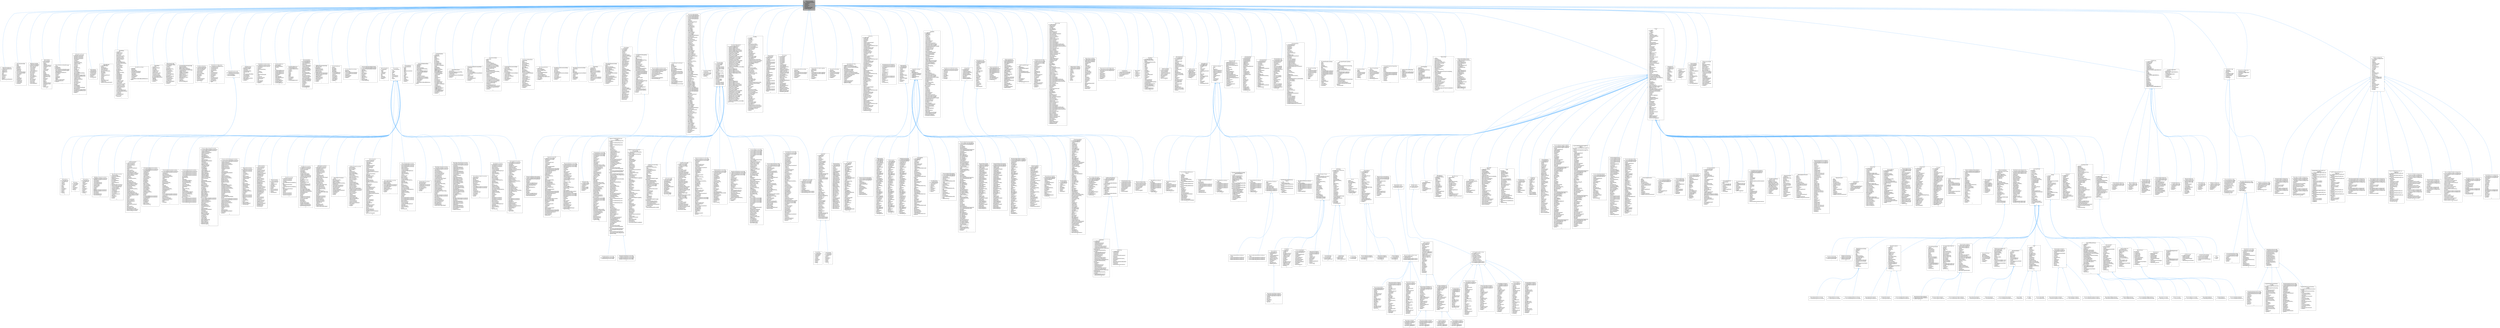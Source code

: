 digraph "XMLSerializable"
{
 // INTERACTIVE_SVG=YES
 // LATEX_PDF_SIZE
  bgcolor="transparent";
  edge [fontname=Helvetica,fontsize=10,labelfontname=Helvetica,labelfontsize=10];
  node [fontname=Helvetica,fontsize=10,shape=box,height=0.2,width=0.4];
  Node1 [label="{XMLSerializable\n||+ ~XMLSerializable()\l+ fromXML()\l+ toXML()\l+ fromFile()\l+ toFile()\l+ fromXMLString()\l+ toXMLString()\l}",height=0.2,width=0.4,color="gray40", fillcolor="grey60", style="filled", fontcolor="black",tooltip="Base class for all serializable classes."];
  Node1 -> Node2 [dir="back",color="steelblue1",style="solid",arrowtail="onormal"];
  Node2 [label="{AdjustmentFactors\n||+ AdjustmentFactors()\l+ hasFactor()\l+ getFactor()\l+ addFactor()\l* asof_\l* data_\l* fromXML()\l* toXML()\l* names()\l* dates()\l* getFactorContribution()\l}",height=0.2,width=0.4,color="gray40", fillcolor="white", style="filled",URL="$classore_1_1data_1_1_adjustment_factors.html",tooltip="Class to hold market data adjustment factors - for example equity stock splits."];
  Node1 -> Node3 [dir="back",color="steelblue1",style="solid",arrowtail="onormal"];
  Node3 [label="{AmortizationData\n|- type_\l- value_\l- startDate_\l- endDate_\l- frequency_\l- underflow_\l- initialized_\l|+ AmortizationData()\l+ AmortizationData()\l+ fromXML()\l+ toXML()\l+ type()\l+ value()\l+ startDate()\l+ endDate()\l+ frequency()\l+ underflow()\l+ initialized()\l- validate()\l}",height=0.2,width=0.4,color="gray40", fillcolor="white", style="filled",URL="$classore_1_1data_1_1_amortization_data.html",tooltip="Serializable object holding amortization rules."];
  Node1 -> Node4 [dir="back",color="steelblue1",style="solid",arrowtail="onormal"];
  Node4 [label="{BGSTrancheData\n||+ BGSTrancheData()\l+ BGSTrancheData()\l+ description()\l+ securityId()\l+ seniority()\l+ notionals()\l+ notionalDates()\l* description_\l* securityId_\l* seniority_\l* notionals_\l* notionalDates_\l* fromXML()\l* toXML()\l* description()\l* securityId()\l* seniority()\l* notionals()\l* notionalDates()\l}",height=0.2,width=0.4,color="gray40", fillcolor="white", style="filled",URL="$classore_1_1data_1_1_b_g_s_tranche_data.html",tooltip="Serializable Tranche for use in Balance Guaranteed Swaps."];
  Node1 -> Node5 [dir="back",color="steelblue1",style="solid",arrowtail="onormal"];
  Node5 [label="{BarrierData\n||+ BarrierData()\l+ BarrierData()\l+ type()\l+ rebate()\l+ rebateCurrency()\l+ rebatePayTime()\l+ levels()\l+ style()\l+ initialized()\l* initialized_\l* type_\l* levels_\l* rebate_\l* tradeBarriers_\l* rebateCurrency_\l* rebatePayTime_\l* style_\l* fromXML()\l* toXML()\l* type()\l* rebate()\l* rebateCurrency()\l* rebatePayTime()\l* levels()\l* style()\l* initialized()\l}",height=0.2,width=0.4,color="gray40", fillcolor="white", style="filled",URL="$classore_1_1data_1_1_barrier_data.html",tooltip="Serializable obejct holding barrier data."];
  Node1 -> Node6 [dir="back",color="steelblue1",style="solid",arrowtail="onormal"];
  Node6 [label="{BasicReferenceDataManager\n|# data_\l# duplicates_\l# buildErrors_\l|+ BasicReferenceDataManager()\l+ BasicReferenceDataManager()\l+ appendData()\l+ buildReferenceDatum()\l+ fromXML()\l+ toXML()\l+ clear()\l+ hasData()\l+ getData()\l+ add()\l+ addFromXMLNode()\l# latestValidFrom()\l# check()\l}",height=0.2,width=0.4,color="gray40", fillcolor="white", style="filled",URL="$classore_1_1data_1_1_basic_reference_data_manager.html",tooltip="Basic Concrete impl that loads an big XML and keeps data in memory."];
  Node1 -> Node7 [dir="back",color="steelblue1",style="solid",arrowtail="onormal"];
  Node7 [label="{BasketConstituent\n||+ BasketConstituent()\l+ BasketConstituent()\l+ BasketConstituent()\l+ BasketConstituent()\l+ fromXML()\l+ toXML()\l* issuerName_\l* cdsReferenceInfo_\l* creditCurveId_\l* notional_\l* currency_\l* qualifier_\l* priorNotional_\l* weight_\l* priorWeight_\l* recovery_\l* auctionDate_\l* auctionSettlementDate_\l* defaultDate_\l* eventDeterminationDate_\l* weightInsteadOfNotional_\l* issuerName()\l* creditCurveId()\l* cdsReferenceInfo()\l* notional()\l* currency()\l* priorNotional()\l* recovery()\l* weight()\l* priorWeight()\l* auctionDate()\l* auctionSettlementDate()\l* defaultDate()\l* eventDeterminationDate()\l* weightInsteadOfNotional()\l* fromXML()\l* toXML()\l}",height=0.2,width=0.4,color="gray40", fillcolor="white", style="filled",URL="$classore_1_1data_1_1_basket_constituent.html",tooltip=" "];
  Node1 -> Node8 [dir="back",color="steelblue1",style="solid",arrowtail="onormal"];
  Node8 [label="{BasketData\n||+ BasketData()\l+ BasketData()\l+ constituents()\l* constituents_\l* fromXML()\l* toXML()\l* constituents()\l}",height=0.2,width=0.4,color="gray40", fillcolor="white", style="filled",URL="$classore_1_1data_1_1_basket_data.html",tooltip=" "];
  Node1 -> Node9 [dir="back",color="steelblue1",style="solid",arrowtail="onormal"];
  Node9 [label="{BondBasket\n||+ BondBasket()\l* bonds_\l* fxIndexMap_\l* requiredFixings_\l* reinvestment_\l* reinvestmentScalar_\l* flowType_\l* fromXML()\l* toXML()\l* underlyingIndices()\l* empty()\l* clear()\l* build()\l* bonds()\l* requiredFixings()\l* isFeeFlow()\l* setReinvestmentScalar()\l}",height=0.2,width=0.4,color="gray40", fillcolor="white", style="filled",URL="$classore_1_1data_1_1_bond_basket.html",tooltip="Serializable Bond-Basket Data."];
  Node1 -> Node10 [dir="back",color="steelblue1",style="solid",arrowtail="onormal"];
  Node10 [label="{BondData\n|- issuerId_\l- creditCurveId_\l- creditGroup_\l- securityId_\l- referenceCurveId_\l- incomeCurveId_\l- volatilityCurveId_\l- settlementDays_\l- calendar_\l- issueDate_\l- priceQuoteMethod_\l- priceQuoteBaseValue_\l- coupons_\l- hasCreditRisk_\l- faceAmount_\l- maturityDate_\l- currency_\l- zeroBond_\l- bondNotional_\l- isPayer_\l- isInflationLinked_\l- subType_\l|+ BondData()\l+ BondData()\l+ BondData()\l+ BondData()\l+ BondData()\l+ issuerId()\l+ creditCurveId()\l+ creditGroup()\l+ securityId()\l+ referenceCurveId()\l+ incomeCurveId()\l+ volatilityCurveId()\l+ settlementDays()\l+ calendar()\l+ issueDate()\l+ priceQuoteMethod()\l+ priceQuoteBaseValue()\l+ coupons()\l+ currency()\l+ bondNotional()\land 13 more...\l- initialise()\l}",height=0.2,width=0.4,color="gray40", fillcolor="white", style="filled",URL="$classore_1_1data_1_1_bond_data.html",tooltip=" "];
  Node1 -> Node11 [dir="back",color="steelblue1",style="solid",arrowtail="onormal"];
  Node11 [label="{BondPositionData\n|- quantity_\l- identifier_\l- underlyings_\l|+ BondPositionData()\l+ BondPositionData()\l+ quantity()\l+ identifier()\l+ underlyings()\l+ fromXML()\l+ toXML()\l+ populateFromBondBasketReference\lData()\l}",height=0.2,width=0.4,color="gray40", fillcolor="white", style="filled",URL="$classore_1_1data_1_1_bond_position_data.html",tooltip=" "];
  Node1 -> Node12 [dir="back",color="steelblue1",style="solid",arrowtail="onormal"];
  Node12 [label="{BondData\n|+ issuerId\l+ settlementDays\l+ calendar\l+ issueDate\l+ creditCurveId\l+ creditGroup\l+ referenceCurveId\l+ incomeCurveId\l+ volatilityCurveId\l+ priceQuoteMethod\l+ priceQuoteBaseValue\l+ legData\l+ subType\l|+ fromXML()\l+ toXML()\l}",height=0.2,width=0.4,color="gray40", fillcolor="white", style="filled",URL="$structore_1_1data_1_1_bond_reference_datum_1_1_bond_data.html",tooltip=" "];
  Node1 -> Node13 [dir="back",color="steelblue1",style="solid",arrowtail="onormal"];
  Node13 [label="{BootstrapConfig\n||+ BootstrapConfig()\l+ fromXML()\l+ toXML()\l* accuracy_\l* globalAccuracy_\l* dontThrow_\l* maxAttempts_\l* maxFactor_\l* minFactor_\l* dontThrowSteps_\l* accuracy()\l* globalAccuracy()\l* dontThrow()\l* maxAttempts()\l* maxFactor()\l* minFactor()\l* dontThrowSteps()\l* fromXML()\l* toXML()\l}",height=0.2,width=0.4,color="gray40", fillcolor="white", style="filled",URL="$classore_1_1data_1_1_bootstrap_config.html",tooltip=" "];
  Node1 -> Node14 [dir="back",color="steelblue1",style="solid",arrowtail="onormal"];
  Node14 [label="{CalendarAdjustmentConfig\n|- baseCalendars_\l- additionalHolidays_\l- additionalBusinessDays_\l|+ CalendarAdjustmentConfig()\l+ addHolidays()\l+ addBusinessDays()\l+ addBaseCalendar()\l+ getHolidays()\l+ getBusinessDays()\l+ getCalendars()\l+ getBaseCalendar()\l+ fromXML()\l+ toXML()\l+ append()\l- normalisedName()\l}",height=0.2,width=0.4,color="gray40", fillcolor="white", style="filled",URL="$classore_1_1data_1_1_calendar_adjustment_config.html",tooltip=" "];
  Node1 -> Node15 [dir="back",color="steelblue1",style="solid",arrowtail="onormal"];
  Node15 [label="{CalibrationBasket\n||+ CalibrationBasket()\l+ CalibrationBasket()\l+ instrumentType()\l+ instruments()\l+ parameter()\l* instruments_\l* instrumentType_\l* parameter_\l* fromXML()\l* toXML()\l* empty()\l* instrumentType()\l* instruments()\l* parameter()\l}",height=0.2,width=0.4,color="gray40", fillcolor="white", style="filled",URL="$classore_1_1data_1_1_calibration_basket.html",tooltip=" "];
  Node1 -> Node16 [dir="back",color="steelblue1",style="solid",arrowtail="onormal"];
  Node16 [label="{CalibrationConfiguration\n||+ CalibrationConfiguration()\l+ rmseTolerance()\l+ maxIterations()\l+ constraint()\l+ boundaries()\l+ add()\l* rmseTolerance_\l* maxIterations_\l* constraints_\l* fromXML()\l* toXML()\l* rmseTolerance()\l* maxIterations()\l* constraint()\l* boundaries()\l* add()\l}",height=0.2,width=0.4,color="gray40", fillcolor="white", style="filled",URL="$classore_1_1data_1_1_calibration_configuration.html",tooltip=" "];
  Node1 -> Node17 [dir="back",color="steelblue1",style="solid",arrowtail="onormal"];
  Node17 [label="{CalibrationInstrument\n||+ CalibrationInstrument()\l+ ~CalibrationInstrument()\l* instrumentType_\l* instrumentType()\l}",height=0.2,width=0.4,color="gray40", fillcolor="white", style="filled",URL="$classore_1_1data_1_1_calibration_instrument.html",tooltip=" "];
  Node17 -> Node18 [dir="back",color="steelblue1",style="solid",arrowtail="onormal"];
  Node18 [label="{CpiCapFloor\n||+ CpiCapFloor()\l+ CpiCapFloor()\l+ type()\l+ maturity()\l+ strike()\l* type_\l* maturity_\l* strike_\l* fromXML()\l* toXML()\l* type()\l* maturity()\l* strike()\l}",height=0.2,width=0.4,color="gray40", fillcolor="white", style="filled",URL="$classore_1_1data_1_1_cpi_cap_floor.html",tooltip=" "];
  Node17 -> Node19 [dir="back",color="steelblue1",style="solid",arrowtail="onormal"];
  Node19 [label="{YoYCapFloor\n||+ YoYCapFloor()\l+ YoYCapFloor()\l+ type()\l+ tenor()\l+ strike()\l* type_\l* tenor_\l* strike_\l* fromXML()\l* toXML()\l* type()\l* tenor()\l* strike()\l}",height=0.2,width=0.4,color="gray40", fillcolor="white", style="filled",URL="$classore_1_1data_1_1_yo_y_cap_floor.html",tooltip=" "];
  Node17 -> Node20 [dir="back",color="steelblue1",style="solid",arrowtail="onormal"];
  Node20 [label="{YoYSwap\n||+ YoYSwap()\l+ YoYSwap()\l+ tenor()\l* tenor_\l* fromXML()\l* toXML()\l* tenor()\l}",height=0.2,width=0.4,color="gray40", fillcolor="white", style="filled",URL="$classore_1_1data_1_1_yo_y_swap.html",tooltip=" "];
  Node1 -> Node21 [dir="back",color="steelblue1",style="solid",arrowtail="onormal"];
  Node21 [label="{CboStructure\n|+ bondbasketdata\l+ feeDayCounter\l+ seniorFee\l+ subordinatedFee\l+ equityKicker\l+ ccy\l+ reinvestmentEndDate\l+ trancheData\l+ scheduleData\l+ daycounter\l+ paymentConvention\l|+ fromXML()\l+ toXML()\l}",height=0.2,width=0.4,color="gray40", fillcolor="white", style="filled",URL="$structore_1_1data_1_1_cbo_reference_datum_1_1_cbo_structure.html",tooltip=" "];
  Node1 -> Node22 [dir="back",color="steelblue1",style="solid",arrowtail="onormal"];
  Node22 [label="{CdsReferenceInformation\n||+ CdsReferenceInformation()\l+ CdsReferenceInformation()\l+ fromXML()\l+ toXML()\l* referenceEntityId_\l* tier_\l* currency_\l* docClause_\l* id_\l* referenceEntityId()\l* tier()\l* currency()\l* hasDocClause()\l* docClause()\l* id()\l* populateId()\l* fromXML()\l* toXML()\l}",height=0.2,width=0.4,color="gray40", fillcolor="white", style="filled",URL="$classore_1_1data_1_1_cds_reference_information.html",tooltip=" "];
  Node1 -> Node23 [dir="back",color="steelblue1",style="solid",arrowtail="onormal"];
  Node23 [label="{CollateralBalance\n|- nettingSetId_\l- nettingSetDetails_\l- currency_\l- im_\l- vm_\l|+ CollateralBalance()\l+ CollateralBalance()\l+ CollateralBalance()\l+ CollateralBalance()\l+ fromXML()\l+ toXML()\l+ nettingSetId()\l+ nettingSetDetails()\l+ currency()\l+ initialMargin()\l+ variationMargin()\l+ initialMargin()\l+ variationMargin()\l}",height=0.2,width=0.4,color="gray40", fillcolor="white", style="filled",URL="$classore_1_1data_1_1_collateral_balance.html",tooltip=" "];
  Node1 -> Node24 [dir="back",color="steelblue1",style="solid",arrowtail="onormal"];
  Node24 [label="{CollateralBalances\n|- collateralBalances_\l|+ CollateralBalances()\l+ reset()\l+ empty()\l+ has()\l+ has()\l+ add()\l+ get()\l+ get()\l+ currentIM()\l+ fromXML()\l+ toXML()\l+ collateralBalances()\l}",height=0.2,width=0.4,color="gray40", fillcolor="white", style="filled",URL="$classore_1_1data_1_1_collateral_balances.html",tooltip="Collateral Balances."];
  Node1 -> Node25 [dir="back",color="steelblue1",style="solid",arrowtail="onormal"];
  Node25 [label="{AveragingData\n||+ AveragingData()\l+ AveragingData()\l* commodityName_\l* strPeriod_\l* strPricingCalendar_\l* useBusinessDays_\l* conventionsId_\l* deliveryRollDays_\l* futureMonthOffset_\l* dailyExpiryOffset_\l* period_\l* pricingCalendar_\l* commodityName()\l* period()\l* pricingCalendar()\l* useBusinessDays()\l* conventionsId()\l* deliveryRollDays()\l* futureMonthOffset()\l* dailyExpiryOffset()\l* empty()\l* fromXML()\l* toXML()\l* build()\l* AveragingData()\l* AveragingData()\l}",height=0.2,width=0.4,color="gray40", fillcolor="white", style="filled",URL="$classore_1_1data_1_1_commodity_future_convention_1_1_averaging_data.html",tooltip=" "];
  Node1 -> Node26 [dir="back",color="steelblue1",style="solid",arrowtail="onormal"];
  Node26 [label="{OffPeakPowerIndexData\n|- offPeakIndex_\l- peakIndex_\l- strOffPeakHours_\l- strPeakCalendar_\l- offPeakHours_\l- peakCalendar_\l|+ OffPeakPowerIndexData()\l+ OffPeakPowerIndexData()\l+ offPeakIndex()\l+ peakIndex()\l+ offPeakHours()\l+ peakCalendar()\l+ fromXML()\l+ toXML()\l+ build()\l}",height=0.2,width=0.4,color="gray40", fillcolor="white", style="filled",URL="$classore_1_1data_1_1_commodity_future_convention_1_1_off_peak_power_index_data.html",tooltip="Class to store conventions for creating an off peak power index."];
  Node1 -> Node27 [dir="back",color="steelblue1",style="solid",arrowtail="onormal"];
  Node27 [label="{ProhibitedExpiry\n|- expiry_\l- forFuture_\l- futureBdc_\l- forOption_\l- optionBdc_\l|+ ProhibitedExpiry()\l+ ProhibitedExpiry()\l+ expiry()\l+ forFuture()\l+ futureBdc()\l+ forOption()\l+ optionBdc()\l+ fromXML()\l+ toXML()\l}",height=0.2,width=0.4,color="gray40", fillcolor="white", style="filled",URL="$classore_1_1data_1_1_commodity_future_convention_1_1_prohibited_expiry.html",tooltip="Class to hold prohibited expiry information."];
  Node1 -> Node28 [dir="back",color="steelblue1",style="solid",arrowtail="onormal"];
  Node28 [label="{CommodityPositionData\n|- quantity_\l- underlyings_\l|+ CommodityPositionData()\l+ CommodityPositionData()\l+ quantity()\l+ underlyings()\l+ fromXML()\l+ toXML()\l}",height=0.2,width=0.4,color="gray40", fillcolor="white", style="filled",URL="$classore_1_1data_1_1_commodity_position_data.html",tooltip="Serializable Commodity Position Data."];
  Node1 -> Node29 [dir="back",color="steelblue1",style="solid",arrowtail="onormal"];
  Node29 [label="{CommoditySpreadOptionData\n||+ CommoditySpreadOptionData()\l+ CommoditySpreadOptionData()\l* legData_\l* optionData_\l* strike_\l* optionStrip_\l* fromXML()\l* toXML()\l* legData()\l* optionData()\l* strike()\l* optionStrip()\l* createLegData()\l}",height=0.2,width=0.4,color="gray40", fillcolor="white", style="filled",URL="$classore_1_1data_1_1_commodity_spread_option_data.html",tooltip=" "];
  Node1 -> Node30 [dir="back",color="steelblue1",style="solid",arrowtail="onormal"];
  Node30 [label="{OptionStripData\n||+ schedule()\l+ bdc()\l+ lag()\l+ calendar()\l* schedule_\l* bdc_\l* lag_\l* calendar_\l* fromXML()\l* toXML()\l}",height=0.2,width=0.4,color="gray40", fillcolor="white", style="filled",URL="$classore_1_1data_1_1_commodity_spread_option_data_1_1_option_strip_data.html",tooltip=" "];
  Node1 -> Node31 [dir="back",color="steelblue1",style="solid",arrowtail="onormal"];
  Node31 [label="{Convention\n||+ ~Convention()\l+ id()\l+ type()\l* type_\l* id_\l* build()\l* Convention()\l* Convention()\l* id()\l* type()\l}",height=0.2,width=0.4,color="gray40", fillcolor="white", style="filled",URL="$classore_1_1data_1_1_convention.html",tooltip="Abstract base class for convention objects."];
  Node31 -> Node32 [dir="back",color="steelblue1",style="solid",arrowtail="onormal"];
  Node32 [label="{AverageOisConvention\n||+ AverageOisConvention()\l+ AverageOisConvention()\l+ spotLag()\l+ fixedTenor()\l+ fixedDayCounter()\l+ fixedCalendar()\l+ fixedConvention()\l+ fixedPaymentConvention()\l+ fixedFrequency()\l+ indexName()\l+ index()\l+ onTenor()\l+ rateCutoff()\l* spotLag_\l* fixedTenor_\l* fixedDayCounter_\l* fixedCalendar_\l* fixedConvention_\l* fixedPaymentConvention_\l* fixedFrequency_\l* onTenor_\l* rateCutoff_\l* strSpotLag_\l* strFixedTenor_\l* strFixedDayCounter_\l* strFixedCalendar_\l* strFixedConvention_\l* strFixedPaymentConvention_\l* strFixedFrequency_\l* strIndex_\l* strOnTenor_\l* strRateCutoff_\l* fromXML()\l* toXML()\l* build()\l* AverageOisConvention()\l* AverageOisConvention()\l* spotLag()\l* fixedTenor()\l* fixedDayCounter()\l* fixedCalendar()\l* fixedConvention()\l* fixedPaymentConvention()\l* fixedFrequency()\l* indexName()\l* index()\l* onTenor()\l* rateCutoff()\l}",height=0.2,width=0.4,color="gray40", fillcolor="white", style="filled",URL="$classore_1_1data_1_1_average_ois_convention.html",tooltip="Container for storing Average OIS conventions."];
  Node31 -> Node33 [dir="back",color="steelblue1",style="solid",arrowtail="onormal"];
  Node33 [label="{BMABasisSwapConvention\n||+ BMABasisSwapConvention()\l+ BMABasisSwapConvention()\l+ liborIndex()\l+ bmaIndex()\l+ liborIndexName()\l+ bmaIndexName()\l* strLiborIndex_\l* strBmaIndex_\l* fromXML()\l* toXML()\l* build()\l* BMABasisSwapConvention()\l* BMABasisSwapConvention()\l* liborIndex()\l* bmaIndex()\l* liborIndexName()\l* bmaIndexName()\l}",height=0.2,width=0.4,color="gray40", fillcolor="white", style="filled",URL="$classore_1_1data_1_1_b_m_a_basis_swap_convention.html",tooltip="Container for storing Libor-BMA Basis Swap conventions."];
  Node31 -> Node34 [dir="back",color="steelblue1",style="solid",arrowtail="onormal"];
  Node34 [label="{BondYieldConvention\n|- compounding_\l- compoundingName_\l- frequency_\l- frequencyName_\l- priceType_\l- priceTypeName_\l- accuracy_\l- maxEvaluations_\l- guess_\l|+ BondYieldConvention()\l+ BondYieldConvention()\l+ compoundingName()\l+ compounding()\l+ frequencyName()\l+ frequency()\l+ priceType()\l+ priceTypeName()\l+ accuracy()\l+ maxEvaluations()\l+ guess()\l+ fromXML()\l+ toXML()\l+ build()\l}",height=0.2,width=0.4,color="gray40", fillcolor="white", style="filled",URL="$classore_1_1data_1_1_bond_yield_convention.html",tooltip=" "];
  Node31 -> Node35 [dir="back",color="steelblue1",style="solid",arrowtail="onormal"];
  Node35 [label="{CdsConvention\n||+ CdsConvention()\l+ CdsConvention()\l+ settlementDays()\l+ calendar()\l+ frequency()\l+ paymentConvention()\l+ rule()\l+ dayCounter()\l+ settlesAccrual()\l+ paysAtDefaultTime()\l+ upfrontSettlementDays()\l+ lastPeriodDayCounter()\l* settlementDays_\l* calendar_\l* frequency_\l* paymentConvention_\l* rule_\l* dayCounter_\l* settlesAccrual_\l* paysAtDefaultTime_\l* upfrontSettlementDays_\l* lastPeriodDayCounter_\l* strSettlementDays_\l* strCalendar_\l* strFrequency_\l* strPaymentConvention_\l* strRule_\l* strDayCounter_\l* strSettlesAccrual_\l* strPaysAtDefaultTime_\l* strUpfrontSettlementDays_\l* strLastPeriodDayCounter_\l* fromXML()\l* toXML()\l* build()\l* CdsConvention()\l* CdsConvention()\l* settlementDays()\l* calendar()\l* frequency()\l* paymentConvention()\l* rule()\l* dayCounter()\l* settlesAccrual()\l* paysAtDefaultTime()\l* upfrontSettlementDays()\l* lastPeriodDayCounter()\l}",height=0.2,width=0.4,color="gray40", fillcolor="white", style="filled",URL="$classore_1_1data_1_1_cds_convention.html",tooltip="Container for storing Credit Default Swap quote conventions."];
  Node31 -> Node36 [dir="back",color="steelblue1",style="solid",arrowtail="onormal"];
  Node36 [label="{CmsSpreadOptionConvention\n||+ CmsSpreadOptionConvention()\l+ CmsSpreadOptionConvention()\l+ forwardStart()\l+ spotDays()\l+ swapTenor()\l+ fixingDays()\l+ calendar()\l+ dayCounter()\l+ rollConvention()\l* forwardStart_\l* spotDays_\l* swapTenor_\l* fixingDays_\l* calendar_\l* dayCounter_\l* rollConvention_\l* strForwardStart_\l* strSpotDays_\l* strSwapTenor_\l* strFixingDays_\l* strCalendar_\l* strDayCounter_\l* strRollConvention_\l* fromXML()\l* toXML()\l* build()\l* CmsSpreadOptionConvention()\l* CmsSpreadOptionConvention()\l* forwardStart()\l* spotDays()\l* swapTenor()\l* fixingDays()\l* calendar()\l* dayCounter()\l* rollConvention()\l}",height=0.2,width=0.4,color="gray40", fillcolor="white", style="filled",URL="$classore_1_1data_1_1_cms_spread_option_convention.html",tooltip="Container for storing CMS Spread Option conventions."];
  Node31 -> Node37 [dir="back",color="steelblue1",style="solid",arrowtail="onormal"];
  Node37 [label="{CommodityForwardConvention\n||+ CommodityForwardConvention()\l+ CommodityForwardConvention()\l+ spotDays()\l+ pointsFactor()\l+ advanceCalendar()\l+ strAdvanceCalendar()\l+ spotRelative()\l+ bdc()\l+ outright()\l* spotDays_\l* pointsFactor_\l* advanceCalendar_\l* spotRelative_\l* bdc_\l* outright_\l* strSpotDays_\l* strPointsFactor_\l* strAdvanceCalendar_\l* strSpotRelative_\l* fromXML()\l* toXML()\l* build()\l* CommodityForwardConvention()\l* CommodityForwardConvention()\l* spotDays()\l* pointsFactor()\l* advanceCalendar()\l* strAdvanceCalendar()\l* spotRelative()\l* bdc()\l* outright()\l}",height=0.2,width=0.4,color="gray40", fillcolor="white", style="filled",URL="$classore_1_1data_1_1_commodity_forward_convention.html",tooltip=" "];
  Node31 -> Node38 [dir="back",color="steelblue1",style="solid",arrowtail="onormal"];
  Node38 [label="{CommodityFutureConvention\n||+ CommodityFutureConvention()\l+ CommodityFutureConvention()\l+ CommodityFutureConvention()\l+ CommodityFutureConvention()\l+ CommodityFutureConvention()\l* anchorType_\l* dayOfMonth_\l* nth_\l* weekday_\l* calendarDaysBefore_\l* businessDaysAfter_\l* contractFrequency_\l* calendar_\l* expiryCalendar_\l* oneContractMonth_\l* offsetDays_\l* bdc_\l* strDayOfMonth_\l* strNth_\l* strWeekday_\l* strCalendarDaysBefore_\l* strBusinessDaysAfter_\l* strContractFrequency_\l* strCalendar_\l* strExpiryCalendar_\land 73 more...\l* CommodityFutureConvention()\l* CommodityFutureConvention()\l* CommodityFutureConvention()\l* CommodityFutureConvention()\l* CommodityFutureConvention()\l}",height=0.2,width=0.4,color="gray40", fillcolor="white", style="filled",URL="$classore_1_1data_1_1_commodity_future_convention.html",tooltip=" "];
  Node31 -> Node39 [dir="back",color="steelblue1",style="solid",arrowtail="onormal"];
  Node39 [label="{CrossCcyBasisSwapConvention\n||+ CrossCcyBasisSwapConvention()\l+ CrossCcyBasisSwapConvention()\l+ settlementDays()\l+ settlementCalendar()\l+ rollConvention()\l+ flatIndex()\l+ spreadIndex()\l+ flatIndexName()\l+ spreadIndexName()\l+ eom()\l+ isResettable()\l+ flatIndexIsResettable()\l+ flatTenor()\l+ spreadTenor()\l+ paymentLag()\l+ flatPaymentLag()\l+ includeSpread()\l+ lookback()\l+ fixingDays()\l+ rateCutoff()\l+ isAveraged()\l+ flatIncludeSpread()\l+ flatLookback()\l+ flatFixingDays()\l+ flatRateCutoff()\l+ flatIsAveraged()\l* settlementDays_\l* settlementCalendar_\l* rollConvention_\l* eom_\l* isResettable_\l* flatIndexIsResettable_\l* flatTenor_\l* spreadTenor_\l* paymentLag_\l* flatPaymentLag_\l* includeSpread_\l* lookback_\l* fixingDays_\l* rateCutoff_\l* isAveraged_\l* flatIncludeSpread_\l* flatLookback_\l* flatFixingDays_\l* flatRateCutoff_\l* flatIsAveraged_\land 25 more...\l* CrossCcyBasisSwapConvention()\l* CrossCcyBasisSwapConvention()\l* settlementDays()\l* settlementCalendar()\l* rollConvention()\l* flatIndex()\l* spreadIndex()\l* flatIndexName()\l* spreadIndexName()\l* eom()\l* isResettable()\l* flatIndexIsResettable()\l* flatTenor()\l* spreadTenor()\l* paymentLag()\l* flatPaymentLag()\l* includeSpread()\l* lookback()\l* fixingDays()\l* rateCutoff()\l* isAveraged()\l* flatIncludeSpread()\l* flatLookback()\l* flatFixingDays()\l* flatRateCutoff()\l* flatIsAveraged()\l}",height=0.2,width=0.4,color="gray40", fillcolor="white", style="filled",URL="$classore_1_1data_1_1_cross_ccy_basis_swap_convention.html",tooltip="Container for storing Cross Currency Basis Swap quote conventions."];
  Node31 -> Node40 [dir="back",color="steelblue1",style="solid",arrowtail="onormal"];
  Node40 [label="{CrossCcyFixFloatSwapConvention\n||+ CrossCcyFixFloatSwapConvention()\l+ CrossCcyFixFloatSwapConvention()\l+ settlementDays()\l+ settlementCalendar()\l+ settlementConvention()\l+ fixedCurrency()\l+ fixedFrequency()\l+ fixedConvention()\l+ fixedDayCounter()\l+ index()\l+ eom()\l+ isResettable()\l+ floatIndexIsResettable()\l+ fromXML()\l+ toXML()\l* settlementDays_\l* settlementCalendar_\l* settlementConvention_\l* fixedCurrency_\l* fixedFrequency_\l* fixedConvention_\l* fixedDayCounter_\l* eom_\l* isResettable_\l* floatIndexIsResettable_\l* strSettlementDays_\l* strSettlementCalendar_\l* strSettlementConvention_\l* strFixedCurrency_\l* strFixedFrequency_\l* strFixedConvention_\l* strFixedDayCounter_\l* strIndex_\l* strEom_\l* strIsResettable_\l* strFloatIndexIsResettable_\l* build()\l* CrossCcyFixFloatSwapConvention()\l* CrossCcyFixFloatSwapConvention()\l* settlementDays()\l* settlementCalendar()\l* settlementConvention()\l* fixedCurrency()\l* fixedFrequency()\l* fixedConvention()\l* fixedDayCounter()\l* index()\l* eom()\l* isResettable()\l* floatIndexIsResettable()\l* fromXML()\l* toXML()\l}",height=0.2,width=0.4,color="gray40", fillcolor="white", style="filled",URL="$classore_1_1data_1_1_cross_ccy_fix_float_swap_convention.html",tooltip=" "];
  Node31 -> Node41 [dir="back",color="steelblue1",style="solid",arrowtail="onormal"];
  Node41 [label="{DepositConvention\n||+ DepositConvention()\l+ DepositConvention()\l+ DepositConvention()\l+ index()\l+ calendar()\l+ convention()\l+ eom()\l+ dayCounter()\l+ settlementDays()\l+ indexBased()\l* index_\l* calendar_\l* convention_\l* eom_\l* dayCounter_\l* settlementDays_\l* indexBased_\l* strCalendar_\l* strConvention_\l* strEom_\l* strDayCounter_\l* strSettlementDays_\l* fromXML()\l* toXML()\l* build()\l* DepositConvention()\l* DepositConvention()\l* DepositConvention()\l* index()\l* calendar()\l* convention()\l* eom()\l* dayCounter()\l* settlementDays()\l* indexBased()\l}",height=0.2,width=0.4,color="gray40", fillcolor="white", style="filled",URL="$classore_1_1data_1_1_deposit_convention.html",tooltip="Container for storing Deposit conventions."];
  Node31 -> Node42 [dir="back",color="steelblue1",style="solid",arrowtail="onormal"];
  Node42 [label="{FXConvention\n||+ FXConvention()\l+ FXConvention()\l+ spotDays()\l+ sourceCurrency()\l+ targetCurrency()\l+ pointsFactor()\l+ advanceCalendar()\l+ spotRelative()\l+ endOfMonth()\l+ convention()\l* spotDays_\l* sourceCurrency_\l* targetCurrency_\l* pointsFactor_\l* advanceCalendar_\l* spotRelative_\l* endOfMonth_\l* convention_\l* strSpotDays_\l* strSourceCurrency_\l* strTargetCurrency_\l* strPointsFactor_\l* strAdvanceCalendar_\l* strSpotRelative_\l* strEndOfMonth_\l* strConvention_\l* fromXML()\l* toXML()\l* build()\l* FXConvention()\l* FXConvention()\l* spotDays()\l* sourceCurrency()\l* targetCurrency()\l* pointsFactor()\l* advanceCalendar()\l* spotRelative()\l* endOfMonth()\l* convention()\l}",height=0.2,width=0.4,color="gray40", fillcolor="white", style="filled",URL="$classore_1_1data_1_1_f_x_convention.html",tooltip="Container for storing FX Spot quote conventions."];
  Node31 -> Node43 [dir="back",color="steelblue1",style="solid",arrowtail="onormal"];
  Node43 [label="{FraConvention\n||+ FraConvention()\l+ FraConvention()\l+ index()\l+ indexName()\l* strIndex_\l* fromXML()\l* toXML()\l* build()\l* FraConvention()\l* FraConvention()\l* index()\l* indexName()\l}",height=0.2,width=0.4,color="gray40", fillcolor="white", style="filled",URL="$classore_1_1data_1_1_fra_convention.html",tooltip="Container for storing Forward rate Agreement conventions."];
  Node31 -> Node44 [dir="back",color="steelblue1",style="solid",arrowtail="onormal"];
  Node44 [label="{FutureConvention\n||+ FutureConvention()\l+ FutureConvention()\l+ FutureConvention()\l* strIndex_\l* overnightIndexFutureNetting\lType_\l* dateGenerationRule_\l* index()\l* overnightIndexFutureNetting\lType()\l* dateGenerationRule()\l* fromXML()\l* toXML()\l* build()\l* FutureConvention()\l* FutureConvention()\l* FutureConvention()\l}",height=0.2,width=0.4,color="gray40", fillcolor="white", style="filled",URL="$classore_1_1data_1_1_future_convention.html",tooltip="Container for storing Money Market Futures conventions."];
  Node31 -> Node45 [dir="back",color="steelblue1",style="solid",arrowtail="onormal"];
  Node45 [label="{FxOptionConvention\n||+ FxOptionConvention()\l+ FxOptionConvention()\l+ fxConventionID()\l+ atmType()\l+ deltaType()\l+ switchTenor()\l+ longTermAtmType()\l+ longTermDeltaType()\l+ riskReversalInFavorOf()\l+ butterflyIsBrokerStyle()\l* fxConventionID_\l* atmType_\l* longTermAtmType_\l* deltaType_\l* longTermDeltaType_\l* switchTenor_\l* riskReversalInFavorOf_\l* butterflyIsBrokerStyle_\l* strAtmType_\l* strDeltaType_\l* strSwitchTenor_\l* strLongTermAtmType_\l* strLongTermDeltaType_\l* strRiskReversalInFavorOf_\l* strButterflyStyle_\l* fromXML()\l* toXML()\l* build()\l* FxOptionConvention()\l* FxOptionConvention()\l* fxConventionID()\l* atmType()\l* deltaType()\l* switchTenor()\l* longTermAtmType()\l* longTermDeltaType()\l* riskReversalInFavorOf()\l* butterflyIsBrokerStyle()\l}",height=0.2,width=0.4,color="gray40", fillcolor="white", style="filled",URL="$classore_1_1data_1_1_fx_option_convention.html",tooltip="Container for storing FX Option conventions."];
  Node31 -> Node46 [dir="back",color="steelblue1",style="solid",arrowtail="onormal"];
  Node46 [label="{IRSwapConvention\n||+ IRSwapConvention()\l+ IRSwapConvention()\l+ fixedCalendar()\l+ fixedFrequency()\l+ fixedConvention()\l+ fixedDayCounter()\l+ indexName()\l+ index()\l+ hasSubPeriod()\l+ floatFrequency()\l+ subPeriodsCouponType()\l* fixedCalendar_\l* fixedFrequency_\l* fixedConvention_\l* fixedDayCounter_\l* hasSubPeriod_\l* floatFrequency_\l* subPeriodsCouponType_\l* strFixedCalendar_\l* strFixedFrequency_\l* strFixedConvention_\l* strFixedDayCounter_\l* strIndex_\l* strFloatFrequency_\l* strSubPeriodsCouponType_\l* fromXML()\l* toXML()\l* build()\l* IRSwapConvention()\l* IRSwapConvention()\l* fixedCalendar()\l* fixedFrequency()\l* fixedConvention()\l* fixedDayCounter()\l* indexName()\l* index()\l* hasSubPeriod()\l* floatFrequency()\l* subPeriodsCouponType()\l}",height=0.2,width=0.4,color="gray40", fillcolor="white", style="filled",URL="$classore_1_1data_1_1_i_r_swap_convention.html",tooltip="Container for storing Interest Rate Swap conventions."];
  Node31 -> Node47 [dir="back",color="steelblue1",style="solid",arrowtail="onormal"];
  Node47 [label="{IborIndexConvention\n|- localId_\l- strFixingCalendar_\l- strDayCounter_\l- settlementDays_\l- strBusinessDayConvention_\l- endOfMonth_\l|+ IborIndexConvention()\l+ IborIndexConvention()\l+ fixingCalendar()\l+ dayCounter()\l+ settlementDays()\l+ businessDayConvention()\l+ endOfMonth()\l+ fromXML()\l+ toXML()\l+ build()\l}",height=0.2,width=0.4,color="gray40", fillcolor="white", style="filled",URL="$classore_1_1data_1_1_ibor_index_convention.html",tooltip="Container for storing Ibor Index conventions."];
  Node31 -> Node48 [dir="back",color="steelblue1",style="solid",arrowtail="onormal"];
  Node48 [label="{InflationSwapConvention\n|- fixCalendar_\l- fixConvention_\l- dayCounter_\l- index_\l- interpolated_\l- observationLag_\l- adjustInfObsDates_\l- infCalendar_\l- infConvention_\l- publicationSchedule_\l- strFixCalendar_\l- strFixConvention_\l- strDayCounter_\l- strIndex_\l- strInterpolated_\l- strObservationLag_\l- strAdjustInfObsDates_\l- strInfCalendar_\l- strInfConvention_\l- publicationRoll_\l- publicationScheduleData_\l|+ InflationSwapConvention()\l+ InflationSwapConvention()\l+ fixCalendar()\l+ fixConvention()\l+ dayCounter()\l+ index()\l+ indexName()\l+ interpolated()\l+ observationLag()\l+ adjustInfObsDates()\l+ infCalendar()\l+ infConvention()\l+ publicationRoll()\l+ publicationSchedule()\l+ fromXML()\l+ toXML()\l+ build()\l}",height=0.2,width=0.4,color="gray40", fillcolor="white", style="filled",URL="$classore_1_1data_1_1_inflation_swap_convention.html",tooltip=" "];
  Node31 -> Node49 [dir="back",color="steelblue1",style="solid",arrowtail="onormal"];
  Node49 [label="{OisConvention\n||+ OisConvention()\l+ OisConvention()\l+ spotLag()\l+ indexName()\l+ index()\l+ fixedDayCounter()\l+ fixedCalendar()\l+ paymentLag()\l+ eom()\l+ fixedFrequency()\l+ fixedConvention()\l+ fixedPaymentConvention()\l+ rule()\l+ paymentCalendar()\l* spotLag_\l* fixedDayCounter_\l* fixedCalendar_\l* paymentLag_\l* eom_\l* fixedFrequency_\l* fixedConvention_\l* fixedPaymentConvention_\l* rule_\l* paymentCal_\l* strSpotLag_\l* strIndex_\l* strFixedDayCounter_\l* strFixedCalendar_\l* strPaymentLag_\l* strEom_\l* strFixedFrequency_\l* strFixedConvention_\l* strFixedPaymentConvention_\l* strRule_\l* strPaymentCal_\l* fromXML()\l* toXML()\l* build()\l* OisConvention()\l* OisConvention()\l* spotLag()\l* indexName()\l* index()\l* fixedDayCounter()\l* fixedCalendar()\l* paymentLag()\l* eom()\l* fixedFrequency()\l* fixedConvention()\l* fixedPaymentConvention()\l* rule()\l* paymentCalendar()\l}",height=0.2,width=0.4,color="gray40", fillcolor="white", style="filled",URL="$classore_1_1data_1_1_ois_convention.html",tooltip="Container for storing Overnight Index Swap conventions."];
  Node31 -> Node50 [dir="back",color="steelblue1",style="solid",arrowtail="onormal"];
  Node50 [label="{OvernightIndexConvention\n|- strFixingCalendar_\l- strDayCounter_\l- settlementDays_\l|+ OvernightIndexConvention()\l+ OvernightIndexConvention()\l+ fixingCalendar()\l+ dayCounter()\l+ settlementDays()\l+ fromXML()\l+ toXML()\l+ build()\l}",height=0.2,width=0.4,color="gray40", fillcolor="white", style="filled",URL="$classore_1_1data_1_1_overnight_index_convention.html",tooltip="Container for storing Overnight Index conventions."];
  Node31 -> Node51 [dir="back",color="steelblue1",style="solid",arrowtail="onormal"];
  Node51 [label="{SecuritySpreadConvention\n||+ SecuritySpreadConvention()\l+ SecuritySpreadConvention()\l+ SecuritySpreadConvention()\l+ dayCounter()\l+ tenorCalendar()\l+ compounding()\l+ compoundingFrequency()\l+ spotLag()\l+ spotCalendar()\l+ rollConvention()\l+ eom()\l+ tenorBased()\l* dayCounter_\l* tenorCalendar_\l* compounding_\l* compoundingFrequency_\l* spotLag_\l* spotCalendar_\l* rollConvention_\l* eom_\l* tenorBased_\l* strDayCounter_\l* strTenorCalendar_\l* strCompounding_\l* strCompoundingFrequency_\l* strSpotLag_\l* strSpotCalendar_\l* strRollConvention_\l* strEom_\l* fromXML()\l* toXML()\l* build()\l* SecuritySpreadConvention()\l* SecuritySpreadConvention()\l* SecuritySpreadConvention()\l* dayCounter()\l* tenorCalendar()\l* compounding()\l* compoundingFrequency()\l* spotLag()\l* spotCalendar()\l* rollConvention()\l* eom()\l* tenorBased()\l}",height=0.2,width=0.4,color="gray40", fillcolor="white", style="filled",URL="$classore_1_1data_1_1_security_spread_convention.html",tooltip="Container for storing Bond Spread Rate conventions."];
  Node31 -> Node52 [dir="back",color="steelblue1",style="solid",arrowtail="onormal"];
  Node52 [label="{SwapIndexConvention\n|- strConventions_\l- fixingCalendar_\l|+ SwapIndexConvention()\l+ SwapIndexConvention()\l+ conventions()\l+ fixingCalendar()\l+ fromXML()\l+ toXML()\l+ build()\l}",height=0.2,width=0.4,color="gray40", fillcolor="white", style="filled",URL="$classore_1_1data_1_1_swap_index_convention.html",tooltip="Container for storing Swap Index conventions."];
  Node31 -> Node53 [dir="back",color="steelblue1",style="solid",arrowtail="onormal"];
  Node53 [label="{TenorBasisSwapConvention\n||+ TenorBasisSwapConvention()\l+ TenorBasisSwapConvention()\l+ payIndex()\l+ receiveIndex()\l+ payIndexName()\l+ receiveIndexName()\l+ receiveFrequency()\l+ payFrequency()\l+ spreadOnRec()\l+ includeSpread()\l+ subPeriodsCouponType()\l* receiveFrequency_\l* payFrequency_\l* spreadOnRec_\l* includeSpread_\l* subPeriodsCouponType_\l* strPayIndex_\l* strReceiveIndex_\l* strReceiveFrequency_\l* strPayFrequency_\l* strSpreadOnRec_\l* strIncludeSpread_\l* strSubPeriodsCouponType_\l* fromXML()\l* toXML()\l* build()\l* TenorBasisSwapConvention()\l* TenorBasisSwapConvention()\l* payIndex()\l* receiveIndex()\l* payIndexName()\l* receiveIndexName()\l* receiveFrequency()\l* payFrequency()\l* spreadOnRec()\l* includeSpread()\l* subPeriodsCouponType()\l}",height=0.2,width=0.4,color="gray40", fillcolor="white", style="filled",URL="$classore_1_1data_1_1_tenor_basis_swap_convention.html",tooltip="Container for storing Tenor Basis Swap conventions."];
  Node31 -> Node54 [dir="back",color="steelblue1",style="solid",arrowtail="onormal"];
  Node54 [label="{TenorBasisTwoSwapConvention\n||+ TenorBasisTwoSwapConvention()\l+ TenorBasisTwoSwapConvention()\l+ calendar()\l+ longFixedFrequency()\l+ longFixedConvention()\l+ longFixedDayCounter()\l+ longIndex()\l+ shortFixedFrequency()\l+ shortFixedConvention()\l+ shortFixedDayCounter()\l+ shortIndex()\l+ longMinusShort()\l* calendar_\l* longFixedFrequency_\l* longFixedConvention_\l* longFixedDayCounter_\l* shortFixedFrequency_\l* shortFixedConvention_\l* shortFixedDayCounter_\l* longMinusShort_\l* strCalendar_\l* strLongFixedFrequency_\l* strLongFixedConvention_\l* strLongFixedDayCounter_\l* strLongIndex_\l* strShortFixedFrequency_\l* strShortFixedConvention_\l* strShortFixedDayCounter_\l* strShortIndex_\l* strLongMinusShort_\l* fromXML()\l* toXML()\l* build()\l* TenorBasisTwoSwapConvention()\l* TenorBasisTwoSwapConvention()\l* calendar()\l* longFixedFrequency()\l* longFixedConvention()\l* longFixedDayCounter()\l* longIndex()\l* shortFixedFrequency()\l* shortFixedConvention()\l* shortFixedDayCounter()\l* shortIndex()\l* longMinusShort()\l}",height=0.2,width=0.4,color="gray40", fillcolor="white", style="filled",URL="$classore_1_1data_1_1_tenor_basis_two_swap_convention.html",tooltip="Container for storing conventions for Tenor Basis Swaps quoted as a spread of two interest rate swaps..."];
  Node31 -> Node55 [dir="back",color="steelblue1",style="solid",arrowtail="onormal"];
  Node55 [label="{ZeroInflationIndexConvention\n|- regionName_\l- regionCode_\l- revised_\l- strFrequency_\l- strAvailabilityLag_\l- strCurrency_\l- frequency_\l- availabilityLag_\l- currency_\l|+ ZeroInflationIndexConvention()\l+ ZeroInflationIndexConvention()\l+ region()\l+ revised()\l+ frequency()\l+ availabilityLag()\l+ currency()\l+ fromXML()\l+ toXML()\l+ build()\l}",height=0.2,width=0.4,color="gray40", fillcolor="white", style="filled",URL="$classore_1_1data_1_1_zero_inflation_index_convention.html",tooltip=" "];
  Node31 -> Node56 [dir="back",color="steelblue1",style="solid",arrowtail="onormal"];
  Node56 [label="{ZeroRateConvention\n||+ ZeroRateConvention()\l+ ZeroRateConvention()\l+ ZeroRateConvention()\l+ dayCounter()\l+ tenorCalendar()\l+ compounding()\l+ compoundingFrequency()\l+ spotLag()\l+ spotCalendar()\l+ rollConvention()\l+ eom()\l+ tenorBased()\l* dayCounter_\l* tenorCalendar_\l* compounding_\l* compoundingFrequency_\l* spotLag_\l* spotCalendar_\l* rollConvention_\l* eom_\l* tenorBased_\l* strDayCounter_\l* strTenorCalendar_\l* strCompounding_\l* strCompoundingFrequency_\l* strSpotLag_\l* strSpotCalendar_\l* strRollConvention_\l* strEom_\l* fromXML()\l* toXML()\l* build()\l* ZeroRateConvention()\l* ZeroRateConvention()\l* ZeroRateConvention()\l* dayCounter()\l* tenorCalendar()\l* compounding()\l* compoundingFrequency()\l* spotLag()\l* spotCalendar()\l* rollConvention()\l* eom()\l* tenorBased()\l}",height=0.2,width=0.4,color="gray40", fillcolor="white", style="filled",URL="$classore_1_1data_1_1_zero_rate_convention.html",tooltip="Container for storing Zero Rate conventions."];
  Node1 -> Node57 [dir="back",color="steelblue1",style="solid",arrowtail="onormal"];
  Node57 [label="{Conventions\n||+ Conventions()\l+ get()\l+ get()\l+ get()\l+ getFxConvention()\l+ has()\l+ has()\l+ clear()\l+ add()\l* data_\l* unparsed_\l* used_\l* mutex_\l* fromXML()\l* toXML()\l}",height=0.2,width=0.4,color="gray40", fillcolor="white", style="filled",URL="$classore_1_1data_1_1_conventions.html",tooltip="Repository for currency dependent market conventions."];
  Node1 -> Node58 [dir="back",color="steelblue1",style="solid",arrowtail="onormal"];
  Node58 [label="{ConvertibleBondData\n|- bondData_\l- callData_\l- putData_\l- conversionData_\l- dividendProtectionData_\l- detachable_\l|+ ConvertibleBondData()\l+ ConvertibleBondData()\l+ bondData()\l+ callData()\l+ putData()\l+ conversionData()\l+ modifyConversionData()\l+ dividendProtectionData()\l+ detachable()\l+ fromXML()\l+ toXML()\l+ populateFromBondReference\lData()\l}",height=0.2,width=0.4,color="gray40", fillcolor="white", style="filled",URL="$classore_1_1data_1_1_convertible_bond_data.html",tooltip=" "];
  Node1 -> Node59 [dir="back",color="steelblue1",style="solid",arrowtail="onormal"];
  Node59 [label="{CallabilityData\n|- initialised_\l- nodeName_\l- dates_\l- styles_\l- styleDates_\l- prices_\l- priceDates_\l- priceTypes_\l- priceTypeDates_\l- includeAccrual_\l- includeAccrualDates_\l- isSoft_\l- isSoftDates_\l- triggerRatios_\l- triggerRatioDates_\l- nOfMTriggers_\l- nOfMTriggerDates_\l- makeWholeData_\l|+ CallabilityData()\l+ initialised()\l+ dates()\l+ styles()\l+ styleDates()\l+ prices()\l+ priceDates()\l+ priceTypes()\l+ priceTypeDates()\l+ includeAccrual()\l+ includeAccrualDates()\l+ isSoft()\l+ isSoftDates()\l+ triggerRatios()\l+ triggerRatioDates()\l+ nOfMTriggers()\l+ nOfMTriggerDates()\l+ makeWholeData()\l+ fromXML()\l+ toXML()\l}",height=0.2,width=0.4,color="gray40", fillcolor="white", style="filled",URL="$classore_1_1data_1_1_convertible_bond_data_1_1_callability_data.html",tooltip=" "];
  Node1 -> Node60 [dir="back",color="steelblue1",style="solid",arrowtail="onormal"];
  Node60 [label="{MakeWholeData\n|- initialised_\l- conversionRatioIncreaseData_\l|+ MakeWholeData()\l+ initialised()\l+ conversionRatioIncreaseData()\l+ fromXML()\l+ toXML()\l}",height=0.2,width=0.4,color="gray40", fillcolor="white", style="filled",URL="$classore_1_1data_1_1_convertible_bond_data_1_1_callability_data_1_1_make_whole_data.html",tooltip=" "];
  Node1 -> Node61 [dir="back",color="steelblue1",style="solid",arrowtail="onormal"];
  Node61 [label="{ConversionRatioIncreaseData\n|- initialised_\l- cap_\l- stockPrices_\l- crIncrease_\l- crIncreaseDates_\l|+ ConversionRatioIncreaseData()\l+ initialised()\l+ cap()\l+ stockPrices()\l+ crIncrease()\l+ crIncreaseDates()\l+ fromXML()\l+ toXML()\l}",height=0.2,width=0.4,color="gray40", fillcolor="white", style="filled",URL="$classore_1_1data_1_1_convertible_bond_data_1_1_callability_data_1_1_make_whole_data_1_1_conversion_ratio_increase_data.html",tooltip=" "];
  Node1 -> Node62 [dir="back",color="steelblue1",style="solid",arrowtail="onormal"];
  Node62 [label="{ConversionData\n|- initialised_\l- dates_\l- styles_\l- styleDates_\l- conversionRatios_\l- conversionRatioDates_\l- contingentConversionData_\l- mandatoryConversionData_\l- conversionResetData_\l- equityUnderlying_\l- fxIndex_\l- exchangeableData_\l- fixedAmountConversionData_\l|+ ConversionData()\l+ initialised()\l+ dates()\l+ styles()\l+ styleDates()\l+ conversionRatios()\l+ conversionRatioDates()\l+ contingentConversionData()\l+ mandatoryConversionData()\l+ conversionResetData()\l+ equityUnderlying()\l+ fxIndex()\l+ exchangeableData()\l+ fixedAmountConversionData()\l+ modifyExchangeableData()\l+ fromXML()\l+ toXML()\l}",height=0.2,width=0.4,color="gray40", fillcolor="white", style="filled",URL="$classore_1_1data_1_1_convertible_bond_data_1_1_conversion_data.html",tooltip=" "];
  Node1 -> Node63 [dir="back",color="steelblue1",style="solid",arrowtail="onormal"];
  Node63 [label="{ContingentConversionData\n|- initialised_\l- observations_\l- observationDates_\l- barriers_\l- barrierDates_\l|+ ContingentConversionData()\l+ initialised()\l+ observations()\l+ observationDates()\l+ barriers()\l+ barrierDates()\l+ fromXML()\l+ toXML()\l}",height=0.2,width=0.4,color="gray40", fillcolor="white", style="filled",URL="$classore_1_1data_1_1_convertible_bond_data_1_1_conversion_data_1_1_contingent_conversion_data.html",tooltip=" "];
  Node1 -> Node64 [dir="back",color="steelblue1",style="solid",arrowtail="onormal"];
  Node64 [label="{ConversionResetData\n|- initialised_\l- dates_\l- references_\l- referenceDates_\l- thresholds_\l- thresholdDates_\l- gearings_\l- gearingDates_\l- floors_\l- floorDates_\l- globalFloors_\l- globalFloorDates_\l|+ ConversionResetData()\l+ initialised()\l+ dates()\l+ references()\l+ referenceDates()\l+ thresholds()\l+ thresholdDates()\l+ gearings()\l+ gearingDates()\l+ floors()\l+ floorDates()\l+ globalFloors()\l+ globalFloorDates()\l+ fromXML()\l+ toXML()\l}",height=0.2,width=0.4,color="gray40", fillcolor="white", style="filled",URL="$classore_1_1data_1_1_convertible_bond_data_1_1_conversion_data_1_1_conversion_reset_data.html",tooltip=" "];
  Node1 -> Node65 [dir="back",color="steelblue1",style="solid",arrowtail="onormal"];
  Node65 [label="{ExchangeableData\n|- initialised_\l- isExchangeable_\l- equityCreditCurve_\l- secured_\l|+ ExchangeableData()\l+ initialised()\l+ isExchangeable()\l+ equityCreditCurve()\l+ modifyEquityCreditCurve()\l+ secured()\l+ fromXML()\l+ toXML()\l}",height=0.2,width=0.4,color="gray40", fillcolor="white", style="filled",URL="$classore_1_1data_1_1_convertible_bond_data_1_1_conversion_data_1_1_exchangeable_data.html",tooltip=" "];
  Node1 -> Node66 [dir="back",color="steelblue1",style="solid",arrowtail="onormal"];
  Node66 [label="{FixedAmountConversionData\n|- initialised_\l- currency_\l- amounts_\l- amountDates_\l|+ FixedAmountConversionData()\l+ initialised()\l+ currency()\l+ amounts()\l+ amountDates()\l+ fromXML()\l+ toXML()\l}",height=0.2,width=0.4,color="gray40", fillcolor="white", style="filled",URL="$classore_1_1data_1_1_convertible_bond_data_1_1_conversion_data_1_1_fixed_amount_conversion_data.html",tooltip=" "];
  Node1 -> Node67 [dir="back",color="steelblue1",style="solid",arrowtail="onormal"];
  Node67 [label="{MandatoryConversionData\n|- initialised_\l- date_\l- type_\l- pepsData_\l|+ MandatoryConversionData()\l+ initialised()\l+ date()\l+ type()\l+ pepsData()\l+ fromXML()\l+ toXML()\l}",height=0.2,width=0.4,color="gray40", fillcolor="white", style="filled",URL="$classore_1_1data_1_1_convertible_bond_data_1_1_conversion_data_1_1_mandatory_conversion_data.html",tooltip=" "];
  Node1 -> Node68 [dir="back",color="steelblue1",style="solid",arrowtail="onormal"];
  Node68 [label="{PepsData\n|- initialised_\l- upperBarrier_\l- lowerBarrier_\l- upperConversionRatio_\l- lowerConversionRatio_\l|+ PepsData()\l+ initialised()\l+ upperBarrier()\l+ lowerBarrier()\l+ upperConversionRatio()\l+ lowerConversionRatio()\l+ fromXML()\l+ toXML()\l}",height=0.2,width=0.4,color="gray40", fillcolor="white", style="filled",URL="$classore_1_1data_1_1_convertible_bond_data_1_1_conversion_data_1_1_mandatory_conversion_data_1_1_peps_data.html",tooltip=" "];
  Node1 -> Node69 [dir="back",color="steelblue1",style="solid",arrowtail="onormal"];
  Node69 [label="{DividendProtectionData\n|- initialised_\l- dates_\l- adjustmentStyles_\l- adjustmentStyleDates_\l- dividendTypes_\l- dividendTypeDates_\l- thresholds_\l- thresholdDates_\l|+ DividendProtectionData()\l+ initialised()\l+ dates()\l+ adjustmentStyles()\l+ adjustmentStyleDates()\l+ dividendTypes()\l+ dividendTypeDates()\l+ thresholds()\l+ thresholdDates()\l+ fromXML()\l+ toXML()\l}",height=0.2,width=0.4,color="gray40", fillcolor="white", style="filled",URL="$classore_1_1data_1_1_convertible_bond_data_1_1_dividend_protection_data.html",tooltip=" "];
  Node1 -> Node70 [dir="back",color="steelblue1",style="solid",arrowtail="onormal"];
  Node70 [label="{CrCirData\n||+ CrCirData()\l+ CrCirData()\l+ fromXML()\l+ toXML()\l+ name()\l+ currency()\l+ calibrationType()\l+ calibrationStrategy()\l+ startValue()\l+ reversionValue()\l+ longTermValue()\l+ volatility()\l+ optionExpiries()\l+ optionTerms()\l+ optionStrikes()\l+ relaxedFeller()\l+ fellerFactor()\l+ tolerance()\l* name_\l* currency_\l* calibrationType_\l* calibrationStrategy_\l* startValue_\l* reversionValue_\l* longTermValue_\l* volatility_\l* relaxedFeller_\l* fellerFactor_\l* tolerance_\l* optionExpiries_\l* optionTerms_\l* optionStrikes_\l* operator==()\l* operator!=()\l* fromXML()\l* toXML()\l* name()\l* currency()\l* calibrationType()\l* calibrationStrategy()\l* startValue()\l* reversionValue()\l* longTermValue()\l* volatility()\l* optionExpiries()\l* optionTerms()\l* optionStrikes()\l* relaxedFeller()\l* fellerFactor()\l* tolerance()\l}",height=0.2,width=0.4,color="gray40", fillcolor="white", style="filled",URL="$classore_1_1data_1_1_cr_cir_data.html",tooltip=" "];
  Node1 -> Node71 [dir="back",color="steelblue1",style="solid",arrowtail="onormal"];
  Node71 [label="{CreditDefaultSwapData\n|- issuerId_\l- creditCurveId_\l- leg_\l- settlesAccrual_\l- protectionPaymentTime_\l- protectionStart_\l- upfrontDate_\l- upfrontFee_\l- rebatesAccrual_\l- recoveryRate_\l- referenceObligation_\l- tradeDate_\l- strCashSettlementDays_\l- cashSettlementDays_\l- referenceInformation_\l|+ CreditDefaultSwapData()\l+ CreditDefaultSwapData()\l+ CreditDefaultSwapData()\l+ fromXML()\l+ toXML()\l+ issuerId()\l+ creditCurveId()\l+ leg()\l+ settlesAccrual()\l+ protectionPaymentTime()\l+ protectionStart()\l+ upfrontDate()\l+ upfrontFee()\l+ rebatesAccrual()\l+ recoveryRate()\l+ referenceObligation()\l+ tradeDate()\l+ cashSettlementDays()\l+ referenceInformation()\l# check()\l# alloc()\l}",height=0.2,width=0.4,color="gray40", fillcolor="white", style="filled",URL="$classore_1_1data_1_1_credit_default_swap_data.html",tooltip=" "];
  Node71 -> Node72 [dir="back",color="steelblue1",style="solid",arrowtail="onormal"];
  Node72 [label="{IndexCreditDefaultSwapData\n||+ IndexCreditDefaultSwapData()\l+ IndexCreditDefaultSwapData()\l+ fromXML()\l+ toXML()\l+ basket()\l+ creditCurveIdWithTerm()\l+ setIndexStartDateHint()\l+ indexStartDateHint()\l* basket_\l* indexStartDateHint_\l* check()\l* alloc()\l* fromXML()\l* toXML()\l* basket()\l* creditCurveIdWithTerm()\l* setIndexStartDateHint()\l* indexStartDateHint()\l}",height=0.2,width=0.4,color="gray40", fillcolor="white", style="filled",URL="$classore_1_1data_1_1_index_credit_default_swap_data.html",tooltip=" "];
  Node1 -> Node73 [dir="back",color="steelblue1",style="solid",arrowtail="onormal"];
  Node73 [label="{AuctionSettlementInformation\n||+ AuctionSettlementInformation()\l+ AuctionSettlementInformation()\l+ auctionSettlementDate()\l+ auctionFinalPrice()\l* auctionSettlementDate_\l* auctionFinalPrice_\l* fromXML()\l* toXML()\l* auctionSettlementDate()\l* auctionFinalPrice()\l}",height=0.2,width=0.4,color="gray40", fillcolor="white", style="filled",URL="$classore_1_1data_1_1_credit_default_swap_option_1_1_auction_settlement_information.html",tooltip=" "];
  Node1 -> Node74 [dir="back",color="steelblue1",style="solid",arrowtail="onormal"];
  Node74 [label="{CreditIndexConstituent\n|- name_\l- weight_\l- priorWeight_\l- recovery_\l- auctionDate_\l- auctionSettlementDate_\l- defaultDate_\l- eventDeterminationDate_\l|+ CreditIndexConstituent()\l+ CreditIndexConstituent()\l+ fromXML()\l+ toXML()\l+ name()\l+ weight()\l+ priorWeight()\l+ recovery()\l+ auctionDate()\l+ auctionSettlementDate()\l+ defaultDate()\l+ eventDeterminationDate()\l}",height=0.2,width=0.4,color="gray40", fillcolor="white", style="filled",URL="$classore_1_1data_1_1_credit_index_constituent.html",tooltip=" "];
  Node1 -> Node75 [dir="back",color="steelblue1",style="solid",arrowtail="onormal"];
  Node75 [label="{CrossAssetModelData\n||+ CrossAssetModelData()\l+ CrossAssetModelData()\l+ CrossAssetModelData()\l+ CrossAssetModelData()\l+ clear()\l+ validate()\l+ domesticCurrency()\l+ currencies()\l+ equities()\l+ infIndices()\l+ creditNames()\l+ commodities()\l+ irConfigs()\l+ fxConfigs()\l+ eqConfigs()\l+ infConfigs()\l+ crLgmConfigs()\l+ crCirConfigs()\l+ comConfigs()\l+ numberOfCreditStates()\l+ correlations()\l+ bootstrapTolerance()\l+ measure()\l+ discretization()\l+ domesticCurrency()\l+ currencies()\l+ equities()\l+ infIndices()\l+ creditNames()\l+ commodities()\l+ irConfigs()\l+ fxConfigs()\l+ eqConfigs()\l+ infConfigs()\l+ crLgmConfigs()\l+ crCirConfigs()\l+ comConfigs()\l+ setCorrelations()\l+ setCorrelations()\l+ bootstrapTolerance()\l+ measure()\l+ discretization()\l+ fromXML()\l+ toXML()\l* domesticCurrency_\l* currencies_\l* equities_\l* infindices_\l* creditNames_\l* commodities_\l* irConfigs_\l* fxConfigs_\l* eqConfigs_\l* infConfigs_\l* crLgmConfigs_\l* crCirConfigs_\l* comConfigs_\l* numberOfCreditStates_\l* correlations_\l* bootstrapTolerance_\l* measure_\l* discretization_\l* operator==()\l* operator!=()\l* buildIrConfigs()\l* buildFxConfigs()\l* buildEqConfigs()\l* buildInfConfigs()\l* buildCrConfigs()\l* buildComConfigs()\l* CrossAssetModelData()\l* CrossAssetModelData()\l* CrossAssetModelData()\l* CrossAssetModelData()\l* clear()\l* validate()\l* domesticCurrency()\l* currencies()\l* equities()\l* infIndices()\l* creditNames()\l* commodities()\l* irConfigs()\l* fxConfigs()\l* eqConfigs()\l* infConfigs()\l* crLgmConfigs()\l* crCirConfigs()\l* comConfigs()\l* numberOfCreditStates()\l* correlations()\l* bootstrapTolerance()\l* measure()\l* discretization()\l* domesticCurrency()\l* currencies()\l* equities()\l* infIndices()\l* creditNames()\l* commodities()\l* irConfigs()\l* fxConfigs()\l* eqConfigs()\l* infConfigs()\l* crLgmConfigs()\l* crCirConfigs()\l* comConfigs()\l* setCorrelations()\l* setCorrelations()\l* bootstrapTolerance()\l* measure()\l* discretization()\l* fromXML()\l* toXML()\l}",height=0.2,width=0.4,color="gray40", fillcolor="white", style="filled",URL="$classore_1_1data_1_1_cross_asset_model_data.html",tooltip="Cross Asset Model Parameters."];
  Node1 -> Node76 [dir="back",color="steelblue1",style="solid",arrowtail="onormal"];
  Node76 [label="{CurrencyConfig\n|- currencies_\l|+ CurrencyConfig()\l+ getCurrencies()\l+ fromXML()\l+ toXML()\l}",height=0.2,width=0.4,color="gray40", fillcolor="white", style="filled",URL="$classore_1_1data_1_1_currency_config.html",tooltip="Currency configuration."];
  Node1 -> Node77 [dir="back",color="steelblue1",style="solid",arrowtail="onormal"];
  Node77 [label="{CurveConfig\n||+ CurveConfig()\l+ CurveConfig()\l+ curveID()\l+ curveDescription()\l+ requiredCurveIds()\l+ requiredCurveIds()\l* curveID_\l* curveDescription_\l* quotes_\l* requiredCurveIds_\l* curveID()\l* curveDescription()\l* requiredCurveIds()\l* requiredCurveIds()\l* quotes()\l* CurveConfig()\l* CurveConfig()\l* curveID()\l* curveDescription()\l* requiredCurveIds()\l* requiredCurveIds()\l}",height=0.2,width=0.4,color="gray40", fillcolor="white", style="filled",URL="$classore_1_1data_1_1_curve_config.html",tooltip="Base curve configuration."];
  Node77 -> Node78 [dir="back",color="steelblue1",style="solid",arrowtail="onormal"];
  Node78 [label="{BaseCorrelationCurveConfig\n||+ BaseCorrelationCurveConfig()\l+ BaseCorrelationCurveConfig()\l+ fromXML()\l+ toXML()\l+ terms()\l+ detachmentPoints()\l+ settlementDays()\l+ calendar()\l+ businessDayConvention()\l+ dayCounter()\l+ extrapolate()\l+ quoteName()\l+ startDate()\l+ indexTerm()\l+ rule()\l+ adjustForLosses()\l+ quotes()\l* detachmentPoints_\l* terms_\l* settlementDays_\l* calendar_\l* businessDayConvention_\l* dayCounter_\l* extrapolate_\l* quoteName_\l* startDate_\l* indexTerm_\l* rule_\l* adjustForLosses_\l* terms()\l* detachmentPoints()\l* settlementDays()\l* calendar()\l* businessDayConvention()\l* dayCounter()\l* extrapolate()\l* indexTerm()\l* BaseCorrelationCurveConfig()\l* BaseCorrelationCurveConfig()\l* fromXML()\l* toXML()\l* terms()\l* detachmentPoints()\l* settlementDays()\l* calendar()\l* businessDayConvention()\l* dayCounter()\l* extrapolate()\l* quoteName()\l* startDate()\l* indexTerm()\l* rule()\l* adjustForLosses()\l* quotes()\l}",height=0.2,width=0.4,color="gray40", fillcolor="white", style="filled",URL="$classore_1_1data_1_1_base_correlation_curve_config.html",tooltip="Base Correlation term structure configuration."];
  Node77 -> Node79 [dir="back",color="steelblue1",style="solid",arrowtail="onormal"];
  Node79 [label="{CDSVolatilityCurveConfig\n||+ CDSVolatilityCurveConfig()\l+ CDSVolatilityCurveConfig()\l+ volatilityConfig()\l+ dayCounter()\l+ calendar()\l+ strikeType()\l+ quoteName()\l+ strikeFactor()\l+ terms()\l+ termCurves()\l* volatilityConfig_\l* dayCounter_\l* calendar_\l* strikeType_\l* quoteName_\l* strikeFactor_\l* terms_\l* termCurves_\l* fromXML()\l* toXML()\l* populateQuotes()\l* populateRequiredCurveIds()\l* quoteStem()\l* volatilityConfig()\l* dayCounter()\l* calendar()\l* strikeType()\l* quoteName()\l* strikeFactor()\l* terms()\l* termCurves()\l}",height=0.2,width=0.4,color="gray40", fillcolor="white", style="filled",URL="$classore_1_1data_1_1_c_d_s_volatility_curve_config.html",tooltip=" "];
  Node77 -> Node80 [dir="back",color="steelblue1",style="solid",arrowtail="onormal"];
  Node80 [label="{CapFloorVolatilityCurveConfig\n||+ CapFloorVolatilityCurveConfig()\l+ CapFloorVolatilityCurveConfig()\l+ CapFloorVolatilityCurveConfig()\l+ fromXML()\l+ toXML()\l* volatilityType_\l* extrapolate_\l* flatExtrapolation_\l* includeAtm_\l* tenors_\l* strikes_\l* optionalQuotes_\l* dayCounter_\l* settleDays_\l* calendar_\l* businessDayConvention_\l* index_\l* rateComputationPeriod_\l* onCapSettlementDays_\l* discountCurve_\l* interpolationMethod_\l* interpolateOn_\l* timeInterpolation_\l* strikeInterpolation_\l* quoteIncludesIndexName_\land 52 more...\l* fromXML()\l* toXML()\l}",height=0.2,width=0.4,color="gray40", fillcolor="white", style="filled",URL="$classore_1_1data_1_1_cap_floor_volatility_curve_config.html",tooltip=" "];
  Node77 -> Node81 [dir="back",color="steelblue1",style="solid",arrowtail="onormal"];
  Node81 [label="{CommodityCurveConfig\n||+ CommodityCurveConfig()\l+ CommodityCurveConfig()\l+ CommodityCurveConfig()\l+ CommodityCurveConfig()\l+ CommodityCurveConfig()\l+ fromXML()\l+ toXML()\l+ type()\l+ currency()\l+ commoditySpotQuoteId()\l+ dayCountId()\l+ interpolationMethod()\l+ basePriceCurveId()\l+ baseYieldCurveId()\l+ yieldCurveId()\l+ extrapolation()\l+ fwdQuotes()\l+ conventionsId()\l+ baseConventionsId()\l+ addBasis()\l+ monthOffset()\l+ averageBase()\l+ priceAsHistFixing()\l+ priceSegments()\l+ bootstrapConfig()\l* type_\l* fwdQuotes_\l* currency_\l* commoditySpotQuoteId_\l* dayCountId_\l* interpolationMethod_\l* basePriceCurveId_\l* baseYieldCurveId_\l* yieldCurveId_\l* extrapolation_\l* conventionsId_\l* baseConventionsId_\l* addBasis_\l* monthOffset_\l* averageBase_\l* priceAsHistFixing_\l* priceSegments_\l* bootstrapConfig_\l* type()\l* currency()\land 17 more...\l* CommodityCurveConfig()\l* CommodityCurveConfig()\l* CommodityCurveConfig()\l* CommodityCurveConfig()\l* CommodityCurveConfig()\l* fromXML()\l* toXML()\l* type()\l* currency()\l* commoditySpotQuoteId()\l* dayCountId()\l* interpolationMethod()\l* basePriceCurveId()\l* baseYieldCurveId()\l* yieldCurveId()\l* extrapolation()\l* fwdQuotes()\l* conventionsId()\l* baseConventionsId()\l* addBasis()\l* monthOffset()\l* averageBase()\l* priceAsHistFixing()\l* priceSegments()\l* bootstrapConfig()\l}",height=0.2,width=0.4,color="gray40", fillcolor="white", style="filled",URL="$classore_1_1data_1_1_commodity_curve_config.html",tooltip="Commodity curve configuration."];
  Node77 -> Node82 [dir="back",color="steelblue1",style="solid",arrowtail="onormal"];
  Node82 [label="{CommodityVolatilityConfig\n||+ CommodityVolatilityConfig()\l+ CommodityVolatilityConfig()\l+ currency()\l+ volatilityConfig()\l+ dayCounter()\l+ calendar()\l+ futureConventionsId()\l+ optionExpiryRollDays()\l+ priceCurveId()\l+ yieldCurveId()\l+ quoteSuffix()\l+ solverConfig()\l+ preferOutOfTheMoney()\l+ reportConfig()\l* currency_\l* volatilityConfig_\l* dayCounter_\l* calendar_\l* futureConventionsId_\l* optionExpiryRollDays_\l* priceCurveId_\l* yieldCurveId_\l* quoteSuffix_\l* solverConfig_\l* preferOutOfTheMoney_\l* reportConfig_\l* fromXML()\l* toXML()\l* populateRequiredCurveIds()\l* populateQuotes()\l* defaultSolverConfig()\l* currency()\l* volatilityConfig()\l* dayCounter()\l* calendar()\l* futureConventionsId()\l* optionExpiryRollDays()\l* priceCurveId()\l* yieldCurveId()\l* quoteSuffix()\l* solverConfig()\l* preferOutOfTheMoney()\l* reportConfig()\l}",height=0.2,width=0.4,color="gray40", fillcolor="white", style="filled",URL="$classore_1_1data_1_1_commodity_volatility_config.html",tooltip="Commodity volatility configuration."];
  Node77 -> Node83 [dir="back",color="steelblue1",style="solid",arrowtail="onormal"];
  Node83 [label="{CorrelationCurveConfig\n||+ CorrelationCurveConfig()\l+ CorrelationCurveConfig()\l+ fromXML()\l+ toXML()\l+ correlationType()\l+ conventions()\l+ dimension()\l+ quoteType()\l+ extrapolate()\l+ optionTenors()\l+ dayCounter()\l+ calendar()\l+ businessDayConvention()\l+ index1()\l+ index2()\l+ currency()\l+ swaptionVolatility()\l+ discountCurve()\l+ quotes()\l* dimension_\l* correlationType_\l* conventions_\l* quoteType_\l* extrapolate_\l* optionTenors_\l* dayCounter_\l* calendar_\l* businessDayConvention_\l* index1_\l* index2_\l* currency_\l* swaptionVol_\l* discountCurve_\l* correlationType()\l* conventions()\l* dimension()\l* quoteType()\l* extrapolate()\l* optionTenors()\l* dayCounter()\l* calendar()\l* index1()\l* index2()\l* currency()\l* swaptionVolatility()\l* discountCurve()\l* populateRequiredCurveIds()\l* CorrelationCurveConfig()\l* CorrelationCurveConfig()\l* fromXML()\l* toXML()\l* correlationType()\l* conventions()\l* dimension()\l* quoteType()\l* extrapolate()\l* optionTenors()\l* dayCounter()\l* calendar()\l* businessDayConvention()\l* index1()\l* index2()\l* currency()\l* swaptionVolatility()\l* discountCurve()\l* quotes()\l}",height=0.2,width=0.4,color="gray40", fillcolor="white", style="filled",URL="$classore_1_1data_1_1_correlation_curve_config.html",tooltip="Correlation curve configuration."];
  Node77 -> Node84 [dir="back",color="steelblue1",style="solid",arrowtail="onormal"];
  Node84 [label="{DefaultCurveConfig\n||+ DefaultCurveConfig()\l+ DefaultCurveConfig()\l+ DefaultCurveConfig()\l* currency_\l* configs_\l* fromXML()\l* toXML()\l* currency()\l* configs()\l* populateQuotes()\l* populateRequiredCurveIds()\l* populateRequiredCurveIds()\l}",height=0.2,width=0.4,color="gray40", fillcolor="white", style="filled",URL="$classore_1_1data_1_1_default_curve_config.html",tooltip="Default curve configuration."];
  Node77 -> Node85 [dir="back",color="steelblue1",style="solid",arrowtail="onormal"];
  Node85 [label="{EquityCurveConfig\n||+ EquityCurveConfig()\l+ EquityCurveConfig()\l+ fromXML()\l+ toXML()\l+ forecastingCurve()\l+ currency()\l+ calendar()\l+ type()\l+ equitySpotQuoteID()\l+ dayCountID()\l+ dividendInterpolationVariable()\l+ dividendInterpolationMethod()\l+ dividendExtrapolation()\l+ extrapolation()\l+ exerciseStyle()\l+ fwdQuotes()\l* fwdQuotes_\l* forecastingCurve_\l* currency_\l* calendar_\l* type_\l* equitySpotQuoteID_\l* dayCountID_\l* divInterpVariable_\l* divInterpMethod_\l* dividendExtrapolation_\l* extrapolation_\l* exerciseStyle_\l* forecastingCurve()\l* type()\l* equitySpotQuoteID()\l* dayCountID()\l* dividendInterpolationVariable()\l* dividendInterpolationMethod()\l* dividendExtrapolation()\l* extrapolation()\l* exerciseStyle()\l* setCurrency()\l* setCalendar()\l* populateRequiredCurveIds()\l* EquityCurveConfig()\l* EquityCurveConfig()\l* fromXML()\l* toXML()\l* forecastingCurve()\l* currency()\l* calendar()\l* type()\l* equitySpotQuoteID()\l* dayCountID()\l* dividendInterpolationVariable()\l* dividendInterpolationMethod()\l* dividendExtrapolation()\l* extrapolation()\l* exerciseStyle()\l* fwdQuotes()\l}",height=0.2,width=0.4,color="gray40", fillcolor="white", style="filled",URL="$classore_1_1data_1_1_equity_curve_config.html",tooltip="Equity curve configuration."];
  Node77 -> Node86 [dir="back",color="steelblue1",style="solid",arrowtail="onormal"];
  Node86 [label="{EquityVolatilityCurveConfig\n||+ EquityVolatilityCurveConfig()\l+ EquityVolatilityCurveConfig()\l+ EquityVolatilityCurveConfig()\l+ fromXML()\l+ toXML()\l+ equityId()\l+ ccy()\l+ dayCounter()\l+ calendar()\l+ volatilityConfig()\l+ quoteStem()\l+ populateQuotes()\l+ isProxySurface()\l+ solverConfig()\l+ preferOutOfTheMoney()\l+ reportConfig()\l* ccy_\l* volatilityConfig_\l* equityId_\l* dayCounter_\l* calendar_\l* solverConfig_\l* preferOutOfTheMoney_\l* reportConfig_\l* ccy()\l* dayCounter()\l* populateRequiredCurveIds()\l* defaultSolverConfig()\l* EquityVolatilityCurveConfig()\l* EquityVolatilityCurveConfig()\l* EquityVolatilityCurveConfig()\l* fromXML()\l* toXML()\l* equityId()\l* ccy()\l* dayCounter()\l* calendar()\l* volatilityConfig()\l* quoteStem()\l* populateQuotes()\l* isProxySurface()\l* solverConfig()\l* preferOutOfTheMoney()\l* reportConfig()\l}",height=0.2,width=0.4,color="gray40", fillcolor="white", style="filled",URL="$classore_1_1data_1_1_equity_volatility_curve_config.html",tooltip="Equity volatility structure configuration."];
  Node77 -> Node87 [dir="back",color="steelblue1",style="solid",arrowtail="onormal"];
  Node87 [label="{FXSpotConfig\n||+ FXSpotConfig()\l+ FXSpotConfig()\l+ fromXML()\l+ toXML()\l* FXSpotConfig()\l* FXSpotConfig()\l* fromXML()\l* toXML()\l}",height=0.2,width=0.4,color="gray40", fillcolor="white", style="filled",URL="$classore_1_1data_1_1_f_x_spot_config.html",tooltip="FXSpot configuration."];
  Node77 -> Node88 [dir="back",color="steelblue1",style="solid",arrowtail="onormal"];
  Node88 [label="{FXVolatilityCurveConfig\n||+ FXVolatilityCurveConfig()\l+ FXVolatilityCurveConfig()\l+ FXVolatilityCurveConfig()\l+ fromXML()\l+ toXML()\l+ dimension()\l+ expiries()\l+ deltas()\l+ dayCounter()\l+ calendar()\l+ fxSpotID()\l+ fxForeignYieldCurveID()\l+ fxDomesticYieldCurveID()\l+ smileInterpolation()\l+ smileExtrapolation()\l+ conventionsID()\l+ smileDelta()\l+ quotes()\l+ baseVolatility1()\l+ baseVolatility2()\l+ fxIndexTag()\l+ reportConfig()\l* dimension_\l* expiries_\l* deltas_\l* dayCounter_\l* calendar_\l* fxSpotID_\l* fxForeignYieldCurveID_\l* fxDomesticYieldCurveID_\l* conventionsID_\l* smileDelta_\l* requiredYieldCurveIDs_\l* smileInterpolation_\l* smileExtrapolation_\l* baseVolatility1_\l* baseVolatility2_\l* fxIndexTag_\l* reportConfig_\l* dimension()\l* smileInterpolation()\l* smileExtrapolation()\land 13 more...\l* FXVolatilityCurveConfig()\l* FXVolatilityCurveConfig()\l* FXVolatilityCurveConfig()\l* fromXML()\l* toXML()\l* dimension()\l* expiries()\l* deltas()\l* dayCounter()\l* calendar()\l* fxSpotID()\l* fxForeignYieldCurveID()\l* fxDomesticYieldCurveID()\l* smileInterpolation()\l* smileExtrapolation()\l* conventionsID()\l* smileDelta()\l* quotes()\l* baseVolatility1()\l* baseVolatility2()\l* fxIndexTag()\l* reportConfig()\l}",height=0.2,width=0.4,color="gray40", fillcolor="white", style="filled",URL="$classore_1_1data_1_1_f_x_volatility_curve_config.html",tooltip="FX volatility structure configuration."];
  Node77 -> Node89 [dir="back",color="steelblue1",style="solid",arrowtail="onormal"];
  Node89 [label="{GenericYieldVolatilityCurve\lConfig\n||+ GenericYieldVolatilityCurve\lConfig()\l+ GenericYieldVolatilityCurve\lConfig()\l+ GenericYieldVolatilityCurve\lConfig()\l+ fromXML()\l+ toXML()\l+ qualifier()\l+ dimension()\l+ volatilityType()\l+ outputVolatilityType()\l+ interpolation()\l+ extrapolation()\l+ optionTenors()\l+ underlyingTenors()\l+ dayCounter()\l+ calendar()\l+ businessDayConvention()\l+ shortSwapIndexBase()\l+ swapIndexBase()\l+ smileOptionTenors()\l+ smileUnderlyingTenors()\l+ smileSpreads()\l+ quoteTag()\l+ quotes()\l+ proxySourceCurveId()\l+ proxySourceShortSwapIndex\lBase()\l+ proxySourceSwapIndexBase()\l+ proxyTargetShortSwapIndex\lBase()\l+ proxyTargetSwapIndexBase()\l+ parametricSmileConfiguration()\l+ reportConfig()\l* underlyingLabel_\l* rootNodeLabel_\l* marketDatumInstrumentLabel_\l* qualifierLabel_\l* allowSmile_\l* requireSwapIndexBases_\l* qualifier_\l* dimension_\l* volatilityType_\l* outputVolatilityType_\l* interpolation_\l* extrapolation_\l* optionTenors_\l* underlyingTenors_\l* dayCounter_\l* calendar_\l* businessDayConvention_\l* shortSwapIndexBase_\l* swapIndexBase_\l* smileOptionTenors_\land 29 more...\l* GenericYieldVolatilityCurve\lConfig()\l* GenericYieldVolatilityCurve\lConfig()\l* GenericYieldVolatilityCurve\lConfig()\l* fromXML()\l* toXML()\l* qualifier()\l* dimension()\l* volatilityType()\l* outputVolatilityType()\l* interpolation()\l* extrapolation()\l* optionTenors()\l* underlyingTenors()\l* dayCounter()\l* calendar()\l* businessDayConvention()\l* shortSwapIndexBase()\l* swapIndexBase()\l* smileOptionTenors()\l* smileUnderlyingTenors()\l* smileSpreads()\l* quoteTag()\l* quotes()\l* proxySourceCurveId()\l* proxySourceShortSwapIndex\lBase()\l* proxySourceSwapIndexBase()\l* proxyTargetShortSwapIndex\lBase()\l* proxyTargetSwapIndexBase()\l* parametricSmileConfiguration()\l* reportConfig()\l}",height=0.2,width=0.4,color="gray40", fillcolor="white", style="filled",URL="$classore_1_1data_1_1_generic_yield_volatility_curve_config.html",tooltip="Generic yield volatility curve configuration class."];
  Node89 -> Node90 [dir="back",color="steelblue1",style="solid",arrowtail="onormal"];
  Node90 [label="{SwaptionVolatilityCurveConfig\n||+ SwaptionVolatilityCurveConfig()\l+ SwaptionVolatilityCurveConfig()\l+ SwaptionVolatilityCurveConfig()\l}",height=0.2,width=0.4,color="gray40", fillcolor="white", style="filled",URL="$classore_1_1data_1_1_swaption_volatility_curve_config.html",tooltip="Swaption volatility curve configuration class."];
  Node89 -> Node91 [dir="back",color="steelblue1",style="solid",arrowtail="onormal"];
  Node91 [label="{YieldVolatilityCurveConfig\n||+ YieldVolatilityCurveConfig()\l+ YieldVolatilityCurveConfig()\l}",height=0.2,width=0.4,color="gray40", fillcolor="white", style="filled",URL="$classore_1_1data_1_1_yield_volatility_curve_config.html",tooltip="Yield volatility curve configuration."];
  Node77 -> Node92 [dir="back",color="steelblue1",style="solid",arrowtail="onormal"];
  Node92 [label="{InflationCapFloorVolatility\lCurveConfig\n||+ InflationCapFloorVolatility\lCurveConfig()\l+ InflationCapFloorVolatility\lCurveConfig()\l+ fromXML()\l+ toXML()\l+ type()\l+ quoteType()\l+ volatilityType()\l+ extrapolate()\l+ tenors()\l+ strikes()\l+ capStrikes()\l+ floorStrikes()\l+ dayCounter()\l+ settleDays()\l+ calendar()\l+ businessDayConvention()\l+ index()\l+ indexCurve()\l+ yieldTermStructure()\l+ quotes()\l+ observationLag()\l+ quoteIndex()\l+ conventions()\l+ useLastAvailableFixingDate()\l* type_\l* quoteType_\l* volatilityType_\l* extrapolate_\l* tenors_\l* capStrikes_\l* floorStrikes_\l* strikes_\l* dayCounter_\l* settleDays_\l* calendar_\l* businessDayConvention_\l* index_\l* indexCurve_\l* yieldTermStructure_\l* observationLag_\l* quoteIndex_\l* conventions_\l* useLastAvailableFixingDate_\l* type()\land 18 more...\l* fromXML()\l* toXML()\l* type()\l* quoteType()\l* volatilityType()\l* extrapolate()\l* tenors()\l* strikes()\l* capStrikes()\l* floorStrikes()\l* dayCounter()\l* settleDays()\l* calendar()\l* businessDayConvention()\l* index()\l* indexCurve()\l* yieldTermStructure()\l* quotes()\l* observationLag()\l* quoteIndex()\l* conventions()\l* useLastAvailableFixingDate()\l}",height=0.2,width=0.4,color="gray40", fillcolor="white", style="filled",URL="$classore_1_1data_1_1_inflation_cap_floor_volatility_curve_config.html",tooltip="Inflation CapFloor volatility curve configuration class."];
  Node77 -> Node93 [dir="back",color="steelblue1",style="solid",arrowtail="onormal"];
  Node93 [label="{InflationCurveConfig\n|- swapQuotes_\l- nominalTermStructure_\l- type_\l- conventions_\l- interpolationMethod_\l- extrapolate_\l- calendar_\l- dayCounter_\l- lag_\l- frequency_\l- baseRate_\l- tolerance_\l- useLastAvailableFixingAs\lBaseDate_\l- seasonalityBaseDate_\l- seasonalityFrequency_\l- seasonalityFactors_\l- overrideSeasonalityFactors_\l|+ InflationCurveConfig()\l+ InflationCurveConfig()\l+ fromXML()\l+ toXML()\l+ nominalTermStructure()\l+ type()\l+ conventions()\l+ extrapolate()\l+ calendar()\l+ dayCounter()\l+ lag()\l+ frequency()\l+ baseRate()\l+ tolerance()\l+ useLastAvailableFixingAs\lBaseDate()\l+ seasonalityBaseDate()\l+ seasonalityFrequency()\l+ seasonalityFactors()\l+ overrideSeasonalityFactors()\l+ swapQuotes()\land 15 more...\l- populateRequiredCurveIds()\l}",height=0.2,width=0.4,color="gray40", fillcolor="white", style="filled",URL="$classore_1_1data_1_1_inflation_curve_config.html",tooltip=" "];
  Node77 -> Node94 [dir="back",color="steelblue1",style="solid",arrowtail="onormal"];
  Node94 [label="{SecurityConfig\n||+ SecurityConfig()\l+ SecurityConfig()\l* spreadQuote_\l* recoveryQuote_\l* cprQuote_\l* priceQuote_\l* spreadQuote()\l* recoveryRatesQuote()\l* cprQuote()\l* priceQuote()\l* fromXML()\l* toXML()\l* setQuotes()\l* SecurityConfig()\l* SecurityConfig()\l}",height=0.2,width=0.4,color="gray40", fillcolor="white", style="filled",URL="$classore_1_1data_1_1_security_config.html",tooltip="Security configuration."];
  Node77 -> Node95 [dir="back",color="steelblue1",style="solid",arrowtail="onormal"];
  Node95 [label="{YieldCurveConfig\n||+ YieldCurveConfig()\l+ YieldCurveConfig()\l+ ~YieldCurveConfig()\l+ fromXML()\l+ toXML()\l+ currency()\l+ discountCurveID()\l+ curveSegments()\l+ interpolationVariable()\l+ interpolationMethod()\l+ mixedInterpolationCutoff()\l+ zeroDayCounter()\l+ extrapolation()\l+ bootstrapConfig()\l* currency_\l* discountCurveID_\l* curveSegments_\l* interpolationVariable_\l* interpolationMethod_\l* zeroDayCounter_\l* extrapolation_\l* bootstrapConfig_\l* mixedInterpolationCutoff_\l* interpolationVariable()\l* interpolationMethod()\l* mixedInterpolationCutoff()\l* zeroDayCounter()\l* extrapolation()\l* setBootstrapConfig()\l* quotes()\l* populateRequiredCurveIds()\l* YieldCurveConfig()\l* YieldCurveConfig()\l* ~YieldCurveConfig()\l* fromXML()\l* toXML()\l* currency()\l* discountCurveID()\l* curveSegments()\l* interpolationVariable()\l* interpolationMethod()\l* mixedInterpolationCutoff()\l* zeroDayCounter()\l* extrapolation()\l* bootstrapConfig()\l}",height=0.2,width=0.4,color="gray40", fillcolor="white", style="filled",URL="$classore_1_1data_1_1_yield_curve_config.html",tooltip="Yield Curve configuration."];
  Node1 -> Node96 [dir="back",color="steelblue1",style="solid",arrowtail="onormal"];
  Node96 [label="{CurveConfigurations\n||+ CurveConfigurations()\l+ reportConfigEqVols()\l+ reportConfigFxVols()\l+ reportConfigCommVols()\l+ reportConfigIrCapFloorVols()\l+ reportConfigIrSwaptionVols()\l+ hasYieldCurveConfig()\l+ yieldCurveConfig()\l+ hasFxVolCurveConfig()\l+ fxVolCurveConfig()\l+ hasSwaptionVolCurveConfig()\l+ swaptionVolCurveConfig()\l+ hasYieldVolCurveConfig()\l+ yieldVolCurveConfig()\l+ hasCapFloorVolCurveConfig()\l+ capFloorVolCurveConfig()\l+ hasDefaultCurveConfig()\l+ defaultCurveConfig()\l+ hasCdsVolCurveConfig()\l+ cdsVolCurveConfig()\l+ hasBaseCorrelationCurveConfig()\land 31 more...\l* reportConfigEqVols_\l* reportConfigFxVols_\l* reportConfigCommVols_\l* reportConfigIrCapFloorVols_\l* reportConfigIrSwaptionVols_\l* configs_\l* unparsed_\l* fromXML()\l* toXML()\l* parseNode()\l* getNode()\l* addNodes()\l* reportConfigEqVols()\l* reportConfigFxVols()\l* reportConfigCommVols()\l* reportConfigIrCapFloorVols()\l* reportConfigIrSwaptionVols()\l* hasYieldCurveConfig()\l* yieldCurveConfig()\l* hasFxVolCurveConfig()\l* fxVolCurveConfig()\l* hasSwaptionVolCurveConfig()\l* swaptionVolCurveConfig()\l* hasYieldVolCurveConfig()\l* yieldVolCurveConfig()\l* hasCapFloorVolCurveConfig()\l* capFloorVolCurveConfig()\l* hasDefaultCurveConfig()\l* defaultCurveConfig()\l* hasCdsVolCurveConfig()\l* cdsVolCurveConfig()\l* hasBaseCorrelationCurveConfig()\land 31 more...\l}",height=0.2,width=0.4,color="gray40", fillcolor="white", style="filled",URL="$classore_1_1data_1_1_curve_configurations.html",tooltip="Container class for all Curve Configurations."];
  Node1 -> Node97 [dir="back",color="steelblue1",style="solid",arrowtail="onormal"];
  Node97 [label="{Config\n||+ Config()\l+ Config()\l+ fromXML()\l+ toXML()\l+ priority()\l+ type()\l+ discountCurveID()\l+ benchmarkCurveID()\l+ sourceCurveID()\l+ recoveryRateQuote()\l+ conventionID()\l+ dayCounter()\l+ pillars()\l+ calendar()\l+ spotLag()\l+ extrapolation()\l+ cdsQuotes()\l+ startDate()\l+ bootstrapConfig()\l+ runningSpread()\l+ indexTerm()\l+ implyDefaultFromMarket()\l+ multiSectionSourceCurveIds()\l+ multiSectionSwitchDates()\l+ allowNegativeRates()\l+ initialState()\l+ states()\l* cdsQuotes_\l* type_\l* discountCurveID_\l* recoveryRateQuote_\l* dayCounter_\l* conventionID_\l* extrapolation_\l* benchmarkCurveID_\l* sourceCurveID_\l* pillars_\l* calendar_\l* spotLag_\l* startDate_\l* bootstrapConfig_\l* runningSpread_\l* indexTerm_\l* multiSectionSourceCurveIds_\l* multiSectionSwitchDates_\l* initialState_\l* states_\land 21 more...\l* priority()\l* type()\l* discountCurveID()\l* benchmarkCurveID()\l* sourceCurveID()\l* recoveryRateQuote()\l* conventionID()\l* dayCounter()\l* pillars()\l* calendar()\l* spotLag()\l* extrapolation()\l* cdsQuotes()\l* startDate()\l* bootstrapConfig()\l* runningSpread()\l* indexTerm()\l* implyDefaultFromMarket()\l* multiSectionSourceCurveIds()\l* multiSectionSwitchDates()\l* allowNegativeRates()\l* initialState()\l* states()\l}",height=0.2,width=0.4,color="gray40", fillcolor="white", style="filled",URL="$classore_1_1data_1_1_default_curve_config_1_1_config.html",tooltip=" "];
  Node1 -> Node98 [dir="back",color="steelblue1",style="solid",arrowtail="onormal"];
  Node98 [label="{EngineData\n||+ EngineData()\l+ hasProduct()\l+ model()\l+ modelParameters()\l+ engine()\l+ engineParameters()\l+ globalParameters()\l+ products()\l+ model()\l+ modelParameters()\l+ engine()\l+ engineParameters()\l+ globalParameters()\l+ clear()\l* model_\l* modelParams_\l* engine_\l* engineParams_\l* globalParams_\l* fromXML()\l* toXML()\l* hasProduct()\l* model()\l* modelParameters()\l* engine()\l* engineParameters()\l* globalParameters()\l* products()\l* model()\l* modelParameters()\l* engine()\l* engineParameters()\l* globalParameters()\l* clear()\l}",height=0.2,width=0.4,color="gray40", fillcolor="white", style="filled",URL="$classore_1_1data_1_1_engine_data.html",tooltip="Pricing engine description."];
  Node1 -> Node99 [dir="back",color="steelblue1",style="solid",arrowtail="onormal"];
  Node99 [label="{Envelope\n||+ Envelope()\l+ Envelope()\l+ Envelope()\l+ Envelope()\l+ Envelope()\l+ Envelope()\l+ fromXML()\l+ toXML()\l+ counterparty()\l+ nettingSetId()\l+ nettingSetDetails()\l+ portfolioIds()\l+ additionalFields()\l+ fullAdditionalFields()\l+ additionalField()\l+ additionalAnyField()\l+ setAdditionalField()\l* counterparty_\l* nettingSetDetails_\l* portfolioIds_\l* additionalFields_\l* initialized_\l* initialized()\l* hasNettingSetDetails()\l* fromXML()\l* toXML()\l* counterparty()\l* nettingSetId()\l* nettingSetDetails()\l* portfolioIds()\l* additionalFields()\l* fullAdditionalFields()\l* additionalField()\l* additionalAnyField()\l* setAdditionalField()\l}",height=0.2,width=0.4,color="gray40", fillcolor="white", style="filled",URL="$classore_1_1data_1_1_envelope.html",tooltip="Serializable object holding generic trade data, reporting dimensions."];
  Node1 -> Node100 [dir="back",color="steelblue1",style="solid",arrowtail="onormal"];
  Node100 [label="{EquityOptionPositionData\n|- quantity_\l- underlyings_\l|+ EquityOptionPositionData()\l+ EquityOptionPositionData()\l+ quantity()\l+ underlyings()\l+ fromXML()\l+ toXML()\l}",height=0.2,width=0.4,color="gray40", fillcolor="white", style="filled",URL="$classore_1_1data_1_1_equity_option_position_data.html",tooltip="Serializable Equity Option Position Data."];
  Node1 -> Node101 [dir="back",color="steelblue1",style="solid",arrowtail="onormal"];
  Node101 [label="{EquityOptionUnderlyingData\n|- underlying_\l- optionData_\l- strike_\l|+ EquityOptionUnderlyingData()\l+ EquityOptionUnderlyingData()\l+ underlying()\l+ optionData()\l+ strike()\l+ fromXML()\l+ toXML()\l}",height=0.2,width=0.4,color="gray40", fillcolor="white", style="filled",URL="$classore_1_1data_1_1_equity_option_underlying_data.html",tooltip="Serializable Equity Option Underlying Data, this represents one underlying in EquityOptionPositionDat..."];
  Node1 -> Node102 [dir="back",color="steelblue1",style="solid",arrowtail="onormal"];
  Node102 [label="{EquityPositionData\n|- quantity_\l- underlyings_\l|+ EquityPositionData()\l+ EquityPositionData()\l+ quantity()\l+ underlyings()\l+ fromXML()\l+ toXML()\l}",height=0.2,width=0.4,color="gray40", fillcolor="white", style="filled",URL="$classore_1_1data_1_1_equity_position_data.html",tooltip="Serializable Equity Position Data."];
  Node1 -> Node103 [dir="back",color="steelblue1",style="solid",arrowtail="onormal"];
  Node103 [label="{IborFallbackConfig\n|- enableIborFallbacks_\l- useRfrCurveInTodaysMarket_\l- useRfrCurveInSimulationMarket_\l- fallbacks_\l|+ IborFallbackConfig()\l+ IborFallbackConfig()\l+ enableIborFallbacks()\l+ useRfrCurveInTodaysMarket()\l+ useRfrCurveInSimulationMarket()\l+ addIndexFallbackRule()\l+ isIndexReplaced()\l+ fallbackData()\l+ fromXML()\l+ toXML()\l+ clear()\l+ updateSwitchDate()\l+ logSwitchDates()\l+ defaultConfig()\l}",height=0.2,width=0.4,color="gray40", fillcolor="white", style="filled",URL="$classore_1_1data_1_1_ibor_fallback_config.html",tooltip=" "];
  Node1 -> Node104 [dir="back",color="steelblue1",style="solid",arrowtail="onormal"];
  Node104 [label="{Indexing\n||+ Indexing()\l+ Indexing()\l+ hasData()\l+ quantity()\l+ index()\l+ indexFixingCalendar()\l+ indexIsDirty()\l+ indexIsRelative()\l+ indexIsConditionalOnSurvival()\l+ initialFixing()\l+ initialNotionalFixing()\l+ valuationSchedule()\l+ fixingDays()\l+ fixingCalendar()\l+ fixingConvention()\l+ inArrearsFixing()\l+ quantity()\l+ index()\l+ indexFixingCalendar()\l+ indexIsDirty()\l+ indexIsRelative()\l+ indexIsConditionalOnSurvival()\l+ initialFixing()\l+ initialNotionalFixing()\l+ valuationSchedule()\l+ fixingDays()\l+ fixingCalendar()\l+ fixingConvention()\l+ inArrearsFixing()\l* hasData_\l* quantity_\l* index_\l* indexFixingCalendar_\l* indexIsDirty_\l* indexIsRelative_\l* indexIsConditionalOnSurvival_\l* initialFixing_\l* initialNotionalFixing_\l* valuationSchedule_\l* fixingDays_\l* fixingCalendar_\l* fixingConvention_\l* inArrearsFixing_\l* fromXML()\l* toXML()\l* hasData()\l* quantity()\l* index()\l* indexFixingCalendar()\l* indexIsDirty()\l* indexIsRelative()\l* indexIsConditionalOnSurvival()\l* initialFixing()\l* initialNotionalFixing()\l* valuationSchedule()\l* fixingDays()\l* fixingCalendar()\l* fixingConvention()\l* inArrearsFixing()\l* quantity()\l* index()\l* indexFixingCalendar()\l* indexIsDirty()\l* indexIsRelative()\l* indexIsConditionalOnSurvival()\l* initialFixing()\l* initialNotionalFixing()\l* valuationSchedule()\l* fixingDays()\l* fixingCalendar()\l* fixingConvention()\l* inArrearsFixing()\l}",height=0.2,width=0.4,color="gray40", fillcolor="white", style="filled",URL="$classore_1_1data_1_1_indexing.html",tooltip="Serializable object holding indexing data."];
  Node1 -> Node105 [dir="back",color="steelblue1",style="solid",arrowtail="onormal"];
  Node105 [label="{InstantaneousCorrelations\n||+ InstantaneousCorrelations()\l+ InstantaneousCorrelations()\l+ fromXML()\l+ toXML()\l+ correlations()\l+ clear()\l+ correlations()\l* correlations_\l* operator==()\l* operator!=()\l* InstantaneousCorrelations()\l* InstantaneousCorrelations()\l* fromXML()\l* toXML()\l* correlations()\l* clear()\l* correlations()\l}",height=0.2,width=0.4,color="gray40", fillcolor="white", style="filled",URL="$classore_1_1data_1_1_instantaneous_correlations.html",tooltip="InstantaneousCorrelations."];
  Node1 -> Node106 [dir="back",color="steelblue1",style="solid",arrowtail="onormal"];
  Node106 [label="{IrModelData\n||+ IrModelData()\l+ IrModelData()\l+ clear()\l+ reset()\l+ fromXML()\l+ toXML()\l* name_\l* qualifier_\l* calibrationType_\l* name()\l* qualifier()\l* calibrationType()\l* ccy()\l* fromXML()\l* toXML()\l}",height=0.2,width=0.4,color="gray40", fillcolor="white", style="filled",URL="$classore_1_1data_1_1_ir_model_data.html",tooltip="Linear Gauss Markov Model Parameters."];
  Node106 -> Node107 [dir="back",color="steelblue1",style="solid",arrowtail="onormal"];
  Node107 [label="{HwModelData\n||+ HwModelData()\l+ HwModelData()\l+ clear()\l+ reset()\l+ fromXML()\l+ toXML()\l+ calibrateKappa()\l+ kappaType()\l+ kappaTimes()\l+ kappaValues()\l+ calibrateSigma()\l+ sigmaType()\l+ sigmaTimes()\l+ sigmaValues()\l+ optionExpiries()\l+ optionTerms()\l+ optionStrikes()\l* calibrateKappa_\l* kappaType_\l* kappaTimes_\l* kappaValues_\l* calibrateSigma_\l* sigmaType_\l* sigmaTimes_\l* sigmaValues_\l* optionExpiries_\l* optionTerms_\l* optionStrikes_\l* operator==()\l* operator!=()\l* fromXML()\l* toXML()\l* calibrateKappa()\l* kappaType()\l* kappaTimes()\l* kappaValues()\l* calibrateSigma()\l* sigmaType()\l* sigmaTimes()\l* sigmaValues()\l* optionExpiries()\l* optionTerms()\l* optionStrikes()\l}",height=0.2,width=0.4,color="gray40", fillcolor="white", style="filled",URL="$classore_1_1data_1_1_hw_model_data.html",tooltip="Hull White Model Parameters."];
  Node106 -> Node108 [dir="back",color="steelblue1",style="solid",arrowtail="onormal"];
  Node108 [label="{LgmData\n||+ LgmData()\l+ LgmData()\l+ clear()\l+ reset()\l+ fromXML()\l+ toXML()\l+ reversionType()\l+ volatilityType()\l+ calibrateH()\l+ hParamType()\l+ hTimes()\l+ hValues()\l+ calibrateA()\l+ aParamType()\l+ aTimes()\l+ aValues()\l+ shiftHorizon()\l+ scaling()\l+ floatSpreadMapping()\l+ optionExpiries()\l+ optionTerms()\l+ optionStrikes()\l+ reversionParameter()\l+ volatilityParameter()\l* revType_\l* volType_\l* calibrateH_\l* hType_\l* hTimes_\l* hValues_\l* calibrateA_\l* aType_\l* aTimes_\l* aValues_\l* shiftHorizon_\l* scaling_\l* optionExpiries_\l* optionTerms_\l* optionStrikes_\l* floatSpreadMapping_\l* operator==()\l* operator!=()\l* fromXML()\l* toXML()\l* reversionType()\l* volatilityType()\l* calibrateH()\l* hParamType()\l* hTimes()\l* hValues()\l* calibrateA()\l* aParamType()\l* aTimes()\l* aValues()\l* shiftHorizon()\l* scaling()\l* floatSpreadMapping()\l* optionExpiries()\l* optionTerms()\l* optionStrikes()\l* reversionParameter()\l* volatilityParameter()\l}",height=0.2,width=0.4,color="gray40", fillcolor="white", style="filled",URL="$classore_1_1data_1_1_lgm_data.html",tooltip="Linear Gauss Markov Model Parameters."];
  Node108 -> Node109 [dir="back",color="steelblue1",style="solid",arrowtail="onormal"];
  Node109 [label="{CrLgmData\n||+ CrLgmData()\l+ CrLgmData()\l+ name()\l* name_\l* fromXML()\l* toXML()\l* clear()\l* reset()\l* name()\l}",height=0.2,width=0.4,color="gray40", fillcolor="white", style="filled",URL="$classore_1_1data_1_1_cr_lgm_data.html",tooltip="CR LGM Model Parameters."];
  Node108 -> Node110 [dir="back",color="steelblue1",style="solid",arrowtail="onormal"];
  Node110 [label="{IrLgmData\n||+ IrLgmData()\l+ IrLgmData()\l+ fromXML()\l+ toXML()\l+ clear()\l+ reset()\l* fromXML()\l* toXML()\l* clear()\l* reset()\l}",height=0.2,width=0.4,color="gray40", fillcolor="white", style="filled",URL="$classore_1_1data_1_1_ir_lgm_data.html",tooltip="INF Model Parameters."];
  Node1 -> Node111 [dir="back",color="steelblue1",style="solid",arrowtail="onormal"];
  Node111 [label="{LegAdditionalData\n|# indices_\l- legType_\l- legNodeName_\l|+ LegAdditionalData()\l+ LegAdditionalData()\l+ legType()\l+ legNodeName()\l+ indices()\l}",height=0.2,width=0.4,color="gray40", fillcolor="white", style="filled",URL="$classore_1_1data_1_1_leg_additional_data.html",tooltip="Serializable Additional Leg Data."];
  Node111 -> Node112 [dir="back",color="steelblue1",style="solid",arrowtail="onormal"];
  Node112 [label="{CMBLegData\n||+ CMBLegData()\l+ CMBLegData()\l+ genericBond()\l+ hasCreditRisk()\l+ fixingDays()\l+ isInArrears()\l+ spreads()\l+ spreadDates()\l+ caps()\l+ capDates()\l+ floors()\l+ floorDates()\l+ gearings()\l+ gearingDates()\l+ nakedOption()\l+ caps()\l+ capDates()\l+ floors()\l+ floorDates()\l+ nakedOption()\l* genericBond_\l* hasCreditRisk_\l* fixingDays_\l* isInArrears_\l* spreads_\l* spreadDates_\l* caps_\l* capDates_\l* floors_\l* floorDates_\l* gearings_\l* gearingDates_\l* nakedOption_\l* fromXML()\l* toXML()\l* genericBond()\l* hasCreditRisk()\l* fixingDays()\l* isInArrears()\l* spreads()\l* spreadDates()\l* caps()\l* capDates()\l* floors()\l* floorDates()\l* gearings()\l* gearingDates()\l* nakedOption()\l* caps()\l* capDates()\l* floors()\l* floorDates()\l* nakedOption()\l}",height=0.2,width=0.4,color="gray40", fillcolor="white", style="filled",URL="$classore_1_1data_1_1_c_m_b_leg_data.html",tooltip="Serializable Constant Maturity Bond Yield Leg Data."];
  Node111 -> Node113 [dir="back",color="steelblue1",style="solid",arrowtail="onormal"];
  Node113 [label="{CMSLegData\n||+ CMSLegData()\l+ CMSLegData()\l+ swapIndex()\l+ fixingDays()\l+ isInArrears()\l+ spreads()\l+ spreadDates()\l+ caps()\l+ capDates()\l+ floors()\l+ floorDates()\l+ gearings()\l+ gearingDates()\l+ nakedOption()\l+ caps()\l+ capDates()\l+ floors()\l+ floorDates()\l+ nakedOption()\l* swapIndex_\l* fixingDays_\l* isInArrears_\l* spreads_\l* spreadDates_\l* caps_\l* capDates_\l* floors_\l* floorDates_\l* gearings_\l* gearingDates_\l* nakedOption_\l* fromXML()\l* toXML()\l* swapIndex()\l* fixingDays()\l* isInArrears()\l* spreads()\l* spreadDates()\l* caps()\l* capDates()\l* floors()\l* floorDates()\l* gearings()\l* gearingDates()\l* nakedOption()\l* caps()\l* capDates()\l* floors()\l* floorDates()\l* nakedOption()\l}",height=0.2,width=0.4,color="gray40", fillcolor="white", style="filled",URL="$classore_1_1data_1_1_c_m_s_leg_data.html",tooltip="Serializable CMS Leg Data."];
  Node111 -> Node114 [dir="back",color="steelblue1",style="solid",arrowtail="onormal"];
  Node114 [label="{CMSSpreadLegData\n||+ CMSSpreadLegData()\l+ CMSSpreadLegData()\l+ swapIndex1()\l+ swapIndex2()\l+ fixingDays()\l+ isInArrears()\l+ spreads()\l+ spreadDates()\l+ caps()\l+ capDates()\l+ floors()\l+ floorDates()\l+ gearings()\l+ gearingDates()\l+ nakedOption()\l+ caps()\l+ capDates()\l+ floors()\l+ floorDates()\l+ nakedOption()\l* swapIndex1_\l* swapIndex2_\l* fixingDays_\l* isInArrears_\l* spreads_\l* spreadDates_\l* caps_\l* capDates_\l* floors_\l* floorDates_\l* gearings_\l* gearingDates_\l* nakedOption_\l* fromXML()\l* toXML()\l* swapIndex1()\l* swapIndex2()\l* fixingDays()\l* isInArrears()\l* spreads()\l* spreadDates()\l* caps()\l* capDates()\l* floors()\l* floorDates()\l* gearings()\l* gearingDates()\l* nakedOption()\l* caps()\l* capDates()\l* floors()\l* floorDates()\l* nakedOption()\l}",height=0.2,width=0.4,color="gray40", fillcolor="white", style="filled",URL="$classore_1_1data_1_1_c_m_s_spread_leg_data.html",tooltip="Serializable CMS Spread Leg Data."];
  Node111 -> Node115 [dir="back",color="steelblue1",style="solid",arrowtail="onormal"];
  Node115 [label="{CPILegData\n||+ CPILegData()\l+ CPILegData()\l+ index()\l+ startDate()\l+ baseCPI()\l+ observationLag()\l+ interpolation()\l+ rates()\l+ rateDates()\l+ subtractInflationNominal()\l+ caps()\l+ capDates()\l+ floors()\l+ floorDates()\l+ finalFlowCap()\l+ finalFlowFloor()\l+ nakedOption()\l+ subtractInflationNominal\lCoupons()\l* index_\l* startDate_\l* baseCPI_\l* observationLag_\l* interpolation_\l* rates_\l* rateDates_\l* subtractInflationNominal_\l* caps_\l* capDates_\l* floors_\l* floorDates_\l* finalFlowCap_\l* finalFlowFloor_\l* nakedOption_\l* subtractInflationNominal\lCoupons_\l* fromXML()\l* toXML()\l* index()\l* startDate()\l* baseCPI()\l* observationLag()\l* interpolation()\l* rates()\l* rateDates()\l* subtractInflationNominal()\l* caps()\l* capDates()\l* floors()\l* floorDates()\l* finalFlowCap()\l* finalFlowFloor()\l* nakedOption()\l* subtractInflationNominal\lCoupons()\l}",height=0.2,width=0.4,color="gray40", fillcolor="white", style="filled",URL="$classore_1_1data_1_1_c_p_i_leg_data.html",tooltip="Serializable CPI Leg Data."];
  Node111 -> Node116 [dir="back",color="steelblue1",style="solid",arrowtail="onormal"];
  Node116 [label="{CashflowData\n||+ CashflowData()\l+ CashflowData()\l+ amounts()\l+ dates()\l* amounts_\l* dates_\l* fromXML()\l* toXML()\l* amounts()\l* dates()\l}",height=0.2,width=0.4,color="gray40", fillcolor="white", style="filled",URL="$classore_1_1data_1_1_cashflow_data.html",tooltip="Serializable Cashflow Leg Data."];
  Node111 -> Node117 [dir="back",color="steelblue1",style="solid",arrowtail="onormal"];
  Node117 [label="{CommodityFixedLegData\n||+ CommodityFixedLegData()\l+ CommodityFixedLegData()\l+ quantities()\l+ quantityDates()\l+ prices()\l+ priceDates()\l+ commodityPayRelativeTo()\l+ tag()\l+ setQuantities()\l* quantities_\l* quantityDates_\l* prices_\l* priceDates_\l* commodityPayRelativeTo_\l* tag_\l* fromXML()\l* toXML()\l* quantities()\l* quantityDates()\l* prices()\l* priceDates()\l* commodityPayRelativeTo()\l* tag()\l* setQuantities()\l}",height=0.2,width=0.4,color="gray40", fillcolor="white", style="filled",URL="$classore_1_1data_1_1_commodity_fixed_leg_data.html",tooltip=" "];
  Node111 -> Node118 [dir="back",color="steelblue1",style="solid",arrowtail="onormal"];
  Node118 [label="{CommodityFloatingLegData\n||+ CommodityFloatingLegData()\l+ CommodityFloatingLegData()\l+ name()\l+ priceType()\l+ quantities()\l+ quantityDates()\l+ commodityQuantityFrequency()\l+ commodityPayRelativeTo()\l+ spreads()\l+ spreadDates()\l+ gearings()\l+ gearingDates()\l+ pricingDateRule()\l+ pricingCalendar()\l+ pricingLag()\l+ pricingDates()\l+ isAveraged()\l+ isInArrears()\l+ futureMonthOffset()\l+ deliveryRollDays()\l+ includePeriodEnd()\l+ excludePeriodStart()\l+ hoursPerDay()\l+ useBusinessDays()\l+ tag()\l+ dailyExpiryOffset()\l+ unrealisedQuantity()\l+ lastNDays()\l+ fxIndex()\l* name_\l* priceType_\l* quantities_\l* quantityDates_\l* commodityQuantityFrequency_\l* commodityPayRelativeTo_\l* spreads_\l* spreadDates_\l* gearings_\l* gearingDates_\l* pricingDateRule_\l* pricingCalendar_\l* pricingLag_\l* pricingDates_\l* isAveraged_\l* isInArrears_\l* futureMonthOffset_\l* deliveryRollDays_\l* includePeriodEnd_\l* excludePeriodStart_\l* hoursPerDay_\l* useBusinessDays_\l* tag_\l* dailyExpiryOffset_\l* unrealisedQuantity_\l* lastNDays_\l* fxIndex_\l* fromXML()\l* toXML()\l* name()\l* priceType()\l* quantities()\l* quantityDates()\l* commodityQuantityFrequency()\l* commodityPayRelativeTo()\l* spreads()\l* spreadDates()\l* gearings()\l* gearingDates()\l* pricingDateRule()\l* pricingCalendar()\l* pricingLag()\l* pricingDates()\l* isAveraged()\l* isInArrears()\l* futureMonthOffset()\l* deliveryRollDays()\l* includePeriodEnd()\l* excludePeriodStart()\l* hoursPerDay()\l* useBusinessDays()\l* tag()\l* dailyExpiryOffset()\l* unrealisedQuantity()\l* lastNDays()\l* fxIndex()\l}",height=0.2,width=0.4,color="gray40", fillcolor="white", style="filled",URL="$classore_1_1data_1_1_commodity_floating_leg_data.html",tooltip=" "];
  Node111 -> Node119 [dir="back",color="steelblue1",style="solid",arrowtail="onormal"];
  Node119 [label="{DigitalCMSLegData\n||+ DigitalCMSLegData()\l+ DigitalCMSLegData()\l+ underlying()\l+ callPosition()\l+ isCallATMIncluded()\l+ callStrikes()\l+ callPayoffs()\l+ callStrikeDates()\l+ callPayoffDates()\l+ putPosition()\l+ isPutATMIncluded()\l+ putStrikes()\l+ putPayoffs()\l+ putStrikeDates()\l+ putPayoffDates()\l* underlying_\l* callPosition_\l* isCallATMIncluded_\l* callStrikes_\l* callStrikeDates_\l* callPayoffs_\l* callPayoffDates_\l* putPosition_\l* isPutATMIncluded_\l* putStrikes_\l* putStrikeDates_\l* putPayoffs_\l* putPayoffDates_\l* fromXML()\l* toXML()\l* underlying()\l* callPosition()\l* isCallATMIncluded()\l* callStrikes()\l* callPayoffs()\l* callStrikeDates()\l* callPayoffDates()\l* putPosition()\l* isPutATMIncluded()\l* putStrikes()\l* putPayoffs()\l* putStrikeDates()\l* putPayoffDates()\l}",height=0.2,width=0.4,color="gray40", fillcolor="white", style="filled",URL="$classore_1_1data_1_1_digital_c_m_s_leg_data.html",tooltip="Serializable Digital CMS Leg Data."];
  Node111 -> Node120 [dir="back",color="steelblue1",style="solid",arrowtail="onormal"];
  Node120 [label="{DigitalCMSSpreadLegData\n||+ DigitalCMSSpreadLegData()\l+ DigitalCMSSpreadLegData()\l+ underlying()\l+ callPosition()\l+ isCallATMIncluded()\l+ callStrikes()\l+ callPayoffs()\l+ callStrikeDates()\l+ callPayoffDates()\l+ putPosition()\l+ isPutATMIncluded()\l+ putStrikes()\l+ putPayoffs()\l+ putStrikeDates()\l+ putPayoffDates()\l* underlying_\l* callPosition_\l* isCallATMIncluded_\l* callStrikes_\l* callStrikeDates_\l* callPayoffs_\l* callPayoffDates_\l* putPosition_\l* isPutATMIncluded_\l* putStrikes_\l* putStrikeDates_\l* putPayoffs_\l* putPayoffDates_\l* fromXML()\l* toXML()\l* underlying()\l* callPosition()\l* isCallATMIncluded()\l* callStrikes()\l* callPayoffs()\l* callStrikeDates()\l* callPayoffDates()\l* putPosition()\l* isPutATMIncluded()\l* putStrikes()\l* putPayoffs()\l* putStrikeDates()\l* putPayoffDates()\l}",height=0.2,width=0.4,color="gray40", fillcolor="white", style="filled",URL="$classore_1_1data_1_1_digital_c_m_s_spread_leg_data.html",tooltip="Serializable Digital CMS Spread Leg Data."];
  Node111 -> Node121 [dir="back",color="steelblue1",style="solid",arrowtail="onormal"];
  Node121 [label="{DurationAdjustedCmsLegData\n||+ DurationAdjustedCmsLegData()\l+ DurationAdjustedCmsLegData()\l+ swapIndex()\l+ duration()\l+ fixingDays()\l+ isInArrears()\l+ spreads()\l+ spreadDates()\l+ caps()\l+ capDates()\l+ floors()\l+ floorDates()\l+ gearings()\l+ gearingDates()\l+ nakedOption()\l+ caps()\l+ capDates()\l+ floors()\l+ floorDates()\l+ nakedOption()\l* swapIndex_\l* duration_\l* fixingDays_\l* isInArrears_\l* spreads_\l* spreadDates_\l* caps_\l* capDates_\l* floors_\l* floorDates_\l* gearings_\l* gearingDates_\l* nakedOption_\l* fromXML()\l* toXML()\l* swapIndex()\l* duration()\l* fixingDays()\l* isInArrears()\l* spreads()\l* spreadDates()\l* caps()\l* capDates()\l* floors()\l* floorDates()\l* gearings()\l* gearingDates()\l* nakedOption()\l* caps()\l* capDates()\l* floors()\l* floorDates()\l* nakedOption()\l}",height=0.2,width=0.4,color="gray40", fillcolor="white", style="filled",URL="$classore_1_1data_1_1_duration_adjusted_cms_leg_data.html",tooltip=" "];
  Node111 -> Node122 [dir="back",color="steelblue1",style="solid",arrowtail="onormal"];
  Node122 [label="{EquityLegData\n||+ EquityLegData()\l+ EquityLegData()\l+ returnType()\l+ eqName()\l+ dividendFactor()\l+ equityIdentifier()\l+ initialPrice()\l+ fixingDays()\l+ valuationSchedule()\l+ eqCurrency()\l+ fxIndex()\l+ notionalReset()\l+ quantity()\l+ initialPriceCurrency()\l* returnType_\l* dividendFactor_\l* equityUnderlying_\l* initialPrice_\l* notionalReset_\l* fixingDays_\l* valuationSchedule_\l* eqCurrency_\l* fxIndex_\l* quantity_\l* initialPriceCurrency_\l* fromXML()\l* toXML()\l* returnType()\l* eqName()\l* dividendFactor()\l* equityIdentifier()\l* initialPrice()\l* fixingDays()\l* valuationSchedule()\l* eqCurrency()\l* fxIndex()\l* notionalReset()\l* quantity()\l* initialPriceCurrency()\l}",height=0.2,width=0.4,color="gray40", fillcolor="white", style="filled",URL="$classore_1_1data_1_1_equity_leg_data.html",tooltip="Serializable Fixed Leg Data."];
  Node111 -> Node123 [dir="back",color="steelblue1",style="solid",arrowtail="onormal"];
  Node123 [label="{EquityMarginLegData\n||+ EquityMarginLegData()\l+ EquityMarginLegData()\l+ equityLegData()\l+ rates()\l+ rateDates()\l+ initialMarginFactor()\l+ multiplier()\l* equityLegData_\l* rates_\l* rateDates_\l* initialMarginFactor_\l* multiplier_\l* fromXML()\l* toXML()\l* equityLegData()\l* rates()\l* rateDates()\l* initialMarginFactor()\l* multiplier()\l}",height=0.2,width=0.4,color="gray40", fillcolor="white", style="filled",URL="$classore_1_1data_1_1_equity_margin_leg_data.html",tooltip="Serializable Equity Margin Leg Data."];
  Node111 -> Node124 [dir="back",color="steelblue1",style="solid",arrowtail="onormal"];
  Node124 [label="{FixedLegData\n||+ FixedLegData()\l+ FixedLegData()\l+ rates()\l+ rateDates()\l* rates_\l* rateDates_\l* fromXML()\l* toXML()\l* rates()\l* rateDates()\l}",height=0.2,width=0.4,color="gray40", fillcolor="white", style="filled",URL="$classore_1_1data_1_1_fixed_leg_data.html",tooltip="Serializable Fixed Leg Data."];
  Node111 -> Node125 [dir="back",color="steelblue1",style="solid",arrowtail="onormal"];
  Node125 [label="{FloatingLegData\n||+ FloatingLegData()\l+ FloatingLegData()\l+ index()\l+ fixingDays()\l+ lookback()\l+ rateCutoff()\l+ isInArrears()\l+ isAveraged()\l+ hasSubPeriods()\l+ includeSpread()\l+ spreads()\l+ spreadDates()\l+ caps()\l+ capDates()\l+ floors()\l+ floorDates()\l+ gearings()\l+ gearingDates()\l+ nakedOption()\l+ localCapFloor()\l+ lastRecentPeriod()\l+ lastRecentPeriodCalendar()\l+ telescopicValueDates()\l+ fixingSchedule()\l+ resetSchedule()\l+ historicalFixings()\l+ caps()\l+ capDates()\l+ floors()\l+ floorDates()\l+ nakedOption()\l+ localCapFloor()\l+ telescopicValueDates()\l* index_\l* fixingDays_\l* lookback_\l* rateCutoff_\l* isInArrears_\l* isAveraged_\l* hasSubPeriods_\l* includeSpread_\l* spreads_\l* spreadDates_\l* caps_\l* capDates_\l* floors_\l* floorDates_\l* gearings_\l* gearingDates_\l* nakedOption_\l* localCapFloor_\l* lastRecentPeriod_\l* lastRecentPeriodCalendar_\l* telescopicValueDates_\l* fixingSchedule_\l* resetSchedule_\l* historicalFixings_\l* fromXML()\l* toXML()\l* index()\l* fixingDays()\l* lookback()\l* rateCutoff()\l* isInArrears()\l* isAveraged()\l* hasSubPeriods()\l* includeSpread()\l* spreads()\l* spreadDates()\l* caps()\l* capDates()\l* floors()\l* floorDates()\l* gearings()\l* gearingDates()\l* nakedOption()\l* localCapFloor()\l* lastRecentPeriod()\l* lastRecentPeriodCalendar()\l* telescopicValueDates()\l* fixingSchedule()\l* resetSchedule()\l* historicalFixings()\l* caps()\l* capDates()\l* floors()\l* floorDates()\l* nakedOption()\l* localCapFloor()\l* telescopicValueDates()\l}",height=0.2,width=0.4,color="gray40", fillcolor="white", style="filled",URL="$classore_1_1data_1_1_floating_leg_data.html",tooltip="Serializable Floating Leg Data."];
  Node111 -> Node126 [dir="back",color="steelblue1",style="solid",arrowtail="onormal"];
  Node126 [label="{FormulaBasedLegData\n||+ FormulaBasedLegData()\l+ FormulaBasedLegData()\l+ formulaBasedIndex()\l+ fixingDays()\l+ fixingCalendar()\l+ isInArrears()\l* formulaBasedIndex_\l* fixingDays_\l* fixingCalendar_\l* isInArrears_\l* fromXML()\l* toXML()\l* initIndices()\l* formulaBasedIndex()\l* fixingDays()\l* fixingCalendar()\l* isInArrears()\l}",height=0.2,width=0.4,color="gray40", fillcolor="white", style="filled",URL="$classore_1_1data_1_1_formula_based_leg_data.html",tooltip=" "];
  Node111 -> Node127 [dir="back",color="steelblue1",style="solid",arrowtail="onormal"];
  Node127 [label="{YoYLegData\n||+ YoYLegData()\l+ YoYLegData()\l+ index()\l+ observationLag()\l+ fixingDays()\l+ gearings()\l+ gearingDates()\l+ spreads()\l+ spreadDates()\l+ caps()\l+ capDates()\l+ floors()\l+ floorDates()\l+ nakedOption()\l+ addInflationNotional()\l+ irregularYoY()\l* index_\l* observationLag_\l* fixingDays_\l* gearings_\l* gearingDates_\l* spreads_\l* spreadDates_\l* caps_\l* capDates_\l* floors_\l* floorDates_\l* nakedOption_\l* addInflationNotional_\l* irregularYoY_\l* fromXML()\l* toXML()\l* index()\l* observationLag()\l* fixingDays()\l* gearings()\l* gearingDates()\l* spreads()\l* spreadDates()\l* caps()\l* capDates()\l* floors()\l* floorDates()\l* nakedOption()\l* addInflationNotional()\l* irregularYoY()\l}",height=0.2,width=0.4,color="gray40", fillcolor="white", style="filled",URL="$classore_1_1data_1_1_yo_y_leg_data.html",tooltip="Serializable YoY Leg Data."];
  Node111 -> Node128 [dir="back",color="steelblue1",style="solid",arrowtail="onormal"];
  Node128 [label="{ZeroCouponFixedLegData\n||+ ZeroCouponFixedLegData()\l+ ZeroCouponFixedLegData()\l+ rates()\l+ rateDates()\l+ compounding()\l+ subtractNotional()\l* rates_\l* rateDates_\l* compounding_\l* subtractNotional_\l* fromXML()\l* toXML()\l* rates()\l* rateDates()\l* compounding()\l* subtractNotional()\l}",height=0.2,width=0.4,color="gray40", fillcolor="white", style="filled",URL="$classore_1_1data_1_1_zero_coupon_fixed_leg_data.html",tooltip="Serializable Fixed Leg Data."];
  Node1 -> Node129 [dir="back",color="steelblue1",style="solid",arrowtail="onormal"];
  Node129 [label="{LegData\n||+ LegData()\l+ LegData()\l+ fromXML()\l+ toXML()\l+ isPayer()\l+ currency()\l+ schedule()\l+ notionals()\l+ notionalDates()\l+ dayCounter()\l+ paymentConvention()\l+ notionalInitialExchange()\l+ notionalFinalExchange()\l+ notionalAmortizingExchange()\l+ isNotResetXCCY()\l+ foreignCurrency()\l+ foreignAmount()\l+ fxIndex()\l+ paymentLag()\l+ notionalPaymentLag()\l+ amortizationData()\l+ paymentCalendar()\l+ legType()\l+ concreteLegData()\l+ indices()\l+ paymentDates()\l+ indexing()\l+ indexingFromAssetLeg()\l+ lastPeriodDayCounter()\l+ paymentSchedule()\l+ strictNotionalDates()\l* indices_\l* concreteLegData_\l* isPayer_\l* currency_\l* legType_\l* schedule_\l* dayCounter_\l* notionals_\l* notionalDates_\l* paymentConvention_\l* notionalInitialExchange_\l* notionalFinalExchange_\l* notionalAmortizingExchange_\l* isNotResetXCCY_\l* foreignCurrency_\l* foreignAmount_\l* fxIndex_\l* amortizationData_\l* paymentLag_\l* notionalPaymentLag_\land 20 more...\l* fromXML()\l* toXML()\l* isPayer()\l* currency()\l* schedule()\l* notionals()\l* notionalDates()\l* dayCounter()\l* paymentConvention()\l* notionalInitialExchange()\l* notionalFinalExchange()\l* notionalAmortizingExchange()\l* isNotResetXCCY()\l* foreignCurrency()\l* foreignAmount()\l* fxIndex()\l* paymentLag()\l* notionalPaymentLag()\l* amortizationData()\l* paymentCalendar()\l* legType()\l* concreteLegData()\l* indices()\l* paymentDates()\l* indexing()\l* indexingFromAssetLeg()\l* lastPeriodDayCounter()\l* paymentSchedule()\l* strictNotionalDates()\l}",height=0.2,width=0.4,color="gray40", fillcolor="white", style="filled",URL="$classore_1_1data_1_1_leg_data.html",tooltip="Serializable object holding leg data."];
  Node1 -> Node130 [dir="back",color="steelblue1",style="solid",arrowtail="onormal"];
  Node130 [label="{LgmReversionTransformation\n||+ LgmReversionTransformation()\l+ LgmReversionTransformation()\l+ horizon()\l+ scaling()\l* horizon_\l* scaling_\l* fromXML()\l* toXML()\l* horizon()\l* scaling()\l}",height=0.2,width=0.4,color="gray40", fillcolor="white", style="filled",URL="$classore_1_1data_1_1_lgm_reversion_transformation.html",tooltip=" "];
  Node1 -> Node131 [dir="back",color="steelblue1",style="solid",arrowtail="onormal"];
  Node131 [label="{ModelData\n||+ ModelData()\l+ ModelData()\l+ calibrationType()\l+ calibrationBaskets()\l* calibrationType_\l* calibrationBaskets_\l* fromXML()\l* append()\l* calibrationType()\l* calibrationBaskets()\l}",height=0.2,width=0.4,color="gray40", fillcolor="white", style="filled",URL="$classore_1_1data_1_1_model_data.html",tooltip=" "];
  Node131 -> Node132 [dir="back",color="steelblue1",style="solid",arrowtail="onormal"];
  Node132 [label="{InflationModelData\n||+ InflationModelData()\l+ InflationModelData()\l+ currency()\l+ index()\l+ ignoreDuplicateCalibration\lExpiryTimes()\l* currency_\l* index_\l* ignoreDuplicateCalibration\lExpiryTimes_\l* fromXML()\l* append()\l* currency()\l* index()\l* ignoreDuplicateCalibration\lExpiryTimes()\l}",height=0.2,width=0.4,color="gray40", fillcolor="white", style="filled",URL="$classore_1_1data_1_1_inflation_model_data.html",tooltip=" "];
  Node132 -> Node133 [dir="back",color="steelblue1",style="solid",arrowtail="onormal"];
  Node133 [label="{InfDkData\n||+ InfDkData()\l+ InfDkData()\l+ reversion()\l+ volatility()\l+ reversionTransformation()\l* reversion_\l* volatility_\l* reversionTransformation_\l* fromXML()\l* toXML()\l* populateCalibrationBaskets()\l* reversion()\l* volatility()\l* reversionTransformation()\l}",height=0.2,width=0.4,color="gray40", fillcolor="white", style="filled",URL="$classore_1_1data_1_1_inf_dk_data.html",tooltip=" "];
  Node132 -> Node134 [dir="back",color="steelblue1",style="solid",arrowtail="onormal"];
  Node134 [label="{InfJyData\n||+ InfJyData()\l+ InfJyData()\l+ realRateReversion()\l+ realRateVolatility()\l+ indexVolatility()\l+ reversionTransformation()\l+ calibrationConfiguration()\l+ linkRealRateParamsToNominal\lRateParams()\l+ linkedRealRateVolatility\lScaling()\l+ setRealRateReversion()\l+ setRealRateVolatility()\l* realRateReversion_\l* realRateVolatility_\l* indexVolatility_\l* reversionTransformation_\l* calibrationConfiguration_\l* linkRealToNominalRateParams_\l* linkedRealRateVolatility\lScaling_\l* fromXML()\l* toXML()\l* realRateReversion()\l* realRateVolatility()\l* indexVolatility()\l* reversionTransformation()\l* calibrationConfiguration()\l* linkRealRateParamsToNominal\lRateParams()\l* linkedRealRateVolatility\lScaling()\l* setRealRateReversion()\l* setRealRateVolatility()\l}",height=0.2,width=0.4,color="gray40", fillcolor="white", style="filled",URL="$classore_1_1data_1_1_inf_jy_data.html",tooltip=" "];
  Node1 -> Node135 [dir="back",color="steelblue1",style="solid",arrowtail="onormal"];
  Node135 [label="{ModelParameter\n||+ ModelParameter()\l+ ModelParameter()\l+ calibrate()\l+ type()\l+ times()\l+ values()\l+ setTimes()\l+ setValues()\l+ mult()\l+ setCalibrate()\l* calibrate_\l* type_\l* times_\l* values_\l* fromXML()\l* append()\l* check()\l* calibrate()\l* type()\l* times()\l* values()\l* setTimes()\l* setValues()\l* mult()\l* setCalibrate()\l}",height=0.2,width=0.4,color="gray40", fillcolor="white", style="filled",URL="$classore_1_1data_1_1_model_parameter.html",tooltip=" "];
  Node135 -> Node136 [dir="back",color="steelblue1",style="solid",arrowtail="onormal"];
  Node136 [label="{ReversionParameter\n||+ ReversionParameter()\l+ ReversionParameter()\l+ ReversionParameter()\l+ reversionType()\l* reversionType_\l* fromXML()\l* toXML()\l* reversionType()\l}",height=0.2,width=0.4,color="gray40", fillcolor="white", style="filled",URL="$classore_1_1data_1_1_reversion_parameter.html",tooltip=" "];
  Node135 -> Node137 [dir="back",color="steelblue1",style="solid",arrowtail="onormal"];
  Node137 [label="{VolatilityParameter\n||+ VolatilityParameter()\l+ VolatilityParameter()\l+ VolatilityParameter()\l+ VolatilityParameter()\l+ VolatilityParameter()\l+ volatilityType()\l* volatilityType_\l* fromXML()\l* toXML()\l* volatilityType()\l}",height=0.2,width=0.4,color="gray40", fillcolor="white", style="filled",URL="$classore_1_1data_1_1_volatility_parameter.html",tooltip=" "];
  Node1 -> Node138 [dir="back",color="steelblue1",style="solid",arrowtail="onormal"];
  Node138 [label="{NettingSetDefinition\n||+ NettingSetDefinition()\l+ NettingSetDefinition()\l+ NettingSetDefinition()\l+ NettingSetDefinition()\l+ NettingSetDefinition()\l+ fromXML()\l+ toXML()\l+ validate()\l+ nettingSetId()\l+ nettingSetDetails()\l+ activeCsaFlag()\l+ csaDetails()\l}",height=0.2,width=0.4,color="gray40", fillcolor="white", style="filled",URL="$classore_1_1data_1_1_netting_set_definition.html",tooltip="Netting Set Definition."];
  Node1 -> Node139 [dir="back",color="steelblue1",style="solid",arrowtail="onormal"];
  Node139 [label="{NettingSetDetails\n||+ NettingSetDetails()\l+ NettingSetDetails()\l+ NettingSetDetails()\l+ fromXML()\l+ toXML()\l+ nettingSetId()\l+ agreementType()\l+ callType()\l+ initialMarginType()\l+ legalEntityId()\l* nettingSetId_\l* agreementType_\l* callType_\l* initialMarginType_\l* legalEntityId_\l* empty()\l* emptyOptionalFields()\l* mapRepresentation()\l* fieldNames()\l* optionalFieldNames()\l* fromXML()\l* toXML()\l* nettingSetId()\l* agreementType()\l* callType()\l* initialMarginType()\l* legalEntityId()\l}",height=0.2,width=0.4,color="gray40", fillcolor="white", style="filled",URL="$classore_1_1data_1_1_netting_set_details.html",tooltip="Serializable object holding netting set identification data."];
  Node1 -> Node140 [dir="back",color="steelblue1",style="solid",arrowtail="onormal"];
  Node140 [label="{NettingSetManager\n|- data_\l- uniqueKeys_\l|+ NettingSetManager()\l+ reset()\l+ empty()\l+ calculateIMAmount()\l+ calculateIMNettingSets()\l+ has()\l+ has()\l+ add()\l+ get()\l+ get()\l+ uniqueKeys()\l+ fromXML()\l+ toXML()\l+ nettingSetDefinitions()\l}",height=0.2,width=0.4,color="gray40", fillcolor="white", style="filled",URL="$classore_1_1data_1_1_netting_set_manager.html",tooltip="Netting Set Manager."];
  Node1 -> Node141 [dir="back",color="steelblue1",style="solid",arrowtail="onormal"];
  Node141 [label="{OneDimSolverConfig\n||+ OneDimSolverConfig()\l+ OneDimSolverConfig()\l+ OneDimSolverConfig()\l+ fromXML()\l+ toXML()\l* maxEvaluations_\l* initialGuess_\l* accuracy_\l* minMax_\l* step_\l* lowerBound_\l* upperBound_\l* empty_\l* maxEvaluations()\l* initialGuess()\l* accuracy()\l* minMax()\l* step()\l* lowerBound()\l* upperBound()\l* empty()\l* operator QuantExt::\lSolver1DOptions()\l* check()\l* fromXML()\l* toXML()\l}",height=0.2,width=0.4,color="gray40", fillcolor="white", style="filled",URL="$classore_1_1data_1_1_one_dim_solver_config.html",tooltip=" "];
  Node1 -> Node142 [dir="back",color="steelblue1",style="solid",arrowtail="onormal"];
  Node142 [label="{OptionData\n||+ OptionData()\l+ OptionData()\l+ longShort()\l+ callPut()\l+ payoffType()\l+ payoffType2()\l+ style()\l+ payoffAtExpiry()\l+ exerciseDates()\l+ exerciseDatesSchedule()\l+ noticePeriod()\l+ noticeCalendar()\l+ noticeConvention()\l+ settlement()\l+ settlementMethod()\l+ premiumData()\l+ exerciseFees()\l+ exerciseFeeDates()\l+ exerciseFeeTypes()\l+ exerciseFeeSettlementPeriod()\l+ exerciseFeeSettlementCalendar()\l+ exerciseFeeSettlementConvention()\l+ exercisePrices()\l+ automaticExercise()\l+ exerciseData()\l+ paymentData()\l+ setExerciseDates()\l+ setExerciseDates()\l+ setAutomaticExercise()\l+ setPaymentData()\l+ setCallPut()\l+ setLongShort()\l+ setStyle()\l+ setPayoffAtExpiry()\l+ setNoticePeriod()\l+ setSettlement()\l* longShort_\l* callPut_\l* payoffType_\l* payoffType2_\l* style_\l* payoffAtExpiry_\l* exerciseDatesSchedule_\l* exerciseDates_\l* noticePeriod_\l* noticeCalendar_\l* noticeConvention_\l* settlement_\l* settlementMethod_\l* premiumData_\l* exerciseFees_\l* exerciseFeeDates_\l* exerciseFeeTypes_\l* exerciseFeeSettlementPeriod_\l* exerciseFeeSettlementCalendar_\l* exerciseFeeSettlementConvention_\l* exercisePrices_\l* automaticExercise_\l* exerciseData_\l* paymentData_\l* fromXML()\l* toXML()\l* isAutomaticExercise()\l* longShort()\l* callPut()\l* payoffType()\l* payoffType2()\l* style()\l* payoffAtExpiry()\l* exerciseDates()\l* exerciseDatesSchedule()\l* noticePeriod()\l* noticeCalendar()\l* noticeConvention()\l* settlement()\l* settlementMethod()\l* premiumData()\l* exerciseFees()\l* exerciseFeeDates()\l* exerciseFeeTypes()\l* exerciseFeeSettlementPeriod()\l* exerciseFeeSettlementCalendar()\l* exerciseFeeSettlementConvention()\l* exercisePrices()\l* automaticExercise()\l* exerciseData()\l* paymentData()\l* setExerciseDates()\l* setExerciseDates()\l* setAutomaticExercise()\l* setPaymentData()\l* setCallPut()\l* setLongShort()\l* setStyle()\l* setPayoffAtExpiry()\l* setNoticePeriod()\l* setSettlement()\l}",height=0.2,width=0.4,color="gray40", fillcolor="white", style="filled",URL="$classore_1_1data_1_1_option_data.html",tooltip="Serializable object holding option data."];
  Node1 -> Node143 [dir="back",color="steelblue1",style="solid",arrowtail="onormal"];
  Node143 [label="{OptionExerciseData\n||+ OptionExerciseData()\l+ OptionExerciseData()\l+ date()\l+ price()\l* strDate_\l* strPrice_\l* date_\l* price_\l* fromXML()\l* toXML()\l* init()\l* date()\l* price()\l}",height=0.2,width=0.4,color="gray40", fillcolor="white", style="filled",URL="$classore_1_1data_1_1_option_exercise_data.html",tooltip=" "];
  Node1 -> Node144 [dir="back",color="steelblue1",style="solid",arrowtail="onormal"];
  Node144 [label="{OptionPaymentData\n||+ OptionPaymentData()\l+ OptionPaymentData()\l+ OptionPaymentData()\l+ rulesBased()\l+ dates()\l+ lag()\l+ calendar()\l+ convention()\l+ relativeTo()\l* strDates_\l* strLag_\l* strCalendar_\l* strConvention_\l* strRelativeTo_\l* rulesBased_\l* dates_\l* lag_\l* calendar_\l* convention_\l* relativeTo_\l* fromXML()\l* toXML()\l* init()\l* populateRelativeTo()\l* dates()\l* lag()\l* calendar()\l* convention()\l* relativeTo()\l}",height=0.2,width=0.4,color="gray40", fillcolor="white", style="filled",URL="$classore_1_1data_1_1_option_payment_data.html",tooltip=" "];
  Node1 -> Node145 [dir="back",color="steelblue1",style="solid",arrowtail="onormal"];
  Node145 [label="{ParametricSmileConfiguration\n||+ ParametricSmileConfiguration()\l+ ParametricSmileConfiguration()\l+ fromXML()\l+ toXML()\l* parameters_\l* calibration_\l* parameter()\l* calibration()\l* fromXML()\l* toXML()\l}",height=0.2,width=0.4,color="gray40", fillcolor="white", style="filled",URL="$classore_1_1data_1_1_parametric_smile_configuration.html",tooltip=" "];
  Node1 -> Node146 [dir="back",color="steelblue1",style="solid",arrowtail="onormal"];
  Node146 [label="{Calibration\n|+ maxCalibrationAttempts\l+ exitEarlyErrorThreshold\l+ maxAcceptableError\l|+ fromXML()\l+ toXML()\l}",height=0.2,width=0.4,color="gray40", fillcolor="white", style="filled",URL="$classore_1_1data_1_1_parametric_smile_configuration_1_1_calibration.html",tooltip=" "];
  Node1 -> Node147 [dir="back",color="steelblue1",style="solid",arrowtail="onormal"];
  Node147 [label="{Parameter\n|+ name\l+ initialValue\l+ isFixed\l|+ fromXML()\l+ toXML()\l}",height=0.2,width=0.4,color="gray40", fillcolor="white", style="filled",URL="$classore_1_1data_1_1_parametric_smile_configuration_1_1_parameter.html",tooltip=" "];
  Node1 -> Node148 [dir="back",color="steelblue1",style="solid",arrowtail="onormal"];
  Node148 [label="{Portfolio\n|- buildFailedTrades_\l- ignoreTradeBuildFail_\l- trades_\l- underlyingIndicesCache_\l|+ Portfolio()\l+ add()\l+ has()\l+ get()\l+ clear()\l+ reset()\l+ size()\l+ empty()\l+ fromXML()\l+ toXML()\l+ remove()\l+ removeMatured()\l+ build()\l+ maturity()\l+ trades()\l+ ids()\l+ nettingSetMap()\l+ counterparties()\l+ counterpartyNettingSets()\l+ portfolioIds()\l+ hasNettingSetDetails()\l+ buildFailedTrades()\l+ ignoreTradeBuildFail()\l+ fixings()\l+ underlyingIndices()\l+ underlyingIndices()\l}",height=0.2,width=0.4,color="gray40", fillcolor="white", style="filled",URL="$classore_1_1data_1_1_portfolio.html",tooltip="Serializable portfolio."];
  Node1 -> Node149 [dir="back",color="steelblue1",style="solid",arrowtail="onormal"];
  Node149 [label="{PremiumData\n||+ PremiumData()\l+ PremiumData()\l+ PremiumData()\l+ latestPremiumDate()\l+ premiumData()\l* premiumData_\l* fromXML()\l* toXML()\l* premiumData()\l}",height=0.2,width=0.4,color="gray40", fillcolor="white", style="filled",URL="$classore_1_1data_1_1_premium_data.html",tooltip="Serializable object holding premium data."];
  Node1 -> Node150 [dir="back",color="steelblue1",style="solid",arrowtail="onormal"];
  Node150 [label="{PriceSegment\n||+ PriceSegment()\l+ PriceSegment()\l+ type()\l+ conventionsId()\l+ quotes()\l+ priority()\l+ offPeakDaily()\l+ peakPriceCurveId()\l+ peakPriceCalendar()\l+ empty()\l* strType_\l* conventionsId_\l* quotes_\l* priority_\l* offPeakDaily_\l* peakPriceCurveId_\l* peakPriceCalendar_\l* empty_\l* type_\l* fromXML()\l* toXML()\l* populateQuotes()\l* PriceSegment()\l* PriceSegment()\l* type()\l* conventionsId()\l* quotes()\l* priority()\l* offPeakDaily()\l* peakPriceCurveId()\l* peakPriceCalendar()\l* empty()\l}",height=0.2,width=0.4,color="gray40", fillcolor="white", style="filled",URL="$classore_1_1data_1_1_price_segment.html",tooltip=" "];
  Node1 -> Node151 [dir="back",color="steelblue1",style="solid",arrowtail="onormal"];
  Node151 [label="{OffPeakDaily\n|- offPeakQuotes_\l- peakQuotes_\l|+ OffPeakDaily()\l+ OffPeakDaily()\l+ offPeakQuotes()\l+ peakQuotes()\l+ fromXML()\l+ toXML()\l}",height=0.2,width=0.4,color="gray40", fillcolor="white", style="filled",URL="$classore_1_1data_1_1_price_segment_1_1_off_peak_daily.html",tooltip="Class to store quotes used in building daily off-peak power quotes."];
  Node1 -> Node152 [dir="back",color="steelblue1",style="solid",arrowtail="onormal"];
  Node152 [label="{RangeBound\n||+ RangeBound()\l+ RangeBound()\l+ from()\l+ to()\l+ leverage()\l+ strike()\l+ strikeAdjustment()\l* from_\l* to_\l* leverage_\l* strike_\l* strikeAdjustment_\l* fromXML()\l* toXML()\l* from()\l* to()\l* leverage()\l* strike()\l* strikeAdjustment()\l}",height=0.2,width=0.4,color="gray40", fillcolor="white", style="filled",URL="$classore_1_1data_1_1_range_bound.html",tooltip="Serializable obejct holding range bound data."];
  Node1 -> Node153 [dir="back",color="steelblue1",style="solid",arrowtail="onormal"];
  Node153 [label="{ReferenceDatum\n|- type_\l- id_\l- validFrom_\l|+ ReferenceDatum()\l+ ReferenceDatum()\l+ ReferenceDatum()\l+ setType()\l+ setId()\l+ setValidFrom()\l+ type()\l+ id()\l+ validFrom()\l+ fromXML()\l+ toXML()\l}",height=0.2,width=0.4,color="gray40", fillcolor="white", style="filled",URL="$classore_1_1data_1_1_reference_datum.html",tooltip="Base class for reference data."];
  Node153 -> Node154 [dir="back",color="steelblue1",style="solid",arrowtail="onormal"];
  Node154 [label="{BondBasketReferenceDatum\n|+ TYPE\l- underlyingData_\l|+ BondBasketReferenceDatum()\l+ BondBasketReferenceDatum()\l+ BondBasketReferenceDatum()\l+ BondBasketReferenceDatum()\l+ BondBasketReferenceDatum()\l+ fromXML()\l+ toXML()\l+ underlyingData()\l}",height=0.2,width=0.4,color="gray40", fillcolor="white", style="filled",URL="$classore_1_1data_1_1_bond_basket_reference_datum.html",tooltip="Bond Basket Reference Data."];
  Node153 -> Node155 [dir="back",color="steelblue1",style="solid",arrowtail="onormal"];
  Node155 [label="{BondReferenceDatum\n|+ TYPE\l- bondData_\l|+ BondReferenceDatum()\l+ BondReferenceDatum()\l+ BondReferenceDatum()\l+ BondReferenceDatum()\l+ BondReferenceDatum()\l+ fromXML()\l+ toXML()\l+ bondData()\l+ setBondData()\l}",height=0.2,width=0.4,color="gray40", fillcolor="white", style="filled",URL="$classore_1_1data_1_1_bond_reference_datum.html",tooltip=" "];
  Node153 -> Node156 [dir="back",color="steelblue1",style="solid",arrowtail="onormal"];
  Node156 [label="{CboReferenceDatum\n|+ TYPE\l- cboStructure_\l|+ CboReferenceDatum()\l+ CboReferenceDatum()\l+ CboReferenceDatum()\l+ fromXML()\l+ toXML()\l+ cbostructure()\l+ setCboStructure()\l}",height=0.2,width=0.4,color="gray40", fillcolor="white", style="filled",URL="$classore_1_1data_1_1_cbo_reference_datum.html",tooltip=" "];
  Node153 -> Node157 [dir="back",color="steelblue1",style="solid",arrowtail="onormal"];
  Node157 [label="{ConvertibleBondReference\lDatum\n|+ TYPE\l- bondData_\l- callData_\l- putData_\l- conversionData_\l- dividendProtectionData_\l- detachable_\l|+ ConvertibleBondReference\lDatum()\l+ ConvertibleBondReference\lDatum()\l+ ConvertibleBondReference\lDatum()\l+ fromXML()\l+ toXML()\l+ bondData()\l+ callData()\l+ putData()\l+ conversionData()\l+ dividendProtectionData()\l+ detachable()\l+ setBondData()\l+ setCallData()\l+ setPutData()\l+ setConversionData()\l+ setDividendProtectionData()\l}",height=0.2,width=0.4,color="gray40", fillcolor="white", style="filled",URL="$classore_1_1data_1_1_convertible_bond_reference_datum.html",tooltip="Convertible Bond Reference data."];
  Node153 -> Node158 [dir="back",color="steelblue1",style="solid",arrowtail="onormal"];
  Node158 [label="{CreditIndexReferenceDatum\n|+ TYPE\l- constituents_\l- indexFamily_\l|+ CreditIndexReferenceDatum()\l+ CreditIndexReferenceDatum()\l+ CreditIndexReferenceDatum()\l+ fromXML()\l+ toXML()\l+ add()\l+ constituents()\l+ indexFamily()\l+ setIndexFamily()\l}",height=0.2,width=0.4,color="gray40", fillcolor="white", style="filled",URL="$classore_1_1data_1_1_credit_index_reference_datum.html",tooltip="Credit index reference data, contains a set of index constituents."];
  Node153 -> Node159 [dir="back",color="steelblue1",style="solid",arrowtail="onormal"];
  Node159 [label="{CreditReferenceDatum\n|+ TYPE\l- creditData_\l|+ CreditReferenceDatum()\l+ CreditReferenceDatum()\l+ CreditReferenceDatum()\l+ CreditReferenceDatum()\l+ CreditReferenceDatum()\l+ fromXML()\l+ toXML()\l+ creditData()\l+ setCreditData()\l}",height=0.2,width=0.4,color="gray40", fillcolor="white", style="filled",URL="$classore_1_1data_1_1_credit_reference_datum.html",tooltip="CreditIndex Reference data, contains the names and weights of a credit index."];
  Node153 -> Node160 [dir="back",color="steelblue1",style="solid",arrowtail="onormal"];
  Node160 [label="{CurrencyHedgedEquityIndex\lReferenceDatum\n|+ TYPE\l- underlyingIndexName_\l- rebalancingStrategy_\l- referenceDateOffset_\l- hedgeAdjustmentRule_\l- hedgeCalendar_\l- fxIndexes_\l- data_\l|+ CurrencyHedgedEquityIndex\lReferenceDatum()\l+ CurrencyHedgedEquityIndex\lReferenceDatum()\l+ CurrencyHedgedEquityIndex\lReferenceDatum()\l+ underlyingIndexName()\l+ referenceDateOffset()\l+ rebalancingStrategy()\l+ hedgeAdjustmentRule()\l+ hedgeCalendar()\l+ fxIndexes()\l+ currencyWeights()\l+ referenceDate()\l+ rebalancingDate()\l+ fromXML()\l+ toXML()\l}",height=0.2,width=0.4,color="gray40", fillcolor="white", style="filled",URL="$classore_1_1data_1_1_currency_hedged_equity_index_reference_datum.html",tooltip=" "];
  Node153 -> Node161 [dir="back",color="steelblue1",style="solid",arrowtail="onormal"];
  Node161 [label="{EquityReferenceDatum\n|+ TYPE\l# equityData_\l|+ EquityReferenceDatum()\l+ EquityReferenceDatum()\l+ EquityReferenceDatum()\l+ EquityReferenceDatum()\l+ EquityReferenceDatum()\l+ fromXML()\l+ toXML()\l+ equityData()\l+ setEquityData()\l}",height=0.2,width=0.4,color="gray40", fillcolor="white", style="filled",URL="$classore_1_1data_1_1_equity_reference_datum.html",tooltip="Equity Reference data."];
  Node153 -> Node162 [dir="back",color="steelblue1",style="solid",arrowtail="onormal"];
  Node162 [label="{IndexReferenceDatum\n|- data_\l|+ fromXML()\l+ toXML()\l+ underlyings()\l+ setUnderlyings()\l+ addUnderlying()\l# IndexReferenceDatum()\l# IndexReferenceDatum()\l# IndexReferenceDatum()\l}",height=0.2,width=0.4,color="gray40", fillcolor="white", style="filled",URL="$classore_1_1data_1_1_index_reference_datum.html",tooltip="Base class for indices - lets see if we can keep this, they might diverge too much...."];
  Node162 -> Node163 [dir="back",color="steelblue1",style="solid",arrowtail="onormal"];
  Node163 [label="{CommodityIndexReferenceDatum\n|+ TYPE\l|+ CommodityIndexReferenceDatum()\l+ CommodityIndexReferenceDatum()\l+ CommodityIndexReferenceDatum()\l}",height=0.2,width=0.4,color="gray40", fillcolor="white", style="filled",URL="$classore_1_1data_1_1_commodity_index_reference_datum.html",tooltip="EquityIndex Reference data, contains the names and weights of an equity index."];
  Node162 -> Node164 [dir="back",color="steelblue1",style="solid",arrowtail="onormal"];
  Node164 [label="{EquityIndexReferenceDatum\n|+ TYPE\l|+ EquityIndexReferenceDatum()\l+ EquityIndexReferenceDatum()\l+ EquityIndexReferenceDatum()\l}",height=0.2,width=0.4,color="gray40", fillcolor="white", style="filled",URL="$classore_1_1data_1_1_equity_index_reference_datum.html",tooltip="EquityIndex Reference data, contains the names and weights of an equity index."];
  Node153 -> Node165 [dir="back",color="steelblue1",style="solid",arrowtail="onormal"];
  Node165 [label="{PortfolioBasketReference\lDatum\n|+ TYPE\l- tradecomponents_\l|+ PortfolioBasketReference\lDatum()\l+ PortfolioBasketReference\lDatum()\l+ PortfolioBasketReference\lDatum()\l+ fromXML()\l+ toXML()\l+ getTrades()\l}",height=0.2,width=0.4,color="gray40", fillcolor="white", style="filled",URL="$classore_1_1data_1_1_portfolio_basket_reference_datum.html",tooltip=" "];
  Node1 -> Node166 [dir="back",color="steelblue1",style="solid",arrowtail="onormal"];
  Node166 [label="{ReportConfig\n|- reportOnDeltaGrid_\l- reportOnMoneynessGrid_\l- reportOnStrikeGrid_\l- reportOnStrikeSpreadGrid_\l- deltas_\l- moneyness_\l- strikes_\l- strikeSpreads_\l- expiries_\l- underlyingTenors_\l|+ ReportConfig()\l+ ReportConfig()\l+ reportOnDeltaGrid()\l+ reportOnMoneynessGrid()\l+ reportOnStrikeGrid()\l+ reportOnStrikeSpreadGrid()\l+ deltas()\l+ moneyness()\l+ strikes()\l+ strikeSpreads()\l+ expiries()\l+ underlyingTenors()\l+ fromXML()\l+ toXML()\l}",height=0.2,width=0.4,color="gray40", fillcolor="white", style="filled",URL="$classore_1_1data_1_1_report_config.html",tooltip=" "];
  Node1 -> Node167 [dir="back",color="steelblue1",style="solid",arrowtail="onormal"];
  Node167 [label="{ScheduleData\n||+ ScheduleData()\l+ ScheduleData()\l+ ScheduleData()\l+ ScheduleData()\l+ addDates()\l+ addRules()\l+ addDerived()\l+ hasData()\l+ baseScheduleNames()\l+ dates()\l+ rules()\l+ derived()\l+ name()\l+ hasDerived()\l+ modifyDates()\l+ modifyRules()\l+ modifyDerived()\l* dates_\l* rules_\l* derived_\l* name_\l* hasDerived_\l* fromXML()\l* toXML()\l* dates()\l* rules()\l* derived()\l* name()\l* hasDerived()\l* modifyDates()\l* modifyRules()\l* modifyDerived()\l}",height=0.2,width=0.4,color="gray40", fillcolor="white", style="filled",URL="$classore_1_1data_1_1_schedule_data.html",tooltip="Serializable schedule data."];
  Node1 -> Node168 [dir="back",color="steelblue1",style="solid",arrowtail="onormal"];
  Node168 [label="{ScheduleDates\n||+ ScheduleDates()\l+ ScheduleDates()\l+ hasData()\l+ calendar()\l+ convention()\l+ tenor()\l+ endOfMonth()\l+ endOfMonthConvention()\l+ dates()\l+ modifyDates()\l* calendar_\l* convention_\l* tenor_\l* endOfMonth_\l* endOfMonthConvention_\l* dates_\l* was1T_\l* fromXML()\l* toXML()\l* calendar()\l* convention()\l* tenor()\l* endOfMonth()\l* endOfMonthConvention()\l* dates()\l* modifyDates()\l}",height=0.2,width=0.4,color="gray40", fillcolor="white", style="filled",URL="$classore_1_1data_1_1_schedule_dates.html",tooltip="Serializable object holding schedule Dates data."];
  Node1 -> Node169 [dir="back",color="steelblue1",style="solid",arrowtail="onormal"];
  Node169 [label="{ScheduleDerived\n||+ ScheduleDerived()\l+ ScheduleDerived()\l+ baseSchedule()\l+ calendar()\l+ convention()\l+ shift()\l+ removeFirstDate()\l+ removeLastDate()\l+ modifyCalendar()\l+ modifyConvention()\l+ modifyShift()\l* baseSchedule_\l* calendar_\l* convention_\l* shift_\l* removeFirstDate_\l* removeLastDate_\l* fromXML()\l* toXML()\l* baseSchedule()\l* calendar()\l* convention()\l* shift()\l* removeFirstDate()\l* removeLastDate()\l* modifyCalendar()\l* modifyConvention()\l* modifyShift()\l}",height=0.2,width=0.4,color="gray40", fillcolor="white", style="filled",URL="$classore_1_1data_1_1_schedule_derived.html",tooltip="Serializable object holding Derived schedule data."];
  Node1 -> Node170 [dir="back",color="steelblue1",style="solid",arrowtail="onormal"];
  Node170 [label="{ScheduleRules\n||+ ScheduleRules()\l+ ScheduleRules()\l+ hasData()\l+ startDate()\l+ endDate()\l+ tenor()\l+ calendar()\l+ convention()\l+ termConvention()\l+ rule()\l+ endOfMonth()\l+ endOfMonthConvention()\l+ firstDate()\l+ lastDate()\l+ removeFirstDate()\l+ removeLastDate()\l+ modifyStartDate()\l+ modifyEndDate()\l+ modifyCalendar()\l+ modifyConvention()\l+ modifyTermConvention()\l+ modifyEndOfMonthConvention()\l* startDate_\l* endDate_\l* tenor_\l* calendar_\l* convention_\l* termConvention_\l* rule_\l* endOfMonth_\l* endOfMonthConvention_\l* firstDate_\l* lastDate_\l* adjustEndDateToPreviousMonthEnd_\l* removeFirstDate_\l* removeLastDate_\l* was1T_\l* fromXML()\l* toXML()\l* startDate()\l* endDate()\l* tenor()\l* calendar()\l* convention()\l* termConvention()\l* rule()\l* endOfMonth()\l* endOfMonthConvention()\l* firstDate()\l* lastDate()\l* removeFirstDate()\l* removeLastDate()\l* modifyStartDate()\l* modifyEndDate()\l* modifyCalendar()\l* modifyConvention()\l* modifyTermConvention()\l* modifyEndOfMonthConvention()\l}",height=0.2,width=0.4,color="gray40", fillcolor="white", style="filled",URL="$classore_1_1data_1_1_schedule_rules.html",tooltip="Serializable object holding schedule Rules data."];
  Node1 -> Node171 [dir="back",color="steelblue1",style="solid",arrowtail="onormal"];
  Node171 [label="{ScriptLibraryData\n|- scripts_\l|+ ScriptLibraryData()\l+ ScriptLibraryData()\l+ ScriptLibraryData()\l+ operator=()\l+ operator=()\l+ fromXML()\l+ toXML()\l+ has()\l+ get()\l}",height=0.2,width=0.4,color="gray40", fillcolor="white", style="filled",URL="$classore_1_1data_1_1_script_library_data.html",tooltip=" "];
  Node1 -> Node172 [dir="back",color="steelblue1",style="solid",arrowtail="onormal"];
  Node172 [label="{ScriptedTradeEventData\n|- type_\l- name_\l- value_\l- schedule_\l- baseSchedule_\l- shift_\l- calendar_\l- convention_\l|+ ScriptedTradeEventData()\l+ ScriptedTradeEventData()\l+ ScriptedTradeEventData()\l+ ScriptedTradeEventData()\l+ fromXML()\l+ toXML()\l+ type()\l+ name()\l+ value()\l+ schedule()\l+ baseSchedule()\l+ shift()\l+ calendar()\l+ convention()\l+ hasData()\l}",height=0.2,width=0.4,color="gray40", fillcolor="white", style="filled",URL="$classore_1_1data_1_1_scripted_trade_event_data.html",tooltip=" "];
  Node1 -> Node173 [dir="back",color="steelblue1",style="solid",arrowtail="onormal"];
  Node173 [label="{ScriptedTradeScriptData\n|- code_\l- npv_\l- results_\l- schedulesEligibleForCoarsening_\l- newSchedules_\l- calibrationSpec_\l- stickyCloseOutStates_\l- conditionalExpectationModel\lStates_\l|+ ScriptedTradeScriptData()\l+ ScriptedTradeScriptData()\l+ fromXML()\l+ toXML()\l+ code()\l+ npv()\l+ results()\l+ schedulesEligibleForCoarsening()\l+ newSchedules()\l+ calibrationSpec()\l+ stickyCloseOutStates()\l+ conditionalExpectationModel\lStates()\l- formatCode()\l}",height=0.2,width=0.4,color="gray40", fillcolor="white", style="filled",URL="$classore_1_1data_1_1_scripted_trade_script_data.html",tooltip=" "];
  Node1 -> Node174 [dir="back",color="steelblue1",style="solid",arrowtail="onormal"];
  Node174 [label="{CalibrationData\n|- index_\l- strikes_\l|+ CalibrationData()\l+ CalibrationData()\l+ fromXML()\l+ toXML()\l+ index()\l+ strikes()\l}",height=0.2,width=0.4,color="gray40", fillcolor="white", style="filled",URL="$classore_1_1data_1_1_scripted_trade_script_data_1_1_calibration_data.html",tooltip=" "];
  Node1 -> Node175 [dir="back",color="steelblue1",style="solid",arrowtail="onormal"];
  Node175 [label="{NewScheduleData\n|- name_\l- operation_\l- sourceSchedules_\l|+ NewScheduleData()\l+ NewScheduleData()\l+ fromXML()\l+ toXML()\l+ name()\l+ operation()\l+ sourceSchedules()\l}",height=0.2,width=0.4,color="gray40", fillcolor="white", style="filled",URL="$classore_1_1data_1_1_scripted_trade_script_data_1_1_new_schedule_data.html",tooltip=" "];
  Node1 -> Node176 [dir="back",color="steelblue1",style="solid",arrowtail="onormal"];
  Node176 [label="{ScriptedTradeValueTypeData\n|- nodeName_\l- isArray_\l- name_\l- value_\l- values_\l|+ ScriptedTradeValueTypeData()\l+ ScriptedTradeValueTypeData()\l+ ScriptedTradeValueTypeData()\l+ fromXML()\l+ toXML()\l+ isArray()\l+ name()\l+ value()\l+ values()\l}",height=0.2,width=0.4,color="gray40", fillcolor="white", style="filled",URL="$classore_1_1data_1_1_scripted_trade_value_type_data.html",tooltip=" "];
  Node1 -> Node177 [dir="back",color="steelblue1",style="solid",arrowtail="onormal"];
  Node177 [label="{AdditionalCashflowData\n|- legData_\l|+ AdditionalCashflowData()\l+ AdditionalCashflowData()\l+ legData()\l+ legData()\l+ fromXML()\l+ toXML()\l}",height=0.2,width=0.4,color="gray40", fillcolor="white", style="filled",URL="$classore_1_1data_1_1_t_r_s_1_1_additional_cashflow_data.html",tooltip=" "];
  Node1 -> Node178 [dir="back",color="steelblue1",style="solid",arrowtail="onormal"];
  Node178 [label="{FundingData\n|- legData_\l- notionalType_\l- fundingResetGracePeriod_\l|+ FundingData()\l+ FundingData()\l+ legData()\l+ legData()\l+ notionalType()\l+ notionalType()\l+ fundingResetGracePeriod()\l+ fundingResetGracePeriod()\l+ fromXML()\l+ toXML()\l}",height=0.2,width=0.4,color="gray40", fillcolor="white", style="filled",URL="$classore_1_1data_1_1_t_r_s_1_1_funding_data.html",tooltip=" "];
  Node1 -> Node179 [dir="back",color="steelblue1",style="solid",arrowtail="onormal"];
  Node179 [label="{ReturnData\n|- payer_\l- currency_\l- scheduleData_\l- observationLag_\l- observationConvention_\l- observationCalendar_\l- paymentLag_\l- paymentConvention_\l- paymentCalendar_\l- paymentDates_\l- initialPrice_\l- initialPriceCurrency_\l- fxTerms_\l- payUnderlyingCashFlowsImmediately_\l|+ ReturnData()\l+ ReturnData()\l+ payer()\l+ currency()\l+ scheduleData()\l+ observationLag()\l+ observationConvention()\l+ observationCalendar()\l+ paymentLag()\l+ paymentConvention()\l+ paymentCalendar()\l+ paymentDates()\l+ initialPrice()\l+ initialPriceCurrency()\l+ fxTerms()\l+ payUnderlyingCashFlowsImmediately()\l+ fromXML()\l+ toXML()\l}",height=0.2,width=0.4,color="gray40", fillcolor="white", style="filled",URL="$classore_1_1data_1_1_t_r_s_1_1_return_data.html",tooltip=" "];
  Node1 -> Node180 [dir="back",color="steelblue1",style="solid",arrowtail="onormal"];
  Node180 [label="{TodaysMarketParameters\n||+ TodaysMarketParameters()\l+ configurations()\l+ hasConfiguration()\l+ hasMarketObject()\l+ mapping()\l+ mappingReference()\l+ curveSpecs()\l+ marketObjectId()\l+ clear()\l+ empty()\l+ addConfiguration()\l+ addMarketObject()\l* configurations_\l* marketObjects_\l* fromXML()\l* toXML()\l* curveSpecs()\l* configurations()\l* hasConfiguration()\l* hasMarketObject()\l* mapping()\l* mappingReference()\l* curveSpecs()\l* marketObjectId()\l* clear()\l* empty()\l* addConfiguration()\l* addMarketObject()\l}",height=0.2,width=0.4,color="gray40", fillcolor="white", style="filled",URL="$classore_1_1data_1_1_todays_market_parameters.html",tooltip="Today's Market Parameters."];
  Node1 -> Node181 [dir="back",color="steelblue1",style="solid",arrowtail="onormal"];
  Node181 [label="{Trade\n||+ Trade()\l+ Trade()\l+ ~Trade()\l+ build()\l+ fixings()\l+ requiredFixings()\l+ underlyingIndices()\l+ fromXML()\l+ toXML()\l+ reset()\l+ resetPricingStats()\l+ id()\l+ setEnvelope()\l+ setAdditionalData()\l+ tradeActions()\l+ id()\l+ tradeType()\l+ envelope()\l+ portfolioIds()\l+ tradeActions()\l+ instrument()\l+ legs()\l+ legCurrencies()\l+ legPayers()\l+ npvCurrency()\l+ notional()\l+ notionalCurrency()\l+ maturity()\l+ isExpired()\l+ issuer()\l+ additionalDatum()\l+ additionalData()\l+ sensitivityTemplate()\l* tradeType_\l* instrument_\l* legs_\l* legCurrencies_\l* legPayers_\l* npvCurrency_\l* notional_\l* notionalCurrency_\l* maturity_\l* issuer_\l* sensitivityTemplate_\l* sensitivityTemplateSet_\l* savedNumberOfPricings_\l* savedCumulativePricingTime_\l* requiredFixings_\l* additionalData_\l* id_\l* envelope_\l* tradeActions_\l* validate()\l* hasCashflows()\l* getCumulativePricingTime()\l* getNumberOfPricings()\l* addPremiums()\l* setLegBasedAdditionalData()\l* setSensitivityTemplate()\l* setSensitivityTemplate()\l* fromXML()\l* toXML()\l* reset()\l* resetPricingStats()\l* id()\l* setEnvelope()\l* setAdditionalData()\l* tradeActions()\l* id()\l* tradeType()\l* envelope()\l* portfolioIds()\l* tradeActions()\l* instrument()\l* legs()\l* legCurrencies()\l* legPayers()\l* npvCurrency()\l* notional()\l* notionalCurrency()\l* maturity()\l* isExpired()\l* issuer()\l* additionalDatum()\l* additionalData()\l* sensitivityTemplate()\l}",height=0.2,width=0.4,color="gray40", fillcolor="white", style="filled",URL="$classore_1_1data_1_1_trade.html",tooltip="Trade base class."];
  Node181 -> Node182 [dir="back",color="steelblue1",style="solid",arrowtail="onormal"];
  Node182 [label="{Ascot\n|- bond_\l- optionData_\l- fundingLegData_\l|+ Ascot()\l+ Ascot()\l+ build()\l+ fromXML()\l+ toXML()\l+ underlyingIndices()\l+ bond()\l+ optionData()\l+ fundingLegData()\l+ creditCurveId()\l}",height=0.2,width=0.4,color="gray40", fillcolor="white", style="filled",URL="$classore_1_1data_1_1_ascot.html",tooltip="Serializable Convertible Bond."];
  Node181 -> Node183 [dir="back",color="steelblue1",style="solid",arrowtail="onormal"];
  Node183 [label="{AsianOption\n||+ AsianOption()\l+ AsianOption()\l+ build()\l+ notional()\l+ notionalCurrency()\l+ fromXML()\l+ toXML()\l* quantity_\l* tradeStrike_\l* option_\l* observationDates_\l* underlying_\l* settlementDate_\l* currency_\l* assetName_\l* delegatingBuilderTrade_\l* indexName_\l* asset()\l* strike()\l* quantity()\l* option()\l* observationDates()\l* settlementDate()\l* payCurrency()\l* indexName()\l* underlying()\l* underlyingIndices()\l* populateIndexName()\l* fromXML()\l* toXML()\l}",height=0.2,width=0.4,color="gray40", fillcolor="white", style="filled",URL="$classore_1_1data_1_1_asian_option.html",tooltip="Serializable Asian Option."];
  Node183 -> Node184 [dir="back",color="steelblue1",style="solid",arrowtail="onormal"];
  Node184 [label="{CommodityAsianOption\n||+ CommodityAsianOption()\l+ AsianOption()\l+ AsianOption()\l}",height=0.2,width=0.4,color="gray40", fillcolor="white", style="filled",URL="$classore_1_1data_1_1_commodity_asian_option.html",tooltip=" "];
  Node183 -> Node185 [dir="back",color="steelblue1",style="solid",arrowtail="onormal"];
  Node185 [label="{EquityAsianOption\n||+ EquityAsianOption()\l+ AsianOption()\l+ AsianOption()\l}",height=0.2,width=0.4,color="gray40", fillcolor="white", style="filled",URL="$classore_1_1data_1_1_equity_asian_option.html",tooltip=" "];
  Node183 -> Node186 [dir="back",color="steelblue1",style="solid",arrowtail="onormal"];
  Node186 [label="{FxAsianOption\n||+ FxAsianOption()\l+ AsianOption()\l+ AsianOption()\l}",height=0.2,width=0.4,color="gray40", fillcolor="white", style="filled",URL="$classore_1_1data_1_1_fx_asian_option.html",tooltip=" "];
  Node181 -> Node187 [dir="back",color="steelblue1",style="solid",arrowtail="onormal"];
  Node187 [label="{BalanceGuaranteedSwap\n||+ BalanceGuaranteedSwap()\l+ BalanceGuaranteedSwap()\l+ build()\l+ referenceSecurity()\l+ tranches()\l+ schedule()\l+ swap()\l* referenceSecurity_\l* tranches_\l* schedule_\l* swap_\l* fromXML()\l* toXML()\l* underlyingIndices()\l* referenceSecurity()\l* tranches()\l* schedule()\l* swap()\l}",height=0.2,width=0.4,color="gray40", fillcolor="white", style="filled",URL="$classore_1_1data_1_1_balance_guaranteed_swap.html",tooltip="Serializable Balance Guaranteed Swap."];
  Node181 -> Node188 [dir="back",color="steelblue1",style="solid",arrowtail="onormal"];
  Node188 [label="{BarrierOption\n||+ BarrierOption()\l+ BarrierOption()\l+ build()\l+ checkBarriers()\l+ getIndex()\l+ strike()\l+ tradeMultiplier()\l+ tradeCurrency()\l+ vanillaPricingEngine()\l+ barrierPricingEngine()\l+ spotQuote()\l+ additionalFromXml()\l+ additionalToXml()\l+ indexFixingName()\l+ option()\l+ barrier()\l+ startDate()\l+ calendar()\l* option_\l* barrier_\l* startDate_\l* calendar_\l* calendarStr_\l* fromXML()\l* toXML()\l* option()\l* barrier()\l* startDate()\l* calendar()\l}",height=0.2,width=0.4,color="gray40", fillcolor="white", style="filled",URL="$classore_1_1data_1_1_barrier_option.html",tooltip="Serializable FX Barrier Option."];
  Node188 -> Node189 [dir="back",color="steelblue1",style="solid",arrowtail="onormal"];
  Node189 [label="{EquityOptionWithBarrier\n||+ EquityOptionWithBarrier()\l+ EquityOptionWithBarrier()\l+ quantity()\l+ build()\l* eqIndex_\l* currency_\l* currencyStr_\l* quantity_\l* tradeStrike_\l* additionalFromXml()\l* additionalToXml()\l* getIndex()\l* strike()\l* tradeMultiplier()\l* tradeCurrency()\l* spotQuote()\l* indexFixingName()\l* fromXML()\l* toXML()\l* quantity()\l* build()\l}",height=0.2,width=0.4,color="gray40", fillcolor="white", style="filled",URL="$classore_1_1data_1_1_equity_option_with_barrier.html",tooltip=" "];
  Node189 -> Node190 [dir="back",color="steelblue1",style="solid",arrowtail="onormal"];
  Node190 [label="{EquityBarrierOption\n||+ EquityBarrierOption()\l+ EquityBarrierOption()\l+ checkBarriers()\l+ vanillaPricingEngine()\l+ barrierPricingEngine()\l}",height=0.2,width=0.4,color="gray40", fillcolor="white", style="filled",URL="$classore_1_1data_1_1_equity_barrier_option.html",tooltip="Serializable EQ Barrier Option."];
  Node189 -> Node191 [dir="back",color="steelblue1",style="solid",arrowtail="onormal"];
  Node191 [label="{EquityDoubleBarrierOption\n||+ EquityDoubleBarrierOption()\l+ EquityDoubleBarrierOption()\l+ checkBarriers()\l+ vanillaPricingEngine()\l+ barrierPricingEngine()\l}",height=0.2,width=0.4,color="gray40", fillcolor="white", style="filled",URL="$classore_1_1data_1_1_equity_double_barrier_option.html",tooltip="Serializable Equity Double Barrier Option."];
  Node188 -> Node192 [dir="back",color="steelblue1",style="solid",arrowtail="onormal"];
  Node192 [label="{FxOptionWithBarrier\n||+ FxOptionWithBarrier()\l+ FxOptionWithBarrier()\l+ boughtAmount()\l+ soldAmount()\l+ build()\l* fxIndexStr_\l* fxIndex_\l* spotQuote_\l* boughtAmount_\l* soldAmount_\l* additionalFromXml()\l* additionalToXml()\l* getIndex()\l* strike()\l* tradeMultiplier()\l* tradeCurrency()\l* spotQuote()\l* indexFixingName()\l* fromXML()\l* toXML()\l* boughtAmount()\l* soldAmount()\l* build()\l}",height=0.2,width=0.4,color="gray40", fillcolor="white", style="filled",URL="$classore_1_1data_1_1_fx_option_with_barrier.html",tooltip=" "];
  Node192 -> Node193 [dir="back",color="steelblue1",style="solid",arrowtail="onormal"];
  Node193 [label="{FxBarrierOption\n||+ FxBarrierOption()\l+ FxBarrierOption()\l+ checkBarriers()\l+ vanillaPricingEngine()\l+ barrierPricingEngine()\l}",height=0.2,width=0.4,color="gray40", fillcolor="white", style="filled",URL="$classore_1_1data_1_1_fx_barrier_option.html",tooltip="Serializable FX Barrier Option."];
  Node192 -> Node194 [dir="back",color="steelblue1",style="solid",arrowtail="onormal"];
  Node194 [label="{FxDoubleBarrierOption\n||+ FxDoubleBarrierOption()\l+ FxDoubleBarrierOption()\l+ checkBarriers()\l+ vanillaPricingEngine()\l+ barrierPricingEngine()\l}",height=0.2,width=0.4,color="gray40", fillcolor="white", style="filled",URL="$classore_1_1data_1_1_fx_double_barrier_option.html",tooltip="Serializable FX Double Barrier Option."];
  Node181 -> Node195 [dir="back",color="steelblue1",style="solid",arrowtail="onormal"];
  Node195 [label="{Bond\n|- originalBondData_\l- bondData_\l|+ Bond()\l+ Bond()\l+ build()\l+ bondData()\l+ underlyingIndices()\l+ fromXML()\l+ toXML()\l}",height=0.2,width=0.4,color="gray40", fillcolor="white", style="filled",URL="$classore_1_1data_1_1_bond.html",tooltip="Serializable Bond."];
  Node181 -> Node196 [dir="back",color="steelblue1",style="solid",arrowtail="onormal"];
  Node196 [label="{BondOption\n|- originalBondData_\l- bondData_\l- optionData_\l- strike_\l- redemption_\l- priceType_\l- currency_\l- knocksOut_\l- underlying_\l|+ BondOption()\l+ BondOption()\l+ build()\l+ fromXML()\l+ toXML()\l+ underlyingIndices()\l+ bondData()\l+ optionData()\l+ strike()\l+ redemption()\l+ priceType()\l}",height=0.2,width=0.4,color="gray40", fillcolor="white", style="filled",URL="$classore_1_1data_1_1_bond_option.html",tooltip="Serializable Bond Option."];
  Node181 -> Node197 [dir="back",color="steelblue1",style="solid",arrowtail="onormal"];
  Node197 [label="{BondPosition\n|- originalData_\l- data_\l- bonds_\l- weights_\l- bidAskAdjustments_\l- fxConversion_\l- isSingleCurrency_\l|+ BondPosition()\l+ BondPosition()\l+ build()\l+ fromXML()\l+ toXML()\l+ underlyingIndices()\l+ data()\l+ bonds()\l+ weights()\l+ bidAskAdjustments()\l+ isSingleCurrency()\l+ setNpvCurrencyConversion()\l}",height=0.2,width=0.4,color="gray40", fillcolor="white", style="filled",URL="$classore_1_1data_1_1_bond_position.html",tooltip=" "];
  Node181 -> Node198 [dir="back",color="steelblue1",style="solid",arrowtail="onormal"];
  Node198 [label="{BondRepo\n|- originalSecurityLegData_\l- securityLegData_\l- cashLegData_\l- securityLeg_\l- cashLeg_\l|+ BondRepo()\l+ build()\l+ fromXML()\l+ toXML()\l+ underlyingIndices()\l+ bondData()\l+ cashLegData()\l}",height=0.2,width=0.4,color="gray40", fillcolor="white", style="filled",URL="$classore_1_1data_1_1_bond_repo.html",tooltip=" "];
  Node181 -> Node199 [dir="back",color="steelblue1",style="solid",arrowtail="onormal"];
  Node199 [label="{BondTRS\n|- originalBondData_\l- bondData_\l- scheduleData_\l- fundingLegData_\l- payTotalReturnLeg_\l- initialPrice_\l- useDirtyPrices_\l- payBondCashFlowsImmediately_\l- observationLag_\l- observationConvention_\l- observationCalendar_\l- paymentLag_\l- paymentConvention_\l- paymentCalendar_\l- paymentDates_\l- fxIndex_\l|+ BondTRS()\l+ BondTRS()\l+ build()\l+ fromXML()\l+ toXML()\l+ underlyingIndices()\l+ bondData()\l+ scheduleData()\l+ fundingLegData()\l+ payTotalReturnLeg()\l+ initialPrice()\l+ useDirtyPrices()\l+ observationLag()\l+ observationConvention()\l+ observationCalendar()\l+ paymentLag()\l+ paymentConvention()\l+ paymentCalendar()\l+ paymentDates()\l}",height=0.2,width=0.4,color="gray40", fillcolor="white", style="filled",URL="$classore_1_1data_1_1_bond_t_r_s.html",tooltip=" "];
  Node181 -> Node200 [dir="back",color="steelblue1",style="solid",arrowtail="onormal"];
  Node200 [label="{CBO\n|# fixings_\l- bondbasket_\l- bondbasketdata_\l- feeDayCounter_\l- seniorFee_\l- subordinatedFee_\l- equityKicker_\l- ccy_\l- reinvestmentEndDate_\l- investedTrancheName_\l- trancheData_\l- scheduleData_\l- daycounter_\l- paymentConvention_\l- investedNotional_\l- structureId_\l- multiplier_\l|+ CBO()\l+ underlyingIndices()\l+ build()\l+ fromXML()\l+ toXML()\l+ notional()\l+ notionalCurrency()\l+ investedTrancheName()\l+ bondBasketData()\l+ underlyingMultiplier()\l- populateFromCboReference\lData()\l- populateFromCboReference\lData()\l- validateCbo()\l}",height=0.2,width=0.4,color="gray40", fillcolor="white", style="filled",URL="$classore_1_1data_1_1_c_b_o.html",tooltip=" "];
  Node181 -> Node201 [dir="back",color="steelblue1",style="solid",arrowtail="onormal"];
  Node201 [label="{CallableSwap\n||+ CallableSwap()\l+ CallableSwap()\l+ build()\l+ swap()\l+ swaption()\l* swap_\l* swaption_\l* fromXML()\l* toXML()\l* additionalData()\l* swap()\l* swaption()\l}",height=0.2,width=0.4,color="gray40", fillcolor="white", style="filled",URL="$classore_1_1data_1_1_callable_swap.html",tooltip="Serializable Swaption."];
  Node181 -> Node202 [dir="back",color="steelblue1",style="solid",arrowtail="onormal"];
  Node202 [label="{CapFloor\n||+ CapFloor()\l+ CapFloor()\l+ build()\l+ longShort()\l+ leg()\l+ caps()\l+ floors()\l+ fromXML()\l+ toXML()\l* longShort_\l* legData_\l* caps_\l* floors_\l* premiumData_\l* hasCashflows()\l* additionalData()\l}",height=0.2,width=0.4,color="gray40", fillcolor="white", style="filled",URL="$classore_1_1data_1_1_cap_floor.html",tooltip="Serializable cap, floor, collar."];
  Node181 -> Node203 [dir="back",color="steelblue1",style="solid",arrowtail="onormal"];
  Node203 [label="{CliquetOption\n||+ CliquetOption()\l+ CliquetOption()\l+ build()\l+ name()\l+ underlying()\l+ currency()\l+ longShort()\l+ callPut()\l+ scheduleData()\l+ moneyness()\l+ localCap()\l+ localFloor()\l+ globalCap()\l+ globalFloor()\l+ settlementDays()\l+ premium()\l+ premiumCcy()\l+ premiumPayDate()\l* underlying_\l* currency_\l* cliquetNotional_\l* valuationDates_\l* longShort_\l* callPut_\l* scheduleData_\l* moneyness_\l* localCap_\l* localFloor_\l* globalCap_\l* globalFloor_\l* settlementDays_\l* premium_\l* premiumCcy_\l* premiumPayDate_\l* fromXML()\l* toXML()\l* name()\l* underlying()\l* currency()\l* longShort()\l* callPut()\l* scheduleData()\l* moneyness()\l* localCap()\l* localFloor()\l* globalCap()\l* globalFloor()\l* settlementDays()\l* premium()\l* premiumCcy()\l* premiumPayDate()\l}",height=0.2,width=0.4,color="gray40", fillcolor="white", style="filled",URL="$classore_1_1data_1_1_cliquet_option.html",tooltip="Serializable Equity Cliquet Option."];
  Node181 -> Node204 [dir="back",color="steelblue1",style="solid",arrowtail="onormal"];
  Node204 [label="{CommodityAveragePriceOption\n||+ CommodityAveragePriceOption()\l+ CommodityAveragePriceOption()\l+ build()\l+ underlyingIndices()\l+ optionData()\l+ barrierData()\l+ quantity()\l+ strike()\l+ currency()\l+ name()\l+ priceType()\l+ startDate()\l+ endDate()\l+ paymentCalendar()\l+ paymentLag()\l+ paymentConvention()\l+ pricingCalendar()\l+ paymentDate()\l+ gearing()\l+ spread()\l+ commodityQuantityFrequency()\l+ commodityPayRelativeTo()\l+ futureMonthOffset()\l+ deliveryRollDays()\l+ includePeriodEnd()\l+ fxIndex()\l+ fromXML()\l+ toXML()\l* optionData_\l* barrierData_\l* quantity_\l* strike_\l* currency_\l* name_\l* priceType_\l* startDate_\l* endDate_\l* paymentCalendar_\l* paymentLag_\l* paymentConvention_\l* pricingCalendar_\l* paymentDate_\l* gearing_\l* spread_\l* commodityQuantityFrequency_\l* commodityPayRelativeTo_\l* futureMonthOffset_\l* deliveryRollDays_\l* includePeriodEnd_\l* fxIndex_\l* allAveraging_\l* hasCashflows()\l* buildLeg()\l* buildStandardOption()\l* buildApo()\l* optionData()\l* barrierData()\l* quantity()\l* strike()\l* currency()\l* name()\l* priceType()\l* startDate()\l* endDate()\l* paymentCalendar()\l* paymentLag()\l* paymentConvention()\l* pricingCalendar()\l* paymentDate()\l* gearing()\l* spread()\l* commodityQuantityFrequency()\l* commodityPayRelativeTo()\l* futureMonthOffset()\l* deliveryRollDays()\l* includePeriodEnd()\l* fxIndex()\l* fromXML()\l* toXML()\l}",height=0.2,width=0.4,color="gray40", fillcolor="white", style="filled",URL="$classore_1_1data_1_1_commodity_average_price_option.html",tooltip=" "];
  Node181 -> Node205 [dir="back",color="steelblue1",style="solid",arrowtail="onormal"];
  Node205 [label="{CommodityDigitalAveragePrice\lOption\n||+ CommodityDigitalAveragePrice\lOption()\l+ CommodityDigitalAveragePrice\lOption()\l+ build()\l+ underlyingIndices()\l+ optionData()\l+ barrierData()\l+ strike()\l+ digitalCashPayoff()\l+ currency()\l+ name()\l+ priceType()\l+ startDate()\l+ endDate()\l+ paymentCalendar()\l+ paymentLag()\l+ paymentConvention()\l+ pricingCalendar()\l+ paymentDate()\l+ gearing()\l+ spread()\l+ commodityQuantityFrequency()\l+ commodityPayRelativeTo()\l+ futureMonthOffset()\l+ deliveryRollDays()\l+ includePeriodEnd()\l+ fxIndex()\l+ fromXML()\l+ toXML()\l* optionData_\l* barrierData_\l* strike_\l* digitalCashPayoff_\l* currency_\l* name_\l* priceType_\l* startDate_\l* endDate_\l* paymentCalendar_\l* paymentLag_\l* paymentConvention_\l* pricingCalendar_\l* paymentDate_\l* gearing_\l* spread_\l* commodityQuantityFrequency_\l* commodityPayRelativeTo_\l* futureMonthOffset_\l* deliveryRollDays_\l* includePeriodEnd_\l* fxIndex_\l* hasCashflows()\l* optionData()\l* barrierData()\l* strike()\l* digitalCashPayoff()\l* currency()\l* name()\l* priceType()\l* startDate()\l* endDate()\l* paymentCalendar()\l* paymentLag()\l* paymentConvention()\l* pricingCalendar()\l* paymentDate()\l* gearing()\l* spread()\l* commodityQuantityFrequency()\l* commodityPayRelativeTo()\l* futureMonthOffset()\l* deliveryRollDays()\l* includePeriodEnd()\l* fxIndex()\l* fromXML()\l* toXML()\l}",height=0.2,width=0.4,color="gray40", fillcolor="white", style="filled",URL="$classore_1_1data_1_1_commodity_digital_average_price_option.html",tooltip=" "];
  Node181 -> Node206 [dir="back",color="steelblue1",style="solid",arrowtail="onormal"];
  Node206 [label="{CommodityDigitalOption\n||+ CommodityDigitalOption()\l+ CommodityDigitalOption()\l+ build()\l+ underlyingIndices()\l+ fromXML()\l+ toXML()\l+ hasCashflows()\l* optionData_\l* name_\l* currency_\l* strike_\l* payoff_\l* isFuturePrice_\l* futureExpiryDate_\l* index_\l* indexName_\l* expiryDate_\l* forwardDate_\l* isFuturePrice()\l* futureExpiryDate()\l* fromXML()\l* toXML()\l* hasCashflows()\l}",height=0.2,width=0.4,color="gray40", fillcolor="white", style="filled",URL="$classore_1_1data_1_1_commodity_digital_option.html",tooltip="Commodity digital option trade representation as call spread."];
  Node181 -> Node207 [dir="back",color="steelblue1",style="solid",arrowtail="onormal"];
  Node207 [label="{CommodityForward\n||+ CommodityForward()\l+ CommodityForward()\l+ CommodityForward()\l+ CommodityForward()\l+ position()\l+ commodityName()\l+ currency()\l+ quantity()\l+ maturityDate()\l+ strike()\l+ isFuturePrice()\l+ futureExpiryDate()\l+ futureExpiryOffset()\l+ offsetCalendar()\l+ physicallySettled()\l+ paymentDate()\l+ build()\l+ notional()\l+ underlyingIndices()\l* position_\l* commodityName_\l* currency_\l* quantity_\l* maturityDate_\l* strike_\l* isFuturePrice_\l* futureExpiryDate_\l* futureExpiryOffset_\l* offsetCalendar_\l* physicallySettled_\l* paymentDate_\l* fixingDate_\l* fxIndex_\l* payCcy_\l* fromXML()\l* toXML()\l* CommodityForward()\l* CommodityForward()\l* CommodityForward()\l* CommodityForward()\l* position()\l* commodityName()\l* currency()\l* quantity()\l* maturityDate()\l* strike()\l* isFuturePrice()\l* futureExpiryDate()\l* futureExpiryOffset()\l* offsetCalendar()\l* physicallySettled()\l* paymentDate()\l* build()\l* notional()\l* underlyingIndices()\l}",height=0.2,width=0.4,color="gray40", fillcolor="white", style="filled",URL="$classore_1_1data_1_1_commodity_forward.html",tooltip=" "];
  Node181 -> Node208 [dir="back",color="steelblue1",style="solid",arrowtail="onormal"];
  Node208 [label="{CommodityOptionStrip\n||+ CommodityOptionStrip()\l+ CommodityOptionStrip()\l+ build()\l+ underlyingIndices()\l+ legData()\l+ callPositions()\l+ callStrikes()\l+ putPositions()\l+ putStrikes()\l+ premiumDate()\l+ style()\l+ settlement()\l+ fxIndex()\l+ callBarrierData()\l+ putBarrierData()\l+ isDigital()\l+ payoffPerUnit()\l+ fromXML()\l+ toXML()\l* legData_\l* callPositions_\l* callStrikes_\l* putPositions_\l* putStrikes_\l* premiumData_\l* style_\l* settlement_\l* callBarrierData_\l* putBarrierData_\l* fxIndex_\l* isDigital_\l* unaryPayoff_\l* commLegData_\l* hasCashflows()\l* buildAPOs()\l* buildStandardOptions()\l* check()\l* legData()\l* callPositions()\l* callStrikes()\l* putPositions()\l* putStrikes()\l* premiumDate()\l* style()\l* settlement()\l* fxIndex()\l* callBarrierData()\l* putBarrierData()\l* isDigital()\l* payoffPerUnit()\l* fromXML()\l* toXML()\l}",height=0.2,width=0.4,color="gray40", fillcolor="white", style="filled",URL="$classore_1_1data_1_1_commodity_option_strip.html",tooltip=" "];
  Node181 -> Node209 [dir="back",color="steelblue1",style="solid",arrowtail="onormal"];
  Node209 [label="{CommodityPosition\n|- data_\l- indices_\l- weights_\l- fxConversion_\l- isSingleCurrency_\l|+ CommodityPosition()\l+ CommodityPosition()\l+ build()\l+ fromXML()\l+ toXML()\l+ underlyingIndices()\l+ data()\l+ indices()\l+ weights()\l+ isSingleCurrency()\l+ setNpvCurrencyConversion()\l}",height=0.2,width=0.4,color="gray40", fillcolor="white", style="filled",URL="$classore_1_1data_1_1_commodity_position.html",tooltip="Serializable Commodity Position."];
  Node181 -> Node210 [dir="back",color="steelblue1",style="solid",arrowtail="onormal"];
  Node210 [label="{CommoditySpreadOption\n||+ CommoditySpreadOption()\l+ CommoditySpreadOption()\l+ build()\l+ fromXML()\l+ toXML()\l* csoData_\l* fxIndex_\l* fxIndex()\l* option()\l* strike()\l* underlyingIndices()\l* fromXML()\l* toXML()\l}",height=0.2,width=0.4,color="gray40", fillcolor="white", style="filled",URL="$classore_1_1data_1_1_commodity_spread_option.html",tooltip=" "];
  Node181 -> Node211 [dir="back",color="steelblue1",style="solid",arrowtail="onormal"];
  Node211 [label="{CommoditySwap\n||+ CommoditySwap()\l+ CommoditySwap()\l+ build()\l+ notional()\l+ underlyingIndices()\l+ legData()\l* legData_\l* fromXML()\l* toXML()\l* additionalData()\l* createLegData()\l* check()\l* buildLeg()\l* legData()\l}",height=0.2,width=0.4,color="gray40", fillcolor="white", style="filled",URL="$classore_1_1data_1_1_commodity_swap.html",tooltip=" "];
  Node181 -> Node212 [dir="back",color="steelblue1",style="solid",arrowtail="onormal"];
  Node212 [label="{CommoditySwaption\n||+ CommoditySwaption()\l+ CommoditySwaption()\l+ build()\l+ notional()\l+ underlyingIndices()\l+ option()\l+ legData()\l+ fromXML()\l+ toXML()\l* option_\l* legData_\l* exercise_\l* name_\l* ccy_\l* startDate_\l* commoditySwap_\l* hasCashflows()\l* createLegData()\l* buildSwap()\l* option()\l* legData()\l* fromXML()\l* toXML()\l}",height=0.2,width=0.4,color="gray40", fillcolor="white", style="filled",URL="$classore_1_1data_1_1_commodity_swaption.html",tooltip=" "];
  Node181 -> Node213 [dir="back",color="steelblue1",style="solid",arrowtail="onormal"];
  Node213 [label="{CompositeTrade\n||+ CompositeTrade()\l+ CompositeTrade()\l+ build()\l+ notional()\l+ currency()\l+ portfolioId()\l+ portfolioBasket()\l+ notionalCalculation()\l+ trades()\l+ size()\l+ calculateNotional()\l+ fromXML()\l+ toXML()\l* currency_\l* notionalOverride_\l* notionalCalculation_\l* trades_\l* fxRates_\l* fxRatesNotional_\l* portfolioId_\l* portfolioBasket_\l* fixings()\l* underlyingIndices()\l* additionalData()\l* populateFromReferenceData()\l* getTradesFromReferenceData()\l* currency()\l* portfolioId()\l* portfolioBasket()\l* notionalCalculation()\l* trades()\l* size()\l* calculateNotional()\l* fromXML()\l* toXML()\l}",height=0.2,width=0.4,color="gray40", fillcolor="white", style="filled",URL="$classore_1_1data_1_1_composite_trade.html",tooltip="Composite Trade class."];
  Node181 -> Node214 [dir="back",color="steelblue1",style="solid",arrowtail="onormal"];
  Node214 [label="{ConvertibleBond\n|- originalData_\l- data_\l|+ ConvertibleBond()\l+ ConvertibleBond()\l+ build()\l+ fromXML()\l+ toXML()\l+ underlyingIndices()\l+ data()\l+ bondData()\l}",height=0.2,width=0.4,color="gray40", fillcolor="white", style="filled",URL="$classore_1_1data_1_1_convertible_bond.html",tooltip="Serializable Convertible Bond."];
  Node181 -> Node215 [dir="back",color="steelblue1",style="solid",arrowtail="onormal"];
  Node215 [label="{CreditDefaultSwap\n|- swap_\l|+ CreditDefaultSwap()\l+ CreditDefaultSwap()\l+ build()\l+ notional()\l+ fromXML()\l+ toXML()\l+ swap()\l+ additionalData()\l}",height=0.2,width=0.4,color="gray40", fillcolor="white", style="filled",URL="$classore_1_1data_1_1_credit_default_swap.html",tooltip=" "];
  Node181 -> Node216 [dir="back",color="steelblue1",style="solid",arrowtail="onormal"];
  Node216 [label="{CreditDefaultSwapOption\n||+ CreditDefaultSwapOption()\l+ CreditDefaultSwapOption()\l+ build()\l+ option()\l+ swap()\l+ strike()\l+ strikeType()\l+ knockOut()\l+ term()\l+ auctionSettlementInformation()\l* option_\l* swap_\l* strike_\l* strikeType_\l* knockOut_\l* term_\l* asi_\l* fromXML()\l* toXML()\l* buildNoDefault()\l* buildDefaulted()\l* addPremium()\l* build()\l* option()\l* swap()\l* strike()\l* strikeType()\l* knockOut()\l* term()\l* auctionSettlementInformation()\l}",height=0.2,width=0.4,color="gray40", fillcolor="white", style="filled",URL="$classore_1_1data_1_1_credit_default_swap_option.html",tooltip=" "];
  Node181 -> Node217 [dir="back",color="steelblue1",style="solid",arrowtail="onormal"];
  Node217 [label="{CreditLinkedSwap\n|- creditCurveId_\l- settlesAccrual_\l- fixedRecoveryRate_\l- defaultPaymentTime_\l- independentPayments_\l- contingentPayments_\l- defaultPayments_\l- recoveryPayments_\l|+ CreditLinkedSwap()\l+ CreditLinkedSwap()\l+ fromXML()\l+ toXML()\l+ build()\l+ notional()\l}",height=0.2,width=0.4,color="gray40", fillcolor="white", style="filled",URL="$classore_1_1data_1_1_credit_linked_swap.html",tooltip=" "];
  Node181 -> Node218 [dir="back",color="steelblue1",style="solid",arrowtail="onormal"];
  Node218 [label="{EquityDerivative\n||# EquityDerivative()\l# EquityDerivative()\l}",height=0.2,width=0.4,color="gray40", fillcolor="white", style="filled",URL="$classore_1_1data_1_1_equity_derivative.html",tooltip="Base class for all Equity Derivaties."];
  Node218 -> Node219 [dir="back",color="steelblue1",style="solid",arrowtail="onormal"];
  Node219 [label="{EquitySingleAssetDerivative\n|# equityUnderlying_\l|+ equityName()\l# EquitySingleAssetDerivative()\l# EquitySingleAssetDerivative()\l}",height=0.2,width=0.4,color="gray40", fillcolor="white", style="filled",URL="$classore_1_1data_1_1_equity_single_asset_derivative.html",tooltip="Base class for all single asset Equity Derivaties."];
  Node219 -> Node220 [dir="back",color="steelblue1",style="solid",arrowtail="onormal"];
  Node220 [label="{EquityDigitalOption\n||+ EquityDigitalOption()\l+ EquityDigitalOption()\l+ build()\l+ option()\l+ strike()\l+ payoffCurrency()\l+ payoffAmount()\l+ quantity()\l* option_\l* strike_\l* payoffCurrency_\l* payoffAmount_\l* quantity_\l* fromXML()\l* toXML()\l* option()\l* strike()\l* payoffCurrency()\l* payoffAmount()\l* quantity()\l}",height=0.2,width=0.4,color="gray40", fillcolor="white", style="filled",URL="$classore_1_1data_1_1_equity_digital_option.html",tooltip="Serializable EQ Digital Option."];
  Node219 -> Node221 [dir="back",color="steelblue1",style="solid",arrowtail="onormal"];
  Node221 [label="{EquityDoubleTouchOption\n||+ EquityDoubleTouchOption()\l+ EquityDoubleTouchOption()\l+ build()\l+ option()\l+ barrier()\l+ payoffAmount()\l+ type()\l+ payoffCurrency()\l+ startDate()\l+ calendar()\l* option_\l* barrier_\l* startDate_\l* calendar_\l* payoffAmount_\l* type_\l* payoffCurrency_\l* start_\l* cal_\l* fromXML()\l* toXML()\l* checkBarrier()\l* option()\l* barrier()\l* payoffAmount()\l* type()\l* payoffCurrency()\l* startDate()\l* calendar()\l}",height=0.2,width=0.4,color="gray40", fillcolor="white", style="filled",URL="$classore_1_1data_1_1_equity_double_touch_option.html",tooltip="SerializableEQ Double One-Touch/No-Touch Option."];
  Node219 -> Node189 [dir="back",color="steelblue1",style="solid",arrowtail="onormal"];
  Node219 -> Node222 [dir="back",color="steelblue1",style="solid",arrowtail="onormal"];
  Node222 [label="{EquityTouchOption\n||+ EquityTouchOption()\l+ EquityTouchOption()\l+ build()\l+ option()\l+ barrier()\l+ payoffAmount()\l+ type()\l+ payoffCurrency()\l+ startDate()\l+ calendar()\l+ eqIndex()\l* option_\l* barrier_\l* startDate_\l* calendar_\l* eqIndex_\l* payoffAmount_\l* type_\l* payoffCurrency_\l* fromXML()\l* toXML()\l* checkBarrier()\l* option()\l* barrier()\l* payoffAmount()\l* type()\l* payoffCurrency()\l* startDate()\l* calendar()\l* eqIndex()\l}",height=0.2,width=0.4,color="gray40", fillcolor="white", style="filled",URL="$classore_1_1data_1_1_equity_touch_option.html",tooltip="Serializable EQ One-Touch/No-Touch Option."];
  Node181 -> Node223 [dir="back",color="steelblue1",style="solid",arrowtail="onormal"];
  Node223 [label="{EquityForward\n|- longShort_\l- equityUnderlying_\l- currency_\l- quantity_\l- maturityDate_\l- strike_\l- strikeCurrency_\l|+ EquityForward()\l+ EquityForward()\l+ build()\l+ underlyingIndices()\l+ longShort()\l+ eqName()\l+ currency()\l+ quantity()\l+ maturityDate()\l+ strike()\l+ strikeCurrency()\l+ fromXML()\l+ toXML()\l}",height=0.2,width=0.4,color="gray40", fillcolor="white", style="filled",URL="$classore_1_1data_1_1_equity_forward.html",tooltip="Serializable Equity Forward contract."];
  Node181 -> Node224 [dir="back",color="steelblue1",style="solid",arrowtail="onormal"];
  Node224 [label="{EquityOptionPosition\n|- data_\l- options_\l- indices_\l- positions_\l- currencies_\l- weights_\l- fxConversion_\l- isSingleCurrency_\l|+ EquityOptionPosition()\l+ EquityOptionPosition()\l+ build()\l+ fromXML()\l+ toXML()\l+ underlyingIndices()\l+ data()\l+ options()\l+ positions()\l+ currencies()\l+ historicalPriceIndices()\l+ weights()\l+ isSingleCurrency()\l+ setNpvCurrencyConversion()\l}",height=0.2,width=0.4,color="gray40", fillcolor="white", style="filled",URL="$classore_1_1data_1_1_equity_option_position.html",tooltip="Serializable Equity Option Position."];
  Node181 -> Node225 [dir="back",color="steelblue1",style="solid",arrowtail="onormal"];
  Node225 [label="{EquityOutperformanceOption\n||+ EquityOutperformanceOption()\l+ EquityOutperformanceOption()\l+ build()\l+ option()\l+ currency()\l+ name1()\l+ underlying1()\l+ name2()\l+ underlying2()\l+ initialPrice1()\l+ initialPrice2()\l+ initialPriceCurrency1()\l+ initialPriceCurrency2()\l+ strikeReturn()\l+ knockInPrice()\l+ knockOutPrice()\l+ fxIndex1()\l+ fxIndex2()\l* option_\l* currency_\l* amount_\l* underlying1_\l* underlying2_\l* initialPrice1_\l* initialPrice2_\l* strikeReturn_\l* knockInPrice_\l* knockOutPrice_\l* initialPriceCurrency1_\l* initialPriceCurrency2_\l* fxIndex1_\l* fxIndex2_\l* fromXML()\l* toXML()\l* option()\l* currency()\l* name1()\l* underlying1()\l* name2()\l* underlying2()\l* initialPrice1()\l* initialPrice2()\l* initialPriceCurrency1()\l* initialPriceCurrency2()\l* strikeReturn()\l* knockInPrice()\l* knockOutPrice()\l* fxIndex1()\l* fxIndex2()\l}",height=0.2,width=0.4,color="gray40", fillcolor="white", style="filled",URL="$classore_1_1data_1_1_equity_outperformance_option.html",tooltip="Serializable EQ Outperformance Option."];
  Node181 -> Node226 [dir="back",color="steelblue1",style="solid",arrowtail="onormal"];
  Node226 [label="{EquityPosition\n|- data_\l- indices_\l- weights_\l- fxConversion_\l- isSingleCurrency_\l|+ EquityPosition()\l+ EquityPosition()\l+ build()\l+ fromXML()\l+ toXML()\l+ underlyingIndices()\l+ data()\l+ indices()\l+ weights()\l+ isSingleCurrency()\l+ setNpvCurrencyConversion()\l}",height=0.2,width=0.4,color="gray40", fillcolor="white", style="filled",URL="$classore_1_1data_1_1_equity_position.html",tooltip="Serializable Equity Position."];
  Node181 -> Node227 [dir="back",color="steelblue1",style="solid",arrowtail="onormal"];
  Node227 [label="{FailedTrade\n||+ FailedTrade()\l+ FailedTrade()\l+ build()\l+ setUnderlyingTradeType()\l+ underlyingTradeType()\l* underlyingTradeType_\l* fromXML()\l* toXML()\l}",height=0.2,width=0.4,color="gray40", fillcolor="white", style="filled",URL="$classore_1_1data_1_1_failed_trade.html",tooltip=" "];
  Node181 -> Node228 [dir="back",color="steelblue1",style="solid",arrowtail="onormal"];
  Node228 [label="{FlexiSwap\n||+ FlexiSwap()\l+ FlexiSwap()\l+ FlexiSwap()\l+ build()\l+ swap()\l+ lowerNotionalBounds()\l+ lowerNotionalBoundsDates()\l+ noticePeriod()\l+ noticeCalendar()\l+ noticeConvention()\l+ exerciseDates()\l+ exerciseTypes()\l+ exerciseValues()\l+ optionLongShort()\l* swap_\l* lowerNotionalBounds_\l* lowerNotionalBoundsDates_\l* noticePeriod_\l* noticeCalendar_\l* noticeConvention_\l* exerciseDates_\l* exerciseTypes_\l* exerciseValues_\l* optionLongShort_\l* floatingIndex_\l* fromXML()\l* toXML()\l* swap()\l* lowerNotionalBounds()\l* lowerNotionalBoundsDates()\l* noticePeriod()\l* noticeCalendar()\l* noticeConvention()\l* exerciseDates()\l* exerciseTypes()\l* exerciseValues()\l* optionLongShort()\l}",height=0.2,width=0.4,color="gray40", fillcolor="white", style="filled",URL="$classore_1_1data_1_1_flexi_swap.html",tooltip="Serializable Flexi-Swap."];
  Node181 -> Node229 [dir="back",color="steelblue1",style="solid",arrowtail="onormal"];
  Node229 [label="{ForwardBond\n|# originalBondData_\l# bondData_\l# currency_\l# fwdMaturityDate_\l# fwdSettlementDate_\l# settlement_\l# amount_\l# lockRate_\l# lockRateDayCounter_\l# settlementDirty_\l# compensationPayment_\l# compensationPaymentDate_\l# longInForward_\l# dv01_\l|+ ForwardBond()\l+ ForwardBond()\l+ build()\l+ fromXML()\l+ toXML()\l+ underlyingIndices()\l+ bondData()\l+ fwdMaturityDate()\l+ fwdSettlementDate()\l+ settlement()\l+ amount()\l+ lockRate()\l+ lockRateDayCounter()\l+ settlementDirty()\l+ compensationPayment()\l+ compensationPaymentDate()\l+ longInForward()\l+ dv01()\l}",height=0.2,width=0.4,color="gray40", fillcolor="white", style="filled",URL="$classore_1_1data_1_1_forward_bond.html",tooltip=" "];
  Node181 -> Node230 [dir="back",color="steelblue1",style="solid",arrowtail="onormal"];
  Node230 [label="{FxAverageForward\n||+ FxAverageForward()\l+ FxAverageForward()\l+ build()\l+ observationDates()\l+ paymentDate()\l+ fixedPayer()\l+ referenceCurrency()\l+ referenceNotional()\l+ settlementCurrency()\l+ settlementNotional()\l+ fxIndex()\l+ settlement()\l* observationDates_\l* paymentDate_\l* fixedPayer_\l* referenceCurrency_\l* referenceNotional_\l* settlementCurrency_\l* settlementNotional_\l* fxIndex_\l* settlement_\l* inverted_\l* fromXML()\l* toXML()\l* additionalData()\l* observationDates()\l* paymentDate()\l* fixedPayer()\l* referenceCurrency()\l* referenceNotional()\l* settlementCurrency()\l* settlementNotional()\l* fxIndex()\l* settlement()\l}",height=0.2,width=0.4,color="gray40", fillcolor="white", style="filled",URL="$classore_1_1data_1_1_fx_average_forward.html",tooltip="Serializable Fx Average Forward."];
  Node181 -> Node231 [dir="back",color="steelblue1",style="solid",arrowtail="onormal"];
  Node231 [label="{FxDerivative\n||# FxDerivative()\l# FxDerivative()\l}",height=0.2,width=0.4,color="gray40", fillcolor="white", style="filled",URL="$classore_1_1data_1_1_fx_derivative.html",tooltip="Base class for all FX Derivaties."];
  Node231 -> Node232 [dir="back",color="steelblue1",style="solid",arrowtail="onormal"];
  Node232 [label="{FxSingleAssetDerivative\n|# boughtCurrency_\l# soldCurrency_\l# foreignCurrency_\l# domesticCurrency_\l|+ boughtCurrency()\l+ soldCurrency()\l+ foreignCurrency()\l+ domesticCurrency()\l# FxSingleAssetDerivative()\l# FxSingleAssetDerivative()\l}",height=0.2,width=0.4,color="gray40", fillcolor="white", style="filled",URL="$classore_1_1data_1_1_fx_single_asset_derivative.html",tooltip="Base class for all single asset FX Derivaties."];
  Node232 -> Node233 [dir="back",color="steelblue1",style="solid",arrowtail="onormal"];
  Node233 [label="{FxDigitalBarrierOption\n||+ FxDigitalBarrierOption()\l+ FxDigitalBarrierOption()\l+ build()\l+ option()\l+ barrier()\l+ strike()\l+ payoffAmount()\l+ payoffCurrency()\l+ startDate()\l+ calendar()\l+ fxIndex()\l* option_\l* barrier_\l* startDate_\l* calendar_\l* fxIndex_\l* strike_\l* payoffAmount_\l* payoffCurrency_\l* fromXML()\l* toXML()\l* option()\l* barrier()\l* strike()\l* payoffAmount()\l* payoffCurrency()\l* startDate()\l* calendar()\l* fxIndex()\l}",height=0.2,width=0.4,color="gray40", fillcolor="white", style="filled",URL="$classore_1_1data_1_1_fx_digital_barrier_option.html",tooltip="Serializable FX Digital Barrier Option."];
  Node232 -> Node234 [dir="back",color="steelblue1",style="solid",arrowtail="onormal"];
  Node234 [label="{FxDigitalOption\n||+ FxDigitalOption()\l+ FxDigitalOption()\l+ FxDigitalOption()\l+ build()\l+ option()\l+ strike()\l+ payoffCurrency()\l+ payoffAmount()\l* option_\l* strike_\l* payoffCurrency_\l* payoffAmount_\l* fromXML()\l* toXML()\l* option()\l* strike()\l* payoffCurrency()\l* payoffAmount()\l}",height=0.2,width=0.4,color="gray40", fillcolor="white", style="filled",URL="$classore_1_1data_1_1_fx_digital_option.html",tooltip="Serializable FX Digital Option."];
  Node232 -> Node235 [dir="back",color="steelblue1",style="solid",arrowtail="onormal"];
  Node235 [label="{FxDoubleTouchOption\n||+ FxDoubleTouchOption()\l+ FxDoubleTouchOption()\l+ build()\l+ option()\l+ barrier()\l+ payoffAmount()\l+ type()\l+ payoffCurrency()\l+ startDate()\l+ calendar()\l+ fxIndex()\l* option_\l* barrier_\l* startDate_\l* calendar_\l* fxIndex_\l* payoffAmount_\l* type_\l* payoffCurrency_\l* start_\l* cal_\l* fromXML()\l* toXML()\l* checkBarrier()\l* option()\l* barrier()\l* payoffAmount()\l* type()\l* payoffCurrency()\l* startDate()\l* calendar()\l* fxIndex()\l}",height=0.2,width=0.4,color="gray40", fillcolor="white", style="filled",URL="$classore_1_1data_1_1_fx_double_touch_option.html",tooltip="Serializable FX Double One-Touch/No-Touch Option."];
  Node232 -> Node236 [dir="back",color="steelblue1",style="solid",arrowtail="onormal"];
  Node236 [label="{FxEuropeanBarrierOption\n||+ FxEuropeanBarrierOption()\l+ FxEuropeanBarrierOption()\l+ build()\l+ option()\l+ barrier()\l+ boughtAmount()\l+ soldAmount()\l+ fxIndex()\l+ strike()\l* option_\l* barrier_\l* boughtAmount_\l* soldAmount_\l* fxIndex_\l* fromXML()\l* toXML()\l* checkBarrier()\l* option()\l* barrier()\l* boughtAmount()\l* soldAmount()\l* fxIndex()\l* strike()\l}",height=0.2,width=0.4,color="gray40", fillcolor="white", style="filled",URL="$classore_1_1data_1_1_fx_european_barrier_option.html",tooltip="Serializable FX European Barrier Option."];
  Node232 -> Node237 [dir="back",color="steelblue1",style="solid",arrowtail="onormal"];
  Node237 [label="{FxKIKOBarrierOption\n||+ FxKIKOBarrierOption()\l+ FxKIKOBarrierOption()\l+ build()\l+ option()\l+ barriers()\l+ boughtAmount()\l+ soldAmount()\l+ startDate()\l+ calendar()\l+ fxIndex()\l* option_\l* barriers_\l* startDate_\l* calendar_\l* fxIndex_\l* boughtAmount_\l* soldAmount_\l* fromXML()\l* toXML()\l* checkBarrier()\l* option()\l* barriers()\l* boughtAmount()\l* soldAmount()\l* startDate()\l* calendar()\l* fxIndex()\l}",height=0.2,width=0.4,color="gray40", fillcolor="white", style="filled",URL="$classore_1_1data_1_1_fx_k_i_k_o_barrier_option.html",tooltip="Serializable FX KIKO Barrier Option."];
  Node232 -> Node192 [dir="back",color="steelblue1",style="solid",arrowtail="onormal"];
  Node232 -> Node238 [dir="back",color="steelblue1",style="solid",arrowtail="onormal"];
  Node238 [label="{FxTouchOption\n||+ FxTouchOption()\l+ FxTouchOption()\l+ build()\l+ option()\l+ barrier()\l+ payoffAmount()\l+ type()\l+ payoffCurrency()\l+ startDate()\l+ calendar()\l+ fxIndex()\l* option_\l* barrier_\l* startDate_\l* calendar_\l* fxIndex_\l* payoffAmount_\l* type_\l* payoffCurrency_\l* fromXML()\l* toXML()\l* checkBarrier()\l* option()\l* barrier()\l* payoffAmount()\l* type()\l* payoffCurrency()\l* startDate()\l* calendar()\l* fxIndex()\l}",height=0.2,width=0.4,color="gray40", fillcolor="white", style="filled",URL="$classore_1_1data_1_1_fx_touch_option.html",tooltip="Serializable FX One-Touch/No-Touch Option."];
  Node181 -> Node239 [dir="back",color="steelblue1",style="solid",arrowtail="onormal"];
  Node239 [label="{FxForward\n||+ FxForward()\l+ FxForward()\l+ isExpired()\l+ build()\l+ notional()\l+ notionalCurrency()\l+ maturityDate()\l+ boughtCurrency()\l+ boughtAmount()\l+ soldCurrency()\l+ soldAmount()\l+ settlement()\l+ fxIndex()\l+ paymentDate()\l* maturityDate_\l* boughtCurrency_\l* boughtAmount_\l* soldCurrency_\l* soldAmount_\l* settlement_\l* payCurrency_\l* fxIndex_\l* payDate_\l* payLag_\l* payCalendar_\l* payConvention_\l* includeSettlementDateFlows_\l* fromXML()\l* toXML()\l* maturityDate()\l* boughtCurrency()\l* boughtAmount()\l* soldCurrency()\l* soldAmount()\l* settlement()\l* fxIndex()\l* paymentDate()\l}",height=0.2,width=0.4,color="gray40", fillcolor="white", style="filled",URL="$classore_1_1data_1_1_fx_forward.html",tooltip="Serializable FX Forward."];
  Node181 -> Node240 [dir="back",color="steelblue1",style="solid",arrowtail="onormal"];
  Node240 [label="{FxSwap\n||+ FxSwap()\l+ FxSwap()\l+ build()\l+ notional()\l+ notionalCurrency()\l+ nearDate()\l+ farDate()\l+ nearBoughtCurrency()\l+ nearBoughtAmount()\l+ nearSoldCurrency()\l+ nearSoldAmount()\l+ farBoughtAmount()\l+ farSoldAmount()\l+ settlement()\l* nearDate_\l* farDate_\l* nearBoughtCurrency_\l* nearBoughtAmount_\l* nearSoldCurrency_\l* nearSoldAmount_\l* farBoughtAmount_\l* farSoldAmount_\l* settlement_\l* instNear_\l* instFar_\l* fromXML()\l* toXML()\l* nearDate()\l* farDate()\l* nearBoughtCurrency()\l* nearBoughtAmount()\l* nearSoldCurrency()\l* nearSoldAmount()\l* farBoughtAmount()\l* farSoldAmount()\l* settlement()\l}",height=0.2,width=0.4,color="gray40", fillcolor="white", style="filled",URL="$classore_1_1data_1_1_fx_swap.html",tooltip="Serializable FX Swap."];
  Node181 -> Node241 [dir="back",color="steelblue1",style="solid",arrowtail="onormal"];
  Node241 [label="{IndexCreditDefaultSwap\n|- swap_\l- basket_\l- constituents_\l- sensitivityDecomposition_\l|+ IndexCreditDefaultSwap()\l+ IndexCreditDefaultSwap()\l+ build()\l+ notional()\l+ fromXML()\l+ toXML()\l+ swap()\l+ sensitivityDecomposition()\l+ constituents()\l+ additionalData()\l}",height=0.2,width=0.4,color="gray40", fillcolor="white", style="filled",URL="$classore_1_1data_1_1_index_credit_default_swap.html",tooltip=" "];
  Node181 -> Node242 [dir="back",color="steelblue1",style="solid",arrowtail="onormal"];
  Node242 [label="{IndexCreditDefaultSwapOption\n||+ IndexCreditDefaultSwapOption()\l+ IndexCreditDefaultSwapOption()\l+ build()\l+ notional()\l+ fromXML()\l+ toXML()\l* swap_\l* option_\l* strike_\l* indexTerm_\l* strikeType_\l* tradeDate_\l* fepStartDate_\l* sensitivityDecomposition_\l* effectiveStrike_\l* effectiveStrikeType_\l* effectiveIndexTerm_\l* volCurveId_\l* notionals_\l* constituents_\l* swap()\l* option()\l* indexTerm()\l* strike()\l* callPut()\l* strikeType()\land 11 more...\l* build()\l* notional()\l* fromXML()\l* toXML()\l}",height=0.2,width=0.4,color="gray40", fillcolor="white", style="filled",URL="$classore_1_1data_1_1_index_credit_default_swap_option.html",tooltip=" "];
  Node181 -> Node243 [dir="back",color="steelblue1",style="solid",arrowtail="onormal"];
  Node243 [label="{MultiLegOption\n|- optionData_\l- hasOption_\l- underlyingData_\l|+ MultiLegOption()\l+ MultiLegOption()\l+ MultiLegOption()\l+ build()\l+ option()\l+ hasOption()\l+ underlying()\l+ fromXML()\l+ toXML()\l}",height=0.2,width=0.4,color="gray40", fillcolor="white", style="filled",URL="$classore_1_1data_1_1_multi_leg_option.html",tooltip=" "];
  Node181 -> Node244 [dir="back",color="steelblue1",style="solid",arrowtail="onormal"];
  Node244 [label="{PairwiseVarSwap\n|# assetClassUnderlyings_\l# underlyings_\l- longShort_\l- underlyingStrikes_\l- underlyingNotionals_\l- basketNotional_\l- basketStrike_\l- payoffLimit_\l- cap_\l- floor_\l- accrualLag_\l- valuationSchedule_\l- laggedValuationSchedule_\l- settlementDate_\l- currency_\l- indexNames_\l|+ build()\l+ longShort()\l+ underlyings()\l+ name()\l+ currency()\l+ basketStrike()\l+ basketNotional()\l+ notional()\l+ strike()\l+ assetClassUnderlyings()\l+ fromXML()\l+ toXML()\l+ notional()\l# PairwiseVarSwap()\l# PairwiseVarSwap()\l}",height=0.2,width=0.4,color="gray40", fillcolor="white", style="filled",URL="$classore_1_1data_1_1_pairwise_var_swap.html",tooltip=" "];
  Node244 -> Node245 [dir="back",color="steelblue1",style="solid",arrowtail="onormal"];
  Node245 [label="{EqPairwiseVarSwap\n||+ EqPairwiseVarSwap()\l+ EqPairwiseVarSwap()\l+ underlyingIndices()\l}",height=0.2,width=0.4,color="gray40", fillcolor="white", style="filled",URL="$classore_1_1data_1_1_eq_pairwise_var_swap.html",tooltip=" "];
  Node244 -> Node246 [dir="back",color="steelblue1",style="solid",arrowtail="onormal"];
  Node246 [label="{FxPairwiseVarSwap\n||+ FxPairwiseVarSwap()\l+ FxPairwiseVarSwap()\l}",height=0.2,width=0.4,color="gray40", fillcolor="white", style="filled",URL="$classore_1_1data_1_1_fx_pairwise_var_swap.html",tooltip=" "];
  Node181 -> Node247 [dir="back",color="steelblue1",style="solid",arrowtail="onormal"];
  Node247 [label="{RiskParticipationAgreement\n||+ RiskParticipationAgreement()\l+ RiskParticipationAgreement()\l+ RiskParticipationAgreement()\l* underlying_\l* tlockData_\l* protectionFee_\l* participationRate_\l* protectionStart_\l* protectionEnd_\l* creditCurveId_\l* issuerId_\l* settlesAccrual_\l* fixedRecoveryRate_\l* optionData_\l* nakedOption_\l* underlying()\l* optionData()\l* tlockData()\l* protectionFee()\l* participationRate()\l* protectionStart()\l* protectionEnd()\l* creditCurveId()\l* issuerId()\l* settlesAccrual()\l* fixedRecoveryRate()\l* build()\l* fromXML()\l* toXML()\l* buildWithSwapUnderlying()\l* buildWithTlockUnderlying()\l}",height=0.2,width=0.4,color="gray40", fillcolor="white", style="filled",URL="$classore_1_1data_1_1_risk_participation_agreement.html",tooltip="Serializable risk participation agreement."];
  Node181 -> Node248 [dir="back",color="steelblue1",style="solid",arrowtail="onormal"];
  Node248 [label="{ScriptedTrade\n|# events_\l# numbers_\l# indices_\l# currencies_\l# daycounters_\l# script_\l# productTag_\l# scriptName_\l# simmProductClass_\l# scheduleProductClass_\l|+ ScriptedTrade()\l+ ScriptedTrade()\l+ ScriptedTrade()\l+ clear()\l+ build()\l+ notional()\l+ notionalCurrency()\l+ fromXML()\l+ toXML()\l+ build()\l+ underlyingIndices()\l+ setIsdaTaxonomyFields()\l+ events()\l+ numbers()\l+ indices()\l+ currencies()\l+ daycounters()\l+ script()\l+ productTag()\l+ scriptName()\l+ simmProductClass()\l+ scheduleProductClass()\l+ script()\l}",height=0.2,width=0.4,color="gray40", fillcolor="white", style="filled",URL="$classore_1_1data_1_1_scripted_trade.html",tooltip=" "];
  Node248 -> Node249 [dir="back",color="steelblue1",style="solid",arrowtail="onormal"];
  Node249 [label="{Accumulator\n||+ Accumulator()\l+ Accumulator()\l+ build()\l+ setIsdaTaxonomyFields()\l+ fromXML()\l+ toXML()\l* currency_\l* fixingAmount_\l* strike_\l* underlying_\l* optionData_\l* startDate_\l* observationDates_\l* pricingDates_\l* settlementDates_\l* settlementLag_\l* settlementCalendar_\l* settlementConvention_\l* nakedOption_\l* dailyFixingAmount_\l* rangeBounds_\l* barriers_\l* name()\l* initIndices()\l}",height=0.2,width=0.4,color="gray40", fillcolor="white", style="filled",URL="$classore_1_1data_1_1_accumulator.html",tooltip=" "];
  Node249 -> Node250 [dir="back",color="steelblue1",style="solid",arrowtail="onormal"];
  Node250 [label="{CommodityAccumulator\n||+ CommodityAccumulator()\l}",height=0.2,width=0.4,color="gray40", fillcolor="white", style="filled",URL="$classore_1_1data_1_1_commodity_accumulator.html",tooltip=" "];
  Node249 -> Node251 [dir="back",color="steelblue1",style="solid",arrowtail="onormal"];
  Node251 [label="{EquityAccumulator\n||+ EquityAccumulator()\l}",height=0.2,width=0.4,color="gray40", fillcolor="white", style="filled",URL="$classore_1_1data_1_1_equity_accumulator.html",tooltip=" "];
  Node249 -> Node252 [dir="back",color="steelblue1",style="solid",arrowtail="onormal"];
  Node252 [label="{FxAccumulator\n||+ FxAccumulator()\l}",height=0.2,width=0.4,color="gray40", fillcolor="white", style="filled",URL="$classore_1_1data_1_1_fx_accumulator.html",tooltip=" "];
  Node248 -> Node253 [dir="back",color="steelblue1",style="solid",arrowtail="onormal"];
  Node253 [label="{Autocallable_01\n|- notionalAmount_\l- determinationLevel_\l- triggerLevel_\l- position_\l- payCcy_\l- underlying_\l- fixingDates_\l- settlementDates_\l- accumulationFactors_\l- cap_\l|+ Autocallable_01()\l+ Autocallable_01()\l+ build()\l+ setIsdaTaxonomyFields()\l+ fromXML()\l+ toXML()\l- initIndices()\l}",height=0.2,width=0.4,color="gray40", fillcolor="white", style="filled",URL="$classore_1_1data_1_1_autocallable__01.html",tooltip=" "];
  Node248 -> Node254 [dir="back",color="steelblue1",style="solid",arrowtail="onormal"];
  Node254 [label="{BasketOption\n|# currency_\l# notional_\l# tradeStrike_\l# underlyings_\l# optionData_\l# settlement_\l# observationDates_\l|+ BasketOption()\l+ BasketOption()\l+ build()\l+ setIsdaTaxonomyFields()\l+ fromXML()\l+ toXML()\l# initIndices()\l}",height=0.2,width=0.4,color="gray40", fillcolor="white", style="filled",URL="$classore_1_1data_1_1_basket_option.html",tooltip=" "];
  Node254 -> Node255 [dir="back",color="steelblue1",style="solid",arrowtail="onormal"];
  Node255 [label="{CommodityBasketOption\n||+ CommodityBasketOption()\l}",height=0.2,width=0.4,color="gray40", fillcolor="white", style="filled",URL="$classore_1_1data_1_1_commodity_basket_option.html",tooltip=" "];
  Node254 -> Node256 [dir="back",color="steelblue1",style="solid",arrowtail="onormal"];
  Node256 [label="{EquityBasketOption\n||+ EquityBasketOption()\l}",height=0.2,width=0.4,color="gray40", fillcolor="white", style="filled",URL="$classore_1_1data_1_1_equity_basket_option.html",tooltip=" "];
  Node254 -> Node257 [dir="back",color="steelblue1",style="solid",arrowtail="onormal"];
  Node257 [label="{FxBasketOption\n||+ FxBasketOption()\l}",height=0.2,width=0.4,color="gray40", fillcolor="white", style="filled",URL="$classore_1_1data_1_1_fx_basket_option.html",tooltip=" "];
  Node248 -> Node258 [dir="back",color="steelblue1",style="solid",arrowtail="onormal"];
  Node258 [label="{BasketVarianceSwap\n|- longShort_\l- notional_\l- strike_\l- currency_\l- cap_\l- floor_\l- settlementDate_\l- valuationSchedule_\l- squaredPayoff_\l- underlyings_\l|+ BasketVarianceSwap()\l+ BasketVarianceSwap()\l+ build()\l+ setIsdaTaxonomyFields()\l+ fromXML()\l+ toXML()\l- initIndices()\l}",height=0.2,width=0.4,color="gray40", fillcolor="white", style="filled",URL="$classore_1_1data_1_1_basket_variance_swap.html",tooltip=" "];
  Node258 -> Node259 [dir="back",color="steelblue1",style="solid",arrowtail="onormal"];
  Node259 [label="{CommodityBasketVarianceSwap\n||+ CommodityBasketVarianceSwap()\l}",height=0.2,width=0.4,color="gray40", fillcolor="white", style="filled",URL="$classore_1_1data_1_1_commodity_basket_variance_swap.html",tooltip=" "];
  Node258 -> Node260 [dir="back",color="steelblue1",style="solid",arrowtail="onormal"];
  Node260 [label="{EquityBasketVarianceSwap\n||+ EquityBasketVarianceSwap()\l}",height=0.2,width=0.4,color="gray40", fillcolor="white", style="filled",URL="$classore_1_1data_1_1_equity_basket_variance_swap.html",tooltip=" "];
  Node258 -> Node261 [dir="back",color="steelblue1",style="solid",arrowtail="onormal"];
  Node261 [label="{FxBasketVarianceSwap\n||+ FxBasketVarianceSwap()\l}",height=0.2,width=0.4,color="gray40", fillcolor="white", style="filled",URL="$classore_1_1data_1_1_fx_basket_variance_swap.html",tooltip=" "];
  Node248 -> Node262 [dir="back",color="steelblue1",style="solid",arrowtail="onormal"];
  Node262 [label="{BestEntryOption\n|- longShort_\l- notional_\l- multiplier_\l- strike_\l- cap_\l- resetMinimum_\l- triggerLevel_\l- underlying_\l- currency_\l- observationDates_\l- expiryDate_\l- premium_\l- settlementDate_\l- strikeDate_\l- premiumDate_\l|+ BestEntryOption()\l+ BestEntryOption()\l+ build()\l+ setIsdaTaxonomyFields()\l+ fromXML()\l+ toXML()\l- initIndices()\l}",height=0.2,width=0.4,color="gray40", fillcolor="white", style="filled",URL="$classore_1_1data_1_1_best_entry_option.html",tooltip=" "];
  Node262 -> Node263 [dir="back",color="steelblue1",style="solid",arrowtail="onormal"];
  Node263 [label="{CommodityBestEntryOption\n||+ CommodityBestEntryOption()\l}",height=0.2,width=0.4,color="gray40", fillcolor="white", style="filled",URL="$classore_1_1data_1_1_commodity_best_entry_option.html",tooltip=" "];
  Node262 -> Node264 [dir="back",color="steelblue1",style="solid",arrowtail="onormal"];
  Node264 [label="{EquityBestEntryOption\n||+ EquityBestEntryOption()\l}",height=0.2,width=0.4,color="gray40", fillcolor="white", style="filled",URL="$classore_1_1data_1_1_equity_best_entry_option.html",tooltip=" "];
  Node262 -> Node265 [dir="back",color="steelblue1",style="solid",arrowtail="onormal"];
  Node265 [label="{FxBestEntryOption\n||+ FxBestEntryOption()\l}",height=0.2,width=0.4,color="gray40", fillcolor="white", style="filled",URL="$classore_1_1data_1_1_fx_best_entry_option.html",tooltip=" "];
  Node248 -> Node266 [dir="back",color="steelblue1",style="solid",arrowtail="onormal"];
  Node266 [label="{DoubleDigitalOption\n|- expiry_\l- settlement_\l- binaryPayout_\l- binaryLevel1_\l- binaryLevel2_\l- type1_\l- type2_\l- position_\l- payCcy_\l- binaryLevelUpper1_\l- binaryLevelUpper2_\l- underlying1_\l- underlying2_\l- underlying3_\l- underlying4_\l|+ DoubleDigitalOption()\l+ DoubleDigitalOption()\l+ build()\l+ fromXML()\l+ toXML()\l- initIndices()\l}",height=0.2,width=0.4,color="gray40", fillcolor="white", style="filled",URL="$classore_1_1data_1_1_double_digital_option.html",tooltip=" "];
  Node248 -> Node267 [dir="back",color="steelblue1",style="solid",arrowtail="onormal"];
  Node267 [label="{EuropeanOptionBarrier\n|- quantity_\l- putCall_\l- longShort_\l- strike_\l- premiumAmount_\l- premiumCurrency_\l- premiumDate_\l- optionExpiry_\l- optionUnderlying_\l- barrierUnderlying_\l- barrierLevel_\l- barrierType_\l- barrierStyle_\l- barrierSchedule_\l- settlementDate_\l- payCcy_\l|+ EuropeanOptionBarrier()\l+ EuropeanOptionBarrier()\l+ build()\l+ fromXML()\l+ toXML()\l- initIndices()\l}",height=0.2,width=0.4,color="gray40", fillcolor="white", style="filled",URL="$classore_1_1data_1_1_european_option_barrier.html",tooltip=" "];
  Node248 -> Node268 [dir="back",color="steelblue1",style="solid",arrowtail="onormal"];
  Node268 [label="{GenericBarrierOption\n||+ GenericBarrierOption()\l+ GenericBarrierOption()\l+ GenericBarrierOption()\l+ build()\l+ fromXML()\l+ toXML()\l* underlyings_\l* optionData_\l* barriers_\l* barrierMonitoringDates_\l* transatlanticBarrier_\l* barrierMonitoringStartDate_\l* barrierMonitoringEndDate_\l* payCurrency_\l* settlementDate_\l* quantity_\l* strike_\l* amount_\l* kikoType_\l* settlementLag_\l* settlementCalendar_\l* settlementConvention_\l* names()\l* initIndices()\l* getUnderlyingCalendar()\l}",height=0.2,width=0.4,color="gray40", fillcolor="white", style="filled",URL="$classore_1_1data_1_1_generic_barrier_option.html",tooltip=" "];
  Node268 -> Node269 [dir="back",color="steelblue1",style="solid",arrowtail="onormal"];
  Node269 [label="{CommodityGenericBarrierOption\n||+ CommodityGenericBarrierOption()\l}",height=0.2,width=0.4,color="gray40", fillcolor="white", style="filled",URL="$classore_1_1data_1_1_commodity_generic_barrier_option.html",tooltip=" "];
  Node268 -> Node270 [dir="back",color="steelblue1",style="solid",arrowtail="onormal"];
  Node270 [label="{EquityGenericBarrierOption\n||+ EquityGenericBarrierOption()\l+ underlyingIndices()\l}",height=0.2,width=0.4,color="gray40", fillcolor="white", style="filled",URL="$classore_1_1data_1_1_equity_generic_barrier_option.html",tooltip=" "];
  Node268 -> Node271 [dir="back",color="steelblue1",style="solid",arrowtail="onormal"];
  Node271 [label="{FxGenericBarrierOption\n||+ FxGenericBarrierOption()\l}",height=0.2,width=0.4,color="gray40", fillcolor="white", style="filled",URL="$classore_1_1data_1_1_fx_generic_barrier_option.html",tooltip=" "];
  Node248 -> Node272 [dir="back",color="steelblue1",style="solid",arrowtail="onormal"];
  Node272 [label="{KnockOutSwap\n|- legData_\l- barrierData_\l- barrierStartDate_\l|+ KnockOutSwap()\l+ KnockOutSwap()\l+ build()\l+ fromXML()\l+ toXML()\l}",height=0.2,width=0.4,color="gray40", fillcolor="white", style="filled",URL="$classore_1_1data_1_1_knock_out_swap.html",tooltip=" "];
  Node248 -> Node273 [dir="back",color="steelblue1",style="solid",arrowtail="onormal"];
  Node273 [label="{PerformanceOption_01\n|- notionalAmount_\l- participationRate_\l- valuationDate_\l- settlementDate_\l- underlyings_\l- strikePrices_\l- strike_\l- strikeIncluded_\l- position_\l- payCcy_\l|+ PerformanceOption_01()\l+ PerformanceOption_01()\l+ build()\l+ setIsdaTaxonomyFields()\l+ fromXML()\l+ toXML()\l- initIndices()\l}",height=0.2,width=0.4,color="gray40", fillcolor="white", style="filled",URL="$classore_1_1data_1_1_performance_option__01.html",tooltip=" "];
  Node248 -> Node274 [dir="back",color="steelblue1",style="solid",arrowtail="onormal"];
  Node274 [label="{RainbowOption\n|- currency_\l- notional_\l- strike_\l- underlyings_\l- optionData_\l- settlement_\l|+ RainbowOption()\l+ RainbowOption()\l+ build()\l+ setIsdaTaxonomyFields()\l+ fromXML()\l+ toXML()\l- initIndices()\l}",height=0.2,width=0.4,color="gray40", fillcolor="white", style="filled",URL="$classore_1_1data_1_1_rainbow_option.html",tooltip=" "];
  Node274 -> Node275 [dir="back",color="steelblue1",style="solid",arrowtail="onormal"];
  Node275 [label="{CommodityRainbowOption\n||+ CommodityRainbowOption()\l}",height=0.2,width=0.4,color="gray40", fillcolor="white", style="filled",URL="$classore_1_1data_1_1_commodity_rainbow_option.html",tooltip=" "];
  Node274 -> Node276 [dir="back",color="steelblue1",style="solid",arrowtail="onormal"];
  Node276 [label="{EquityRainbowOption\n||+ EquityRainbowOption()\l}",height=0.2,width=0.4,color="gray40", fillcolor="white", style="filled",URL="$classore_1_1data_1_1_equity_rainbow_option.html",tooltip=" "];
  Node274 -> Node277 [dir="back",color="steelblue1",style="solid",arrowtail="onormal"];
  Node277 [label="{FxRainbowOption\n||+ FxRainbowOption()\l}",height=0.2,width=0.4,color="gray40", fillcolor="white", style="filled",URL="$classore_1_1data_1_1_fx_rainbow_option.html",tooltip=" "];
  Node248 -> Node278 [dir="back",color="steelblue1",style="solid",arrowtail="onormal"];
  Node278 [label="{TaRF\n||+ TaRF()\l+ TaRF()\l+ build()\l+ fromXML()\l+ toXML()\l* currency_\l* fixingAmount_\l* targetAmount_\l* targetPoints_\l* strikes_\l* strikeDates_\l* underlying_\l* fixingDates_\l* settlementLag_\l* settlementCalendar_\l* settlementConvention_\l* optionData_\l* rangeBoundSet_\l* rangeBoundSetDates_\l* barriers_\l* name()\l* initIndices()\l}",height=0.2,width=0.4,color="gray40", fillcolor="white", style="filled",URL="$classore_1_1data_1_1_ta_r_f.html",tooltip=" "];
  Node278 -> Node279 [dir="back",color="steelblue1",style="solid",arrowtail="onormal"];
  Node279 [label="{CommodityTaRF\n||+ CommodityTaRF()\l}",height=0.2,width=0.4,color="gray40", fillcolor="white", style="filled",URL="$classore_1_1data_1_1_commodity_ta_r_f.html",tooltip=" "];
  Node278 -> Node280 [dir="back",color="steelblue1",style="solid",arrowtail="onormal"];
  Node280 [label="{EquityTaRF\n||+ EquityTaRF()\l}",height=0.2,width=0.4,color="gray40", fillcolor="white", style="filled",URL="$classore_1_1data_1_1_equity_ta_r_f.html",tooltip=" "];
  Node278 -> Node281 [dir="back",color="steelblue1",style="solid",arrowtail="onormal"];
  Node281 [label="{FxTaRF\n||+ FxTaRF()\l}",height=0.2,width=0.4,color="gray40", fillcolor="white", style="filled",URL="$classore_1_1data_1_1_fx_ta_r_f.html",tooltip=" "];
  Node248 -> Node282 [dir="back",color="steelblue1",style="solid",arrowtail="onormal"];
  Node282 [label="{WindowBarrierOption\n||+ WindowBarrierOption()\l+ WindowBarrierOption()\l+ build()\l+ setIsdaTaxonomyFields()\l+ fromXML()\l+ toXML()\l* currency_\l* fixingAmount_\l* strike_\l* underlying_\l* startDate_\l* endDate_\l* optionData_\l* barrier_\l* name()\l* initIndices()\l}",height=0.2,width=0.4,color="gray40", fillcolor="white", style="filled",URL="$classore_1_1data_1_1_window_barrier_option.html",tooltip=" "];
  Node282 -> Node283 [dir="back",color="steelblue1",style="solid",arrowtail="onormal"];
  Node283 [label="{CommodityWindowBarrierOption\n||+ CommodityWindowBarrierOption()\l}",height=0.2,width=0.4,color="gray40", fillcolor="white", style="filled",URL="$classore_1_1data_1_1_commodity_window_barrier_option.html",tooltip=" "];
  Node282 -> Node284 [dir="back",color="steelblue1",style="solid",arrowtail="onormal"];
  Node284 [label="{EquityWindowBarrierOption\n||+ EquityWindowBarrierOption()\l}",height=0.2,width=0.4,color="gray40", fillcolor="white", style="filled",URL="$classore_1_1data_1_1_equity_window_barrier_option.html",tooltip=" "];
  Node282 -> Node285 [dir="back",color="steelblue1",style="solid",arrowtail="onormal"];
  Node285 [label="{FxWindowBarrierOption\n||+ FxWindowBarrierOption()\l}",height=0.2,width=0.4,color="gray40", fillcolor="white", style="filled",URL="$classore_1_1data_1_1_fx_window_barrier_option.html",tooltip=" "];
  Node248 -> Node286 [dir="back",color="steelblue1",style="solid",arrowtail="onormal"];
  Node286 [label="{WorstOfBasketSwap\n|- longShort_\l- quantity_\l- strike_\l- initialFixedRate_\l- initialPrices_\l- fixedRate_\l- floatingPeriodSchedule_\l- floatingFixingSchedule_\l- fixedDeterminationSchedule_\l- knockOutDeterminationSchedule_\l- floatingPayDates_\l- knockInDeterminationSchedule_\l- fixedPayDates_\l- knockInPayDate_\l- initialFixedPayDate_\l- bermudanKnockIn_\l- accumulatingFixedCoupons_\l- accruingFixedCoupons_\l- isAveraged_\l- floatingIndex_\land 12 more...\l|+ WorstOfBasketSwap()\l+ WorstOfBasketSwap()\l+ build()\l+ setIsdaTaxonomyFields()\l+ fromXML()\l+ toXML()\l- initIndices()\l}",height=0.2,width=0.4,color="gray40", fillcolor="white", style="filled",URL="$classore_1_1data_1_1_worst_of_basket_swap.html",tooltip=" "];
  Node286 -> Node287 [dir="back",color="steelblue1",style="solid",arrowtail="onormal"];
  Node287 [label="{CommodityWorstOfBasketSwap\n||+ CommodityWorstOfBasketSwap()\l}",height=0.2,width=0.4,color="gray40", fillcolor="white", style="filled",URL="$classore_1_1data_1_1_commodity_worst_of_basket_swap.html",tooltip=" "];
  Node286 -> Node288 [dir="back",color="steelblue1",style="solid",arrowtail="onormal"];
  Node288 [label="{EquityWorstOfBasketSwap\n||+ EquityWorstOfBasketSwap()\l}",height=0.2,width=0.4,color="gray40", fillcolor="white", style="filled",URL="$classore_1_1data_1_1_equity_worst_of_basket_swap.html",tooltip=" "];
  Node286 -> Node289 [dir="back",color="steelblue1",style="solid",arrowtail="onormal"];
  Node289 [label="{FxWorstOfBasketSwap\n||+ FxWorstOfBasketSwap()\l}",height=0.2,width=0.4,color="gray40", fillcolor="white", style="filled",URL="$classore_1_1data_1_1_fx_worst_of_basket_swap.html",tooltip=" "];
  Node181 -> Node290 [dir="back",color="steelblue1",style="solid",arrowtail="onormal"];
  Node290 [label="{Swap\n||+ Swap()\l+ Swap()\l+ Swap()\l+ Swap()\l+ build()\l+ setIsdaTaxonomyFields()\l+ notional()\l+ notionalCurrency()\l+ underlyingIndices()\l+ settlement()\l+ fromXML()\l+ toXML()\l* legData_\l* settlement_\l* isXCCY_\l* isResetting_\l* notionalTakenFromLeg_\l* legData()\l* additionalData()\l* createLegData()\l* fromXML()\l* toXML()\l}",height=0.2,width=0.4,color="gray40", fillcolor="white", style="filled",URL="$classore_1_1data_1_1_swap.html",tooltip="Serializable Swap, Single and Cross Currency."];
  Node290 -> Node291 [dir="back",color="steelblue1",style="solid",arrowtail="onormal"];
  Node291 [label="{CrossCurrencySwap\n||+ CrossCurrencySwap()\l+ CrossCurrencySwap()\l+ CrossCurrencySwap()\l+ checkCrossCurrencySwap()\l+ build()\l}",height=0.2,width=0.4,color="gray40", fillcolor="white", style="filled",URL="$classore_1_1data_1_1_cross_currency_swap.html",tooltip="Serializable Cross Currency Swap contract."];
  Node290 -> Node292 [dir="back",color="steelblue1",style="solid",arrowtail="onormal"];
  Node292 [label="{EquitySwap\n|- equityLegIndex_\l- irLegIndex_\l|+ EquitySwap()\l+ EquitySwap()\l+ EquitySwap()\l+ checkEquitySwap()\l+ build()\l+ setIsdaTaxonomyFields()\l+ notional()\l+ notionalCurrency()\l}",height=0.2,width=0.4,color="gray40", fillcolor="white", style="filled",URL="$classore_1_1data_1_1_equity_swap.html",tooltip="Serializable Equity Swap contract."];
  Node290 -> Node293 [dir="back",color="steelblue1",style="solid",arrowtail="onormal"];
  Node293 [label="{ForwardRateAgreement\n|- longShort_\l- currency_\l- startDate_\l- endDate_\l- index_\l- strike_\l- amount_\l|+ ForwardRateAgreement()\l+ ForwardRateAgreement()\l+ build()\l+ fromXML()\l+ toXML()\l+ index()\l}",height=0.2,width=0.4,color="gray40", fillcolor="white", style="filled",URL="$classore_1_1data_1_1_forward_rate_agreement.html",tooltip="Serializable ForwardRateAgreement."];
  Node290 -> Node294 [dir="back",color="steelblue1",style="solid",arrowtail="onormal"];
  Node294 [label="{InflationSwap\n||+ InflationSwap()\l+ InflationSwap()\l+ InflationSwap()\l+ checkInflationSwap()\l+ build()\l+ setIsdaTaxonomyFields()\l}",height=0.2,width=0.4,color="gray40", fillcolor="white", style="filled",URL="$classore_1_1data_1_1_inflation_swap.html",tooltip="Serializable Cross Currency Swap contract."];
  Node181 -> Node295 [dir="back",color="steelblue1",style="solid",arrowtail="onormal"];
  Node295 [label="{Swaption\n||+ Swaption()\l+ Swaption()\l+ build()\l+ optionData()\l+ legData()\l* optionData_\l* legData_\l* underlying_\l* exerciseBuilder_\l* positionType_\l* exerciseType_\l* settlementType_\l* settlementMethod_\l* fromXML()\l* toXML()\l* notional()\l* additionalData()\l* hasCashflows()\l* isExercised()\l* underlyingIndices()\l* buildUnderlyingSwaps()\l* optionData()\l* legData()\l}",height=0.2,width=0.4,color="gray40", fillcolor="white", style="filled",URL="$classore_1_1data_1_1_swaption.html",tooltip="Serializable Swaption."];
  Node181 -> Node296 [dir="back",color="steelblue1",style="solid",arrowtail="onormal"];
  Node296 [label="{SyntheticCDO\n|- qualifier_\l- legData_\l- basketData_\l- attachmentPoint_\l- detachmentPoint_\l- settlesAccrual_\l- protectionPaymentTime_\l- protectionStart_\l- upfrontDate_\l- upfrontFee_\l- rebatesAccrual_\l- recoveryRate_\l- basketConstituents_\l- useSensitivitySimplification_\l- indexStartDateHint_\l|+ SyntheticCDO()\l+ SyntheticCDO()\l+ build()\l+ qualifier()\l+ leg()\l+ basketData()\l+ attachmentPoint()\l+ detachmentPoint()\l+ protectionPaymentTime()\l+ protectionStart()\l+ upfrontDate()\l+ upfrontFee()\l+ settlesAccrual()\l+ rebatesAccrual()\l+ recoveryRate()\l+ useSensitivitySimplification()\l+ basketConstituents()\l+ fromXML()\l+ toXML()\l+ creditCurveIdWithTerm()\l+ setIndexStartDateHint()\l+ indexStartDateHint()\l+ extractTimeGridDefaultCurve()\l+ buildCalibratedConstiuent\lCurve()\l- isIndexTranche()\l}",height=0.2,width=0.4,color="gray40", fillcolor="white", style="filled",URL="$classore_1_1data_1_1_synthetic_c_d_o.html",tooltip="Serializable CDS Index Tranche (Synthetic CDO)"];
  Node181 -> Node297 [dir="back",color="steelblue1",style="solid",arrowtail="onormal"];
  Node297 [label="{TRS\n|# underlying_\l# underlyingDerivativeId_\l# returnData_\l# fundingData_\l# additionalCashflowData_\l# creditRiskCurrency_\l# creditQualifierMapping_\l|+ TRS()\l+ TRS()\l+ build()\l+ underlying()\l+ returnData()\l+ fundingData()\l+ additionalCashflowData()\l+ creditRiskCurrency()\l+ creditQualifierMapping()\l+ underlyingIndices()\l+ notional()\l+ fromXML()\l+ toXML()\l# getFxIndex()\l}",height=0.2,width=0.4,color="gray40", fillcolor="white", style="filled",URL="$classore_1_1data_1_1_t_r_s.html",tooltip=" "];
  Node297 -> Node298 [dir="back",color="steelblue1",style="solid",arrowtail="onormal"];
  Node298 [label="{CFD\n||+ CFD()\l+ CFD()\l}",height=0.2,width=0.4,color="gray40", fillcolor="white", style="filled",URL="$classore_1_1data_1_1_c_f_d.html",tooltip=" "];
  Node181 -> Node299 [dir="back",color="steelblue1",style="solid",arrowtail="onormal"];
  Node299 [label="{VanillaOptionTrade\n||+ build()\l+ setNotionalAndCurrencies()\l* assetClassUnderlying_\l* option_\l* assetName_\l* currency_\l* underlyingCurrency_\l* quantity_\l* strike_\l* index_\l* indexName_\l* expiryDate_\l* forwardDate_\l* paymentDate_\l* option()\l* asset()\l* currency()\l* strike()\l* quantity()\l* forwardDate()\l* paymentDate()\l* VanillaOptionTrade()\l* VanillaOptionTrade()\l}",height=0.2,width=0.4,color="gray40", fillcolor="white", style="filled",URL="$classore_1_1data_1_1_vanilla_option_trade.html",tooltip="Serializable Vanilla Option."];
  Node299 -> Node300 [dir="back",color="steelblue1",style="solid",arrowtail="onormal"];
  Node300 [label="{CommodityOption\n||+ CommodityOption()\l+ CommodityOption()\l+ build()\l+ underlyingIndices()\l+ fromXML()\l+ toXML()\l+ hasCashflows()\l* isFuturePrice_\l* futureExpiryDate_\l* isFuturePrice()\l* futureExpiryDate()\l* fromXML()\l* toXML()\l* hasCashflows()\l}",height=0.2,width=0.4,color="gray40", fillcolor="white", style="filled",URL="$classore_1_1data_1_1_commodity_option.html",tooltip="Commodity option trade representation."];
  Node299 -> Node301 [dir="back",color="steelblue1",style="solid",arrowtail="onormal"];
  Node301 [label="{EquityFutureOption\n||+ EquityFutureOption()\l+ EquityFutureOption()\l+ build()\l+ name()\l+ underlying()\l* underlying_\l* fromXML()\l* toXML()\l* underlyingIndices()\l* name()\l* underlying()\l}",height=0.2,width=0.4,color="gray40", fillcolor="white", style="filled",URL="$classore_1_1data_1_1_equity_future_option.html",tooltip="Serializable EQ Futures Option."];
  Node299 -> Node302 [dir="back",color="steelblue1",style="solid",arrowtail="onormal"];
  Node302 [label="{EquityOption\n||+ EquityOption()\l+ EquityOption()\l+ build()\l+ underlyingIndices()\l+ equityName()\l+ strikeCurrency()\l* equityUnderlying_\l* strikeCurrency_\l* fromXML()\l* toXML()\l* equityName()\l* strikeCurrency()\l}",height=0.2,width=0.4,color="gray40", fillcolor="white", style="filled",URL="$classore_1_1data_1_1_equity_option.html",tooltip="Serializable Equity Option."];
  Node302 -> Node303 [dir="back",color="steelblue1",style="solid",arrowtail="onormal"];
  Node303 [label="{EquityEuropeanBarrierOption\n||+ EquityEuropeanBarrierOption()\l+ EquityEuropeanBarrierOption()\l+ build()\l+ barrier()\l* barrier_\l* fromXML()\l* toXML()\l* barrier()\l}",height=0.2,width=0.4,color="gray40", fillcolor="white", style="filled",URL="$classore_1_1data_1_1_equity_european_barrier_option.html",tooltip="Serializable EQ European Barrier Option."];
  Node299 -> Node304 [dir="back",color="steelblue1",style="solid",arrowtail="onormal"];
  Node304 [label="{FxOption\n||+ FxOption()\l+ FxOption()\l+ build()\l+ boughtCurrency()\l+ boughtAmount()\l+ soldCurrency()\l+ soldAmount()\l+ fxIndex()\l* fxIndex_\l* fromXML()\l* toXML()\l* boughtCurrency()\l* boughtAmount()\l* soldCurrency()\l* soldAmount()\l* fxIndex()\l}",height=0.2,width=0.4,color="gray40", fillcolor="white", style="filled",URL="$classore_1_1data_1_1_fx_option.html",tooltip="Serializable FX Option."];
  Node181 -> Node305 [dir="back",color="steelblue1",style="solid",arrowtail="onormal"];
  Node305 [label="{VarSwap\n|# assetClassUnderlying_\l# underlying_\l- longShort_\l- currency_\l- strike_\l- notional_\l- startDate_\l- endDate_\l- calendar_\l- momentType_\l- addPastDividends_\l- start_\l- cal_\l- indexName_\l- oldXml_\l|+ build()\l+ longShort()\l+ name()\l+ underlying()\l+ currency()\l+ strike()\l+ notional()\l+ startDate()\l+ endDate()\l+ calendar()\l+ assetClassUnderlying()\l+ momentType()\l+ addPastDividends()\l+ fromXML()\l+ toXML()\l# VarSwap()\l# VarSwap()\l- initIndexName()\l}",height=0.2,width=0.4,color="gray40", fillcolor="white", style="filled",URL="$classore_1_1data_1_1_var_swap.html",tooltip=" "];
  Node305 -> Node306 [dir="back",color="steelblue1",style="solid",arrowtail="onormal"];
  Node306 [label="{ComVarSwap\n||+ ComVarSwap()\l+ ComVarSwap()\l+ underlyingIndices()\l}",height=0.2,width=0.4,color="gray40", fillcolor="white", style="filled",URL="$classore_1_1data_1_1_com_var_swap.html",tooltip=" "];
  Node305 -> Node307 [dir="back",color="steelblue1",style="solid",arrowtail="onormal"];
  Node307 [label="{EqVarSwap\n||+ EqVarSwap()\l+ EqVarSwap()\l+ underlyingIndices()\l}",height=0.2,width=0.4,color="gray40", fillcolor="white", style="filled",URL="$classore_1_1data_1_1_eq_var_swap.html",tooltip=" "];
  Node305 -> Node308 [dir="back",color="steelblue1",style="solid",arrowtail="onormal"];
  Node308 [label="{FxVarSwap\n||+ FxVarSwap()\l+ FxVarSwap()\l}",height=0.2,width=0.4,color="gray40", fillcolor="white", style="filled",URL="$classore_1_1data_1_1_fx_var_swap.html",tooltip=" "];
  Node1 -> Node309 [dir="back",color="steelblue1",style="solid",arrowtail="onormal"];
  Node309 [label="{TradeAction\n||+ TradeAction()\l+ TradeAction()\l+ type()\l+ owner()\l+ schedule()\l* type_\l* owner_\l* schedule_\l* fromXML()\l* toXML()\l* type()\l* owner()\l* schedule()\l}",height=0.2,width=0.4,color="gray40", fillcolor="white", style="filled",URL="$classore_1_1data_1_1_trade_action.html",tooltip="Serializable object holding a trade action."];
  Node1 -> Node310 [dir="back",color="steelblue1",style="solid",arrowtail="onormal"];
  Node310 [label="{TradeActions\n|- actions_\l|+ TradeActions()\l+ addAction()\l+ actions()\l+ empty()\l+ clear()\l+ fromXML()\l+ toXML()\l}",height=0.2,width=0.4,color="gray40", fillcolor="white", style="filled",URL="$classore_1_1data_1_1_trade_actions.html",tooltip="Serializable object holding generic trade actions."];
  Node1 -> Node311 [dir="back",color="steelblue1",style="solid",arrowtail="onormal"];
  Node311 [label="{TrancheData\n||+ TrancheData()\l+ TrancheData()\l+ name()\l+ faceAmount()\l+ icRatio()\l+ ocRatio()\l+ concreteLegData()\l* name_\l* faceAmount_\l* icRatio_\l* ocRatio_\l* concreteLegData_\l* fromXML()\l* toXML()\l* name()\l* faceAmount()\l* icRatio()\l* ocRatio()\l* concreteLegData()\l}",height=0.2,width=0.4,color="gray40", fillcolor="white", style="filled",URL="$classore_1_1data_1_1_tranche_data.html",tooltip="Serializable Bond-Basket Data."];
  Node1 -> Node312 [dir="back",color="steelblue1",style="solid",arrowtail="onormal"];
  Node312 [label="{TreasuryLockData\n|- empty_\l- payer_\l- originalBondData_\l- bondData_\l- referenceRate_\l- dayCounter_\l- terminationDate_\l- paymentGap_\l- paymentCalendar_\l|+ TreasuryLockData()\l+ TreasuryLockData()\l+ empty()\l+ payer()\l+ bondData()\l+ bondData()\l+ originalBondData()\l+ referenceRate()\l+ dayCounter()\l+ terminationDate()\l+ paymentGap()\l+ paymentCalendar()\l+ fromXML()\l+ toXML()\l}",height=0.2,width=0.4,color="gray40", fillcolor="white", style="filled",URL="$classore_1_1data_1_1_treasury_lock_data.html",tooltip=" "];
  Node1 -> Node313 [dir="back",color="steelblue1",style="solid",arrowtail="onormal"];
  Node313 [label="{Underlying\n||+ Underlying()\l+ Underlying()\l+ fromXML()\l+ toXML()\l+ setType()\l+ setName()\l+ setWeight()\l+ setNodeName()\l+ setBasicUnderlyingNodeName()\l* type_\l* name_\l* weight_\l* nodeName_\l* basicUnderlyingNodeName_\l* isBasic_\l* type()\l* name()\l* weight()\l* fromXML()\l* toXML()\l* setType()\l* setName()\l* setWeight()\l* setNodeName()\l* setBasicUnderlyingNodeName()\l}",height=0.2,width=0.4,color="gray40", fillcolor="white", style="filled",URL="$classore_1_1data_1_1_underlying.html",tooltip="Class to hold Underlyings."];
  Node313 -> Node314 [dir="back",color="steelblue1",style="solid",arrowtail="onormal"];
  Node314 [label="{BasicUnderlying\n||+ BasicUnderlying()\l+ BasicUnderlying()\l+ fromXML()\l+ toXML()\l* fromXML()\l* toXML()\l}",height=0.2,width=0.4,color="gray40", fillcolor="white", style="filled",URL="$classore_1_1data_1_1_basic_underlying.html",tooltip=" "];
  Node313 -> Node315 [dir="back",color="steelblue1",style="solid",arrowtail="onormal"];
  Node315 [label="{BondUnderlying\n||+ BondUnderlying()\l+ BondUnderlying()\l+ BondUnderlying()\l+ name()\l+ identifierType()\l+ bidAskAdjustment()\l+ setBondName()\l* bondName_\l* identifierType_\l* bidAskAdjustment_\l* fromXML()\l* toXML()\l}",height=0.2,width=0.4,color="gray40", fillcolor="white", style="filled",URL="$classore_1_1data_1_1_bond_underlying.html",tooltip=" "];
  Node313 -> Node316 [dir="back",color="steelblue1",style="solid",arrowtail="onormal"];
  Node316 [label="{CommodityUnderlying\n||+ CommodityUnderlying()\l+ CommodityUnderlying()\l+ priceType()\l+ futureMonthOffset()\l+ deliveryRollDays()\l+ deliveryRollCalendar()\l+ futureContractMonth()\l+ futureExpiryDate()\l* priceType_\l* futureMonthOffset_\l* deliveryRollDays_\l* deliveryRollCalendar_\l* futureContractMonth_\l* futureExpiryDate_\l* fromXML()\l* toXML()\l}",height=0.2,width=0.4,color="gray40", fillcolor="white", style="filled",URL="$classore_1_1data_1_1_commodity_underlying.html",tooltip=" "];
  Node313 -> Node317 [dir="back",color="steelblue1",style="solid",arrowtail="onormal"];
  Node317 [label="{CreditUnderlying\n||+ CreditUnderlying()\l+ CreditUnderlying()\l+ fromXML()\l+ toXML()\l* fromXML()\l* toXML()\l}",height=0.2,width=0.4,color="gray40", fillcolor="white", style="filled",URL="$classore_1_1data_1_1_credit_underlying.html",tooltip=" "];
  Node313 -> Node318 [dir="back",color="steelblue1",style="solid",arrowtail="onormal"];
  Node318 [label="{EquityUnderlying\n||+ EquityUnderlying()\l+ EquityUnderlying()\l+ EquityUnderlying()\l+ name()\l+ identifierType()\l+ currency()\l+ exchange()\l+ setEquityName()\l* equityName_\l* identifierType_\l* currency_\l* exchange_\l* fromXML()\l* toXML()\l}",height=0.2,width=0.4,color="gray40", fillcolor="white", style="filled",URL="$classore_1_1data_1_1_equity_underlying.html",tooltip=" "];
  Node313 -> Node319 [dir="back",color="steelblue1",style="solid",arrowtail="onormal"];
  Node319 [label="{FXUnderlying\n||+ FXUnderlying()\l+ FXUnderlying()\l+ fromXML()\l+ toXML()\l* fromXML()\l* toXML()\l}",height=0.2,width=0.4,color="gray40", fillcolor="white", style="filled",URL="$classore_1_1data_1_1_f_x_underlying.html",tooltip=" "];
  Node313 -> Node320 [dir="back",color="steelblue1",style="solid",arrowtail="onormal"];
  Node320 [label="{InflationUnderlying\n||+ InflationUnderlying()\l+ InflationUnderlying()\l+ interpolation()\l* interpolation_\l* fromXML()\l* toXML()\l}",height=0.2,width=0.4,color="gray40", fillcolor="white", style="filled",URL="$classore_1_1data_1_1_inflation_underlying.html",tooltip=" "];
  Node313 -> Node321 [dir="back",color="steelblue1",style="solid",arrowtail="onormal"];
  Node321 [label="{InterestRateUnderlying\n||+ InterestRateUnderlying()\l+ InterestRateUnderlying()\l+ fromXML()\l+ toXML()\l* fromXML()\l* toXML()\l}",height=0.2,width=0.4,color="gray40", fillcolor="white", style="filled",URL="$classore_1_1data_1_1_interest_rate_underlying.html",tooltip=" "];
  Node1 -> Node322 [dir="back",color="steelblue1",style="solid",arrowtail="onormal"];
  Node322 [label="{UnderlyingBuilder\n|- nodeName_\l- basicUnderlyingNodeName_\l- underlying_\l|+ UnderlyingBuilder()\l+ fromXML()\l+ toXML()\l+ underlying()\l}",height=0.2,width=0.4,color="gray40", fillcolor="white", style="filled",URL="$classore_1_1data_1_1_underlying_builder.html",tooltip=" "];
  Node1 -> Node323 [dir="back",color="steelblue1",style="solid",arrowtail="onormal"];
  Node323 [label="{VolatilityConfig\n|- calendar_\l- calendarStr_\l- priority_\l|+ VolatilityConfig()\l+ fromXMLNode()\l+ toXMLNode()\l+ priority()\l+ calendar()\l}",height=0.2,width=0.4,color="gray40", fillcolor="white", style="filled",URL="$classore_1_1data_1_1_volatility_config.html",tooltip=" "];
  Node323 -> Node324 [dir="back",color="steelblue1",style="solid",arrowtail="onormal"];
  Node324 [label="{CDSProxyVolatilityConfig\n||+ CDSProxyVolatilityConfig()\l+ CDSProxyVolatilityConfig()\l+ cdsVolatilityCurve()\l* cdsVolatilityCurve_\l* fromXML()\l* toXML()\l* cdsVolatilityCurve()\l}",height=0.2,width=0.4,color="gray40", fillcolor="white", style="filled",URL="$classore_1_1data_1_1_c_d_s_proxy_volatility_config.html",tooltip=" "];
  Node323 -> Node325 [dir="back",color="steelblue1",style="solid",arrowtail="onormal"];
  Node325 [label="{ProxyVolatilityConfig\n||+ ProxyVolatilityConfig()\l+ ProxyVolatilityConfig()\l+ proxyVolatilityCurve()\l+ fxVolatilityCurve()\l+ correlationCurve()\l* proxyVolatilityCurve_\l* fxVolatilityCurve_\l* correlationCurve_\l* fromXML()\l* toXML()\l* proxyVolatilityCurve()\l* fxVolatilityCurve()\l* correlationCurve()\l}",height=0.2,width=0.4,color="gray40", fillcolor="white", style="filled",URL="$classore_1_1data_1_1_proxy_volatility_config.html",tooltip=" "];
  Node323 -> Node326 [dir="back",color="steelblue1",style="solid",arrowtail="onormal"];
  Node326 [label="{QuoteBasedVolatilityConfig\n||+ QuoteBasedVolatilityConfig()\l+ quoteType()\l+ exerciseType()\l* quoteType_\l* exerciseType_\l* fromBaseNode()\l* toBaseNode()\l* quoteType()\l* exerciseType()\l}",height=0.2,width=0.4,color="gray40", fillcolor="white", style="filled",URL="$classore_1_1data_1_1_quote_based_volatility_config.html",tooltip=" "];
  Node326 -> Node327 [dir="back",color="steelblue1",style="solid",arrowtail="onormal"];
  Node327 [label="{ConstantVolatilityConfig\n||+ ConstantVolatilityConfig()\l+ ConstantVolatilityConfig()\l+ quote()\l* quote_\l* fromXML()\l* toXML()\l* quote()\l}",height=0.2,width=0.4,color="gray40", fillcolor="white", style="filled",URL="$classore_1_1data_1_1_constant_volatility_config.html",tooltip=" "];
  Node326 -> Node328 [dir="back",color="steelblue1",style="solid",arrowtail="onormal"];
  Node328 [label="{VolatilityCurveConfig\n||+ VolatilityCurveConfig()\l+ VolatilityCurveConfig()\l+ quotes()\l+ interpolation()\l+ extrapolation()\l+ enforceMontoneVariance()\l* quotes_\l* interpolation_\l* extrapolation_\l* enforceMontoneVariance_\l* fromXML()\l* toXML()\l* quotes()\l* interpolation()\l* extrapolation()\l* enforceMontoneVariance()\l}",height=0.2,width=0.4,color="gray40", fillcolor="white", style="filled",URL="$classore_1_1data_1_1_volatility_curve_config.html",tooltip=" "];
  Node326 -> Node329 [dir="back",color="steelblue1",style="solid",arrowtail="onormal"];
  Node329 [label="{VolatilitySurfaceConfig\n||+ VolatilitySurfaceConfig()\l+ VolatilitySurfaceConfig()\l* timeInterpolation_\l* strikeInterpolation_\l* extrapolation_\l* timeExtrapolation_\l* strikeExtrapolation_\l* timeInterpolation()\l* strikeInterpolation()\l* extrapolation()\l* timeExtrapolation()\l* strikeExtrapolation()\l* quotes()\l* fromNode()\l* addNodes()\l}",height=0.2,width=0.4,color="gray40", fillcolor="white", style="filled",URL="$classore_1_1data_1_1_volatility_surface_config.html",tooltip=" "];
  Node329 -> Node330 [dir="back",color="steelblue1",style="solid",arrowtail="onormal"];
  Node330 [label="{VolatilityApoFutureSurface\lConfig\n||+ VolatilityApoFutureSurface\lConfig()\l+ VolatilityApoFutureSurface\lConfig()\l+ moneynessLevels()\l+ baseVolatilityId()\l+ basePriceCurveId()\l+ baseConventionsId()\l+ beta()\l+ maxTenor()\l+ quotes()\l* moneynessLevels_\l* baseVolatilityId_\l* basePriceCurveId_\l* baseConventionsId_\l* beta_\l* maxTenor_\l* fromXML()\l* toXML()\l* moneynessLevels()\l* baseVolatilityId()\l* basePriceCurveId()\l* baseConventionsId()\l* beta()\l* maxTenor()\l* quotes()\l}",height=0.2,width=0.4,color="gray40", fillcolor="white", style="filled",URL="$classore_1_1data_1_1_volatility_apo_future_surface_config.html",tooltip=" "];
  Node329 -> Node331 [dir="back",color="steelblue1",style="solid",arrowtail="onormal"];
  Node331 [label="{VolatilityDeltaSurfaceConfig\n||+ VolatilityDeltaSurfaceConfig()\l+ VolatilityDeltaSurfaceConfig()\l+ deltaType()\l+ atmType()\l+ putDeltas()\l+ callDeltas()\l+ expiries()\l+ atmDeltaType()\l+ futurePriceCorrection()\l+ quotes()\l* deltaType_\l* atmType_\l* putDeltas_\l* callDeltas_\l* expiries_\l* atmDeltaType_\l* futurePriceCorrection_\l* fromXML()\l* toXML()\l* deltaType()\l* atmType()\l* putDeltas()\l* callDeltas()\l* expiries()\l* atmDeltaType()\l* futurePriceCorrection()\l* quotes()\l}",height=0.2,width=0.4,color="gray40", fillcolor="white", style="filled",URL="$classore_1_1data_1_1_volatility_delta_surface_config.html",tooltip=" "];
  Node329 -> Node332 [dir="back",color="steelblue1",style="solid",arrowtail="onormal"];
  Node332 [label="{VolatilityMoneynessSurface\lConfig\n||+ VolatilityMoneynessSurface\lConfig()\l+ VolatilityMoneynessSurface\lConfig()\l+ moneynessType()\l+ moneynessLevels()\l+ expiries()\l+ futurePriceCorrection()\l+ quotes()\l* moneynessType_\l* moneynessLevels_\l* expiries_\l* futurePriceCorrection_\l* fromXML()\l* toXML()\l* moneynessType()\l* moneynessLevels()\l* expiries()\l* futurePriceCorrection()\l* quotes()\l}",height=0.2,width=0.4,color="gray40", fillcolor="white", style="filled",URL="$classore_1_1data_1_1_volatility_moneyness_surface_config.html",tooltip=" "];
  Node329 -> Node333 [dir="back",color="steelblue1",style="solid",arrowtail="onormal"];
  Node333 [label="{VolatilityStrikeSurfaceConfig\n||+ VolatilityStrikeSurfaceConfig()\l+ VolatilityStrikeSurfaceConfig()\l+ strikes()\l+ expiries()\l+ quotes()\l* strikes_\l* expiries_\l* fromXML()\l* toXML()\l* strikes()\l* expiries()\l* quotes()\l}",height=0.2,width=0.4,color="gray40", fillcolor="white", style="filled",URL="$classore_1_1data_1_1_volatility_strike_surface_config.html",tooltip=" "];
  Node1 -> Node334 [dir="back",color="steelblue1",style="solid",arrowtail="onormal"];
  Node334 [label="{VolatilityConfigBuilder\n|- volatilityConfig_\l|+ VolatilityConfigBuilder()\l+ fromXML()\l+ toXML()\l+ loadVolatiltyConfigs()\l+ volatilityConfig()\l}",height=0.2,width=0.4,color="gray40", fillcolor="white", style="filled",URL="$classore_1_1data_1_1_volatility_config_builder.html",tooltip=" "];
  Node1 -> Node335 [dir="back",color="steelblue1",style="solid",arrowtail="onormal"];
  Node335 [label="{YieldCurveSegment\n||+ ~YieldCurveSegment()\l+ fromXML()\l+ toXML()\l+ type()\l+ typeID()\l+ conventionsID()\l+ pillarChoice()\l+ priority()\l+ minDistance()\l+ quotes()\l+ accept()\l* quotes_\l* type_\l* typeID_\l* conventionsID_\l* pillarChoice_\l* priority_\l* minDistance_\l* YieldCurveSegment()\l* YieldCurveSegment()\l* quote()\l* fromXML()\l* toXML()\l* type()\l* typeID()\l* conventionsID()\l* pillarChoice()\l* priority()\l* minDistance()\l* quotes()\l* accept()\l}",height=0.2,width=0.4,color="gray40", fillcolor="white", style="filled",URL="$classore_1_1data_1_1_yield_curve_segment.html",tooltip="Base class for yield curve segments."];
  Node335 -> Node336 [dir="back",color="steelblue1",style="solid",arrowtail="onormal"];
  Node336 [label="{AverageOISYieldCurveSegment\n||+ AverageOISYieldCurveSegment()\l+ AverageOISYieldCurveSegment()\l+ ~AverageOISYieldCurveSegment()\l+ fromXML()\l+ toXML()\l+ projectionCurveID()\l* projectionCurveID_\l* accept()\l* AverageOISYieldCurveSegment()\l* AverageOISYieldCurveSegment()\l* ~AverageOISYieldCurveSegment()\l* fromXML()\l* toXML()\l* projectionCurveID()\l}",height=0.2,width=0.4,color="gray40", fillcolor="white", style="filled",URL="$classore_1_1data_1_1_average_o_i_s_yield_curve_segment.html",tooltip="Average OIS yield curve segment."];
  Node335 -> Node337 [dir="back",color="steelblue1",style="solid",arrowtail="onormal"];
  Node337 [label="{BondYieldShiftedYieldCurve\lSegment\n||+ BondYieldShiftedYieldCurve\lSegment()\l+ BondYieldShiftedYieldCurve\lSegment()\l+ ~BondYieldShiftedYieldCurve\lSegment()\l+ fromXML()\l+ toXML()\l+ referenceCurveID()\l+ iborIndexCurves()\l+ extrapolateFlat()\l* referenceCurveID_\l* iborIndexCurves_\l* extrapolateFlat_\l* spread_\l* bondYield_\l* accept()\l* BondYieldShiftedYieldCurve\lSegment()\l* BondYieldShiftedYieldCurve\lSegment()\l* ~BondYieldShiftedYieldCurve\lSegment()\l* fromXML()\l* toXML()\l* referenceCurveID()\l* iborIndexCurves()\l* extrapolateFlat()\l}",height=0.2,width=0.4,color="gray40", fillcolor="white", style="filled",URL="$classore_1_1data_1_1_bond_yield_shifted_yield_curve_segment.html",tooltip="Bond yield shifted yield curve segment."];
  Node335 -> Node338 [dir="back",color="steelblue1",style="solid",arrowtail="onormal"];
  Node338 [label="{CrossCcyYieldCurveSegment\n||+ CrossCcyYieldCurveSegment()\l+ CrossCcyYieldCurveSegment()\l+ ~CrossCcyYieldCurveSegment()\l+ fromXML()\l+ toXML()\l+ spotRateID()\l+ foreignDiscountCurveID()\l+ domesticProjectionCurveID()\l+ foreignProjectionCurveID()\l* spotRateID_\l* foreignDiscountCurveID_\l* domesticProjectionCurveID_\l* foreignProjectionCurveID_\l* accept()\l* CrossCcyYieldCurveSegment()\l* CrossCcyYieldCurveSegment()\l* ~CrossCcyYieldCurveSegment()\l* fromXML()\l* toXML()\l* spotRateID()\l* foreignDiscountCurveID()\l* domesticProjectionCurveID()\l* foreignProjectionCurveID()\l}",height=0.2,width=0.4,color="gray40", fillcolor="white", style="filled",URL="$classore_1_1data_1_1_cross_ccy_yield_curve_segment.html",tooltip="Cross Currency yield curve segment."];
  Node335 -> Node339 [dir="back",color="steelblue1",style="solid",arrowtail="onormal"];
  Node339 [label="{DirectYieldCurveSegment\n||+ DirectYieldCurveSegment()\l+ DirectYieldCurveSegment()\l+ ~DirectYieldCurveSegment()\l+ fromXML()\l+ toXML()\l+ accept()\l* DirectYieldCurveSegment()\l* DirectYieldCurveSegment()\l* ~DirectYieldCurveSegment()\l* fromXML()\l* toXML()\l* accept()\l}",height=0.2,width=0.4,color="gray40", fillcolor="white", style="filled",URL="$classore_1_1data_1_1_direct_yield_curve_segment.html",tooltip="Direct yield curve segment."];
  Node335 -> Node340 [dir="back",color="steelblue1",style="solid",arrowtail="onormal"];
  Node340 [label="{DiscountRatioYieldCurveSegment\n||+ DiscountRatioYieldCurveSegment()\l+ DiscountRatioYieldCurveSegment()\l+ fromXML()\l+ toXML()\l+ baseCurveId()\l+ baseCurveCurrency()\l+ numeratorCurveId()\l+ numeratorCurveCurrency()\l+ denominatorCurveId()\l+ denominatorCurveCurrency()\l* baseCurveId_\l* baseCurveCurrency_\l* numeratorCurveId_\l* numeratorCurveCurrency_\l* denominatorCurveId_\l* denominatorCurveCurrency_\l* accept()\l* DiscountRatioYieldCurveSegment()\l* DiscountRatioYieldCurveSegment()\l* fromXML()\l* toXML()\l* baseCurveId()\l* baseCurveCurrency()\l* numeratorCurveId()\l* numeratorCurveCurrency()\l* denominatorCurveId()\l* denominatorCurveCurrency()\l}",height=0.2,width=0.4,color="gray40", fillcolor="white", style="filled",URL="$classore_1_1data_1_1_discount_ratio_yield_curve_segment.html",tooltip="Discount ratio yield curve segment."];
  Node335 -> Node341 [dir="back",color="steelblue1",style="solid",arrowtail="onormal"];
  Node341 [label="{FittedBondYieldCurveSegment\n||+ FittedBondYieldCurveSegment()\l+ FittedBondYieldCurveSegment()\l+ fromXML()\l+ toXML()\l+ iborIndexCurves()\l+ extrapolateFlat()\l* iborIndexCurves_\l* extrapolateFlat_\l* accept()\l* FittedBondYieldCurveSegment()\l* FittedBondYieldCurveSegment()\l* fromXML()\l* toXML()\l* iborIndexCurves()\l* extrapolateFlat()\l}",height=0.2,width=0.4,color="gray40", fillcolor="white", style="filled",URL="$classore_1_1data_1_1_fitted_bond_yield_curve_segment.html",tooltip="FittedBond yield curve segment."];
  Node335 -> Node342 [dir="back",color="steelblue1",style="solid",arrowtail="onormal"];
  Node342 [label="{IborFallbackCurveSegment\n||+ IborFallbackCurveSegment()\l+ IborFallbackCurveSegment()\l+ fromXML()\l+ toXML()\l+ iborIndex()\l+ rfrCurve()\l+ rfrIndex()\l+ spread()\l* iborIndex_\l* rfrCurve_\l* rfrIndex_\l* spread_\l* accept()\l* IborFallbackCurveSegment()\l* IborFallbackCurveSegment()\l* fromXML()\l* toXML()\l* iborIndex()\l* rfrCurve()\l* rfrIndex()\l* spread()\l}",height=0.2,width=0.4,color="gray40", fillcolor="white", style="filled",URL="$classore_1_1data_1_1_ibor_fallback_curve_segment.html",tooltip="Ibor Fallback yield curve segment."];
  Node335 -> Node343 [dir="back",color="steelblue1",style="solid",arrowtail="onormal"];
  Node343 [label="{SimpleYieldCurveSegment\n||+ SimpleYieldCurveSegment()\l+ SimpleYieldCurveSegment()\l+ ~SimpleYieldCurveSegment()\l+ fromXML()\l+ toXML()\l+ projectionCurveID()\l* projectionCurveID_\l* accept()\l* SimpleYieldCurveSegment()\l* SimpleYieldCurveSegment()\l* ~SimpleYieldCurveSegment()\l* fromXML()\l* toXML()\l* projectionCurveID()\l}",height=0.2,width=0.4,color="gray40", fillcolor="white", style="filled",URL="$classore_1_1data_1_1_simple_yield_curve_segment.html",tooltip="Simple yield curve segment."];
  Node335 -> Node344 [dir="back",color="steelblue1",style="solid",arrowtail="onormal"];
  Node344 [label="{TenorBasisYieldCurveSegment\n||+ TenorBasisYieldCurveSegment()\l+ TenorBasisYieldCurveSegment()\l+ ~TenorBasisYieldCurveSegment()\l+ fromXML()\l+ toXML()\l+ receiveProjectionCurveID()\l+ payProjectionCurveID()\l* receiveProjectionCurveID_\l* payProjectionCurveID_\l* accept()\l* TenorBasisYieldCurveSegment()\l* TenorBasisYieldCurveSegment()\l* ~TenorBasisYieldCurveSegment()\l* fromXML()\l* toXML()\l* receiveProjectionCurveID()\l* payProjectionCurveID()\l}",height=0.2,width=0.4,color="gray40", fillcolor="white", style="filled",URL="$classore_1_1data_1_1_tenor_basis_yield_curve_segment.html",tooltip="Tenor Basis yield curve segment."];
  Node335 -> Node345 [dir="back",color="steelblue1",style="solid",arrowtail="onormal"];
  Node345 [label="{WeightedAverageYieldCurve\lSegment\n||+ WeightedAverageYieldCurve\lSegment()\l+ WeightedAverageYieldCurve\lSegment()\l+ ~WeightedAverageYieldCurve\lSegment()\l+ fromXML()\l+ toXML()\l+ referenceCurveID1()\l+ referenceCurveID2()\l+ weight1()\l+ weight2()\l* referenceCurveID1_\l* referenceCurveID2_\l* weight1_\l* weight2_\l* accept()\l* WeightedAverageYieldCurve\lSegment()\l* WeightedAverageYieldCurve\lSegment()\l* ~WeightedAverageYieldCurve\lSegment()\l* fromXML()\l* toXML()\l* referenceCurveID1()\l* referenceCurveID2()\l* weight1()\l* weight2()\l}",height=0.2,width=0.4,color="gray40", fillcolor="white", style="filled",URL="$classore_1_1data_1_1_weighted_average_yield_curve_segment.html",tooltip="Weighted average yield curve segment."];
  Node335 -> Node346 [dir="back",color="steelblue1",style="solid",arrowtail="onormal"];
  Node346 [label="{YieldPlusDefaultYieldCurve\lSegment\n||+ YieldPlusDefaultYieldCurve\lSegment()\l+ YieldPlusDefaultYieldCurve\lSegment()\l+ ~YieldPlusDefaultYieldCurve\lSegment()\l+ fromXML()\l+ toXML()\l+ referenceCurveID()\l+ defaultCurveIDs()\l+ weights()\l* referenceCurveID_\l* defaultCurveIDs_\l* weights_\l* accept()\l* YieldPlusDefaultYieldCurve\lSegment()\l* YieldPlusDefaultYieldCurve\lSegment()\l* ~YieldPlusDefaultYieldCurve\lSegment()\l* fromXML()\l* toXML()\l* referenceCurveID()\l* defaultCurveIDs()\l* weights()\l}",height=0.2,width=0.4,color="gray40", fillcolor="white", style="filled",URL="$classore_1_1data_1_1_yield_plus_default_yield_curve_segment.html",tooltip="Yield plus default curves segment."];
  Node335 -> Node347 [dir="back",color="steelblue1",style="solid",arrowtail="onormal"];
  Node347 [label="{ZeroSpreadedYieldCurveSegment\n||+ ZeroSpreadedYieldCurveSegment()\l+ ZeroSpreadedYieldCurveSegment()\l+ ~ZeroSpreadedYieldCurveSegment()\l+ fromXML()\l+ toXML()\l+ referenceCurveID()\l* referenceCurveID_\l* accept()\l* ZeroSpreadedYieldCurveSegment()\l* ZeroSpreadedYieldCurveSegment()\l* ~ZeroSpreadedYieldCurveSegment()\l* fromXML()\l* toXML()\l* referenceCurveID()\l}",height=0.2,width=0.4,color="gray40", fillcolor="white", style="filled",URL="$classore_1_1data_1_1_zero_spreaded_yield_curve_segment.html",tooltip="Zero Spreaded yield curve segment."];
}
